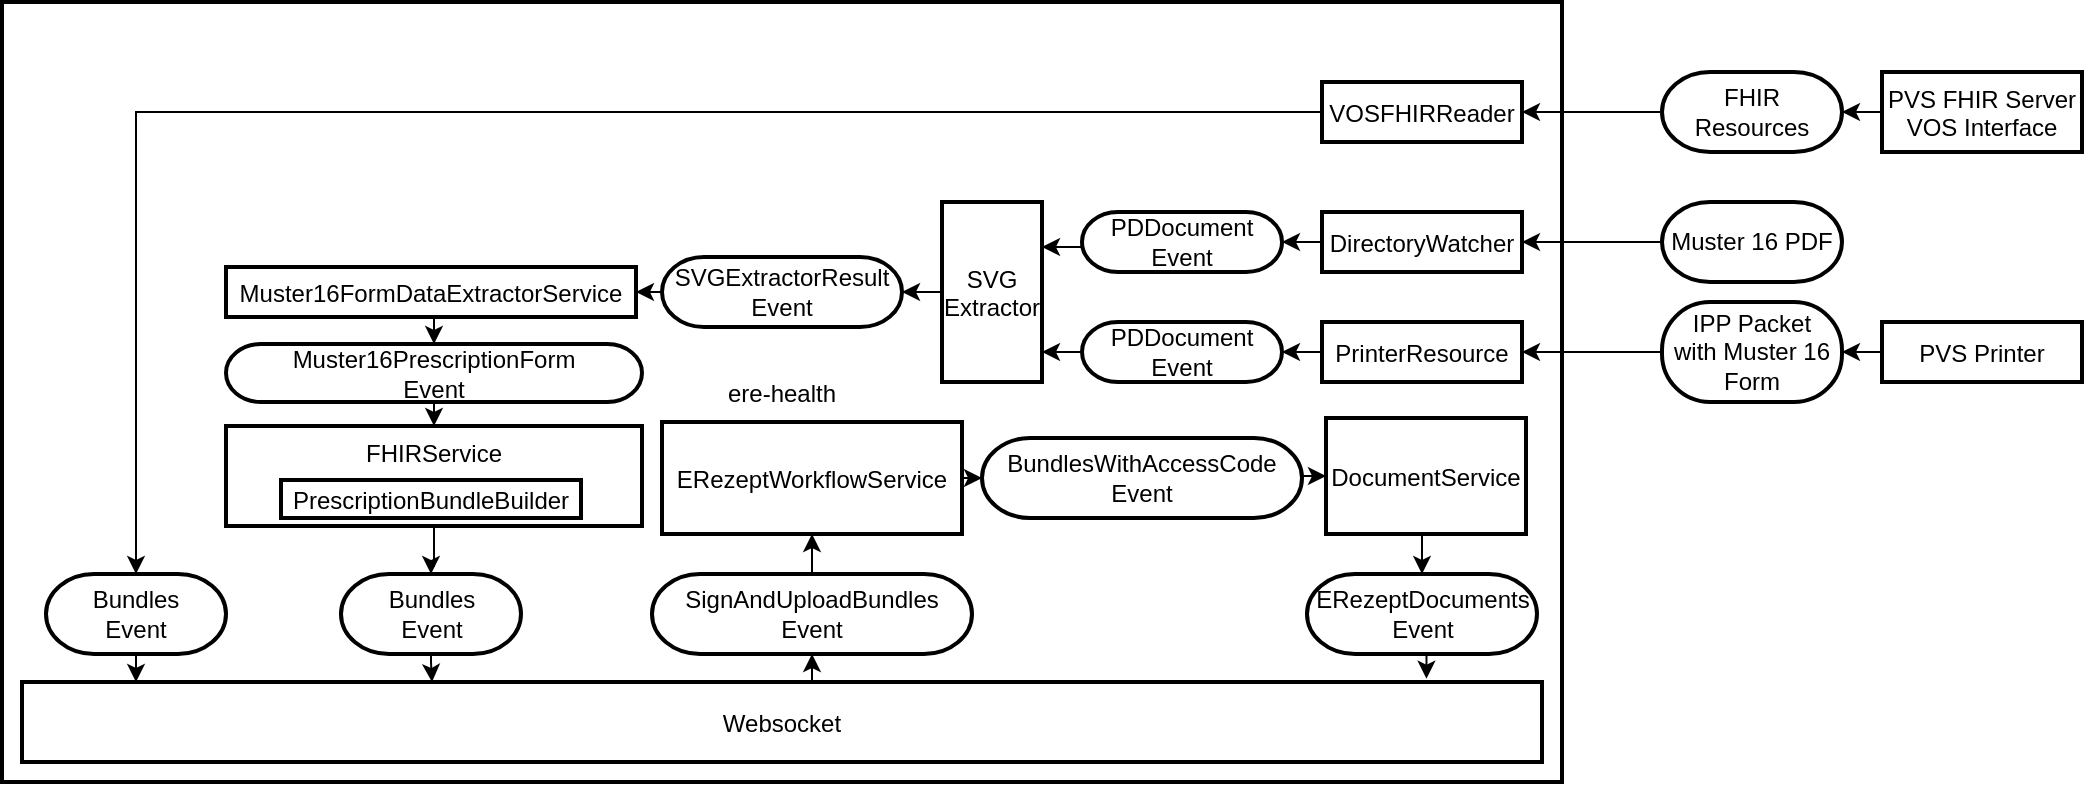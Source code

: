 <mxfile>
    <diagram id="RlxRCPt9r7Ba2nTzm5JV" name="internal-structure">
        <mxGraphModel dx="1274" dy="493" grid="1" gridSize="10" guides="1" tooltips="1" connect="1" arrows="1" fold="1" page="1" pageScale="1" pageWidth="850" pageHeight="1100" math="0" shadow="0">
            <root>
                <mxCell id="9E6EXFoU7_cjhj809NMq-0"/>
                <mxCell id="9E6EXFoU7_cjhj809NMq-1" parent="9E6EXFoU7_cjhj809NMq-0"/>
                <mxCell id="9E6EXFoU7_cjhj809NMq-2" value="ere-health" style="shape=agent;offsetSize=8;strokeWidth=2;" parent="9E6EXFoU7_cjhj809NMq-1" vertex="1">
                    <mxGeometry x="-140" y="20" width="780" height="390" as="geometry"/>
                </mxCell>
                <mxCell id="9E6EXFoU7_cjhj809NMq-42" style="edgeStyle=orthogonalEdgeStyle;rounded=0;orthogonalLoop=1;jettySize=auto;html=1;" parent="9E6EXFoU7_cjhj809NMq-1" source="9E6EXFoU7_cjhj809NMq-3" target="9E6EXFoU7_cjhj809NMq-39" edge="1">
                    <mxGeometry relative="1" as="geometry">
                        <Array as="points">
                            <mxPoint x="265" y="350"/>
                            <mxPoint x="265" y="350"/>
                        </Array>
                    </mxGeometry>
                </mxCell>
                <mxCell id="9E6EXFoU7_cjhj809NMq-3" value="Websocket" style="shape=agent;offsetSize=8;strokeWidth=2;" parent="9E6EXFoU7_cjhj809NMq-1" vertex="1">
                    <mxGeometry x="-130" y="360" width="760" height="40" as="geometry"/>
                </mxCell>
                <mxCell id="9E6EXFoU7_cjhj809NMq-34" style="edgeStyle=orthogonalEdgeStyle;rounded=0;orthogonalLoop=1;jettySize=auto;html=1;" parent="9E6EXFoU7_cjhj809NMq-1" source="9E6EXFoU7_cjhj809NMq-4" target="9E6EXFoU7_cjhj809NMq-3" edge="1">
                    <mxGeometry relative="1" as="geometry">
                        <Array as="points">
                            <mxPoint x="75" y="350"/>
                            <mxPoint x="75" y="350"/>
                        </Array>
                    </mxGeometry>
                </mxCell>
                <mxCell id="9E6EXFoU7_cjhj809NMq-4" value="Bundles&lt;br&gt;Event" style="rounded=1;whiteSpace=wrap;html=1;arcSize=60;strokeWidth=2;" parent="9E6EXFoU7_cjhj809NMq-1" vertex="1">
                    <mxGeometry x="29.5" y="306" width="90" height="40" as="geometry"/>
                </mxCell>
                <mxCell id="9E6EXFoU7_cjhj809NMq-21" style="edgeStyle=orthogonalEdgeStyle;rounded=0;orthogonalLoop=1;jettySize=auto;html=1;" parent="9E6EXFoU7_cjhj809NMq-1" source="9E6EXFoU7_cjhj809NMq-5" target="9E6EXFoU7_cjhj809NMq-20" edge="1">
                    <mxGeometry relative="1" as="geometry"/>
                </mxCell>
                <mxCell id="9E6EXFoU7_cjhj809NMq-5" value="PrinterResource" style="shape=agent;offsetSize=8;strokeWidth=2;" parent="9E6EXFoU7_cjhj809NMq-1" vertex="1">
                    <mxGeometry x="520" y="180" width="100" height="30" as="geometry"/>
                </mxCell>
                <mxCell id="9E6EXFoU7_cjhj809NMq-7" style="edgeStyle=orthogonalEdgeStyle;rounded=0;orthogonalLoop=1;jettySize=auto;html=1;" parent="9E6EXFoU7_cjhj809NMq-1" source="9E6EXFoU7_cjhj809NMq-6" target="9E6EXFoU7_cjhj809NMq-5" edge="1">
                    <mxGeometry relative="1" as="geometry"/>
                </mxCell>
                <mxCell id="9E6EXFoU7_cjhj809NMq-6" value="IPP Packet&lt;br&gt;with Muster 16 Form" style="rounded=1;whiteSpace=wrap;html=1;arcSize=48;strokeWidth=2;" parent="9E6EXFoU7_cjhj809NMq-1" vertex="1">
                    <mxGeometry x="690" y="170" width="90" height="50" as="geometry"/>
                </mxCell>
                <mxCell id="9E6EXFoU7_cjhj809NMq-19" style="edgeStyle=orthogonalEdgeStyle;rounded=0;orthogonalLoop=1;jettySize=auto;html=1;" parent="9E6EXFoU7_cjhj809NMq-1" source="9E6EXFoU7_cjhj809NMq-8" target="9E6EXFoU7_cjhj809NMq-18" edge="1">
                    <mxGeometry relative="1" as="geometry"/>
                </mxCell>
                <mxCell id="9E6EXFoU7_cjhj809NMq-8" value="DirectoryWatcher" style="shape=agent;offsetSize=8;strokeWidth=2;" parent="9E6EXFoU7_cjhj809NMq-1" vertex="1">
                    <mxGeometry x="520" y="125" width="100" height="30" as="geometry"/>
                </mxCell>
                <mxCell id="9E6EXFoU7_cjhj809NMq-10" style="edgeStyle=orthogonalEdgeStyle;rounded=0;orthogonalLoop=1;jettySize=auto;html=1;" parent="9E6EXFoU7_cjhj809NMq-1" source="9E6EXFoU7_cjhj809NMq-9" target="9E6EXFoU7_cjhj809NMq-8" edge="1">
                    <mxGeometry relative="1" as="geometry"/>
                </mxCell>
                <mxCell id="9E6EXFoU7_cjhj809NMq-9" value="Muster 16 PDF" style="rounded=1;whiteSpace=wrap;html=1;arcSize=60;strokeWidth=2;" parent="9E6EXFoU7_cjhj809NMq-1" vertex="1">
                    <mxGeometry x="690" y="120" width="90" height="40" as="geometry"/>
                </mxCell>
                <mxCell id="9E6EXFoU7_cjhj809NMq-17" style="edgeStyle=orthogonalEdgeStyle;rounded=0;orthogonalLoop=1;jettySize=auto;html=1;" parent="9E6EXFoU7_cjhj809NMq-1" source="9E6EXFoU7_cjhj809NMq-11" target="9E6EXFoU7_cjhj809NMq-12" edge="1">
                    <mxGeometry relative="1" as="geometry"/>
                </mxCell>
                <mxCell id="9E6EXFoU7_cjhj809NMq-11" value="FHIR Resources" style="rounded=1;whiteSpace=wrap;html=1;arcSize=60;strokeWidth=2;" parent="9E6EXFoU7_cjhj809NMq-1" vertex="1">
                    <mxGeometry x="690" y="55" width="90" height="40" as="geometry"/>
                </mxCell>
                <mxCell id="9E6EXFoU7_cjhj809NMq-36" style="edgeStyle=orthogonalEdgeStyle;rounded=0;orthogonalLoop=1;jettySize=auto;html=1;" parent="9E6EXFoU7_cjhj809NMq-1" source="9E6EXFoU7_cjhj809NMq-12" target="9E6EXFoU7_cjhj809NMq-35" edge="1">
                    <mxGeometry relative="1" as="geometry"/>
                </mxCell>
                <mxCell id="9E6EXFoU7_cjhj809NMq-12" value="VOSFHIRReader" style="shape=agent;offsetSize=8;strokeWidth=2;" parent="9E6EXFoU7_cjhj809NMq-1" vertex="1">
                    <mxGeometry x="520" y="60" width="100" height="30" as="geometry"/>
                </mxCell>
                <mxCell id="9E6EXFoU7_cjhj809NMq-16" style="edgeStyle=orthogonalEdgeStyle;rounded=0;orthogonalLoop=1;jettySize=auto;html=1;" parent="9E6EXFoU7_cjhj809NMq-1" source="9E6EXFoU7_cjhj809NMq-13" target="9E6EXFoU7_cjhj809NMq-11" edge="1">
                    <mxGeometry relative="1" as="geometry"/>
                </mxCell>
                <mxCell id="9E6EXFoU7_cjhj809NMq-13" value="PVS FHIR Server&#10;VOS Interface" style="shape=agent;offsetSize=8;strokeWidth=2;" parent="9E6EXFoU7_cjhj809NMq-1" vertex="1">
                    <mxGeometry x="800" y="55" width="100" height="40" as="geometry"/>
                </mxCell>
                <mxCell id="9E6EXFoU7_cjhj809NMq-15" style="edgeStyle=orthogonalEdgeStyle;rounded=0;orthogonalLoop=1;jettySize=auto;html=1;" parent="9E6EXFoU7_cjhj809NMq-1" source="9E6EXFoU7_cjhj809NMq-14" target="9E6EXFoU7_cjhj809NMq-6" edge="1">
                    <mxGeometry relative="1" as="geometry"/>
                </mxCell>
                <mxCell id="9E6EXFoU7_cjhj809NMq-14" value="PVS Printer" style="shape=agent;offsetSize=8;strokeWidth=2;" parent="9E6EXFoU7_cjhj809NMq-1" vertex="1">
                    <mxGeometry x="800" y="180" width="100" height="30" as="geometry"/>
                </mxCell>
                <mxCell id="9E6EXFoU7_cjhj809NMq-25" style="edgeStyle=orthogonalEdgeStyle;rounded=0;orthogonalLoop=1;jettySize=auto;html=1;entryX=1;entryY=0.25;entryDx=0;entryDy=0;" parent="9E6EXFoU7_cjhj809NMq-1" source="9E6EXFoU7_cjhj809NMq-18" target="9E6EXFoU7_cjhj809NMq-22" edge="1">
                    <mxGeometry relative="1" as="geometry">
                        <Array as="points">
                            <mxPoint x="390" y="143"/>
                        </Array>
                    </mxGeometry>
                </mxCell>
                <mxCell id="9E6EXFoU7_cjhj809NMq-18" value="PDDocument&lt;br&gt;Event" style="rounded=1;whiteSpace=wrap;html=1;arcSize=60;strokeWidth=2;" parent="9E6EXFoU7_cjhj809NMq-1" vertex="1">
                    <mxGeometry x="400" y="125" width="100" height="30" as="geometry"/>
                </mxCell>
                <mxCell id="9E6EXFoU7_cjhj809NMq-26" style="edgeStyle=orthogonalEdgeStyle;rounded=0;orthogonalLoop=1;jettySize=auto;html=1;entryX=1;entryY=0.833;entryDx=0;entryDy=0;entryPerimeter=0;" parent="9E6EXFoU7_cjhj809NMq-1" source="9E6EXFoU7_cjhj809NMq-20" target="9E6EXFoU7_cjhj809NMq-22" edge="1">
                    <mxGeometry relative="1" as="geometry"/>
                </mxCell>
                <mxCell id="9E6EXFoU7_cjhj809NMq-20" value="PDDocument&lt;br&gt;Event" style="rounded=1;whiteSpace=wrap;html=1;arcSize=60;strokeWidth=2;" parent="9E6EXFoU7_cjhj809NMq-1" vertex="1">
                    <mxGeometry x="400" y="180" width="100" height="30" as="geometry"/>
                </mxCell>
                <mxCell id="9E6EXFoU7_cjhj809NMq-28" style="edgeStyle=orthogonalEdgeStyle;rounded=0;orthogonalLoop=1;jettySize=auto;html=1;" parent="9E6EXFoU7_cjhj809NMq-1" source="9E6EXFoU7_cjhj809NMq-22" target="9E6EXFoU7_cjhj809NMq-27" edge="1">
                    <mxGeometry relative="1" as="geometry"/>
                </mxCell>
                <mxCell id="9E6EXFoU7_cjhj809NMq-22" value="SVG&#10;Extractor" style="shape=agent;offsetSize=8;strokeWidth=2;" parent="9E6EXFoU7_cjhj809NMq-1" vertex="1">
                    <mxGeometry x="330" y="120" width="50" height="90" as="geometry"/>
                </mxCell>
                <mxCell id="9E6EXFoU7_cjhj809NMq-32" style="edgeStyle=orthogonalEdgeStyle;rounded=0;orthogonalLoop=1;jettySize=auto;html=1;" parent="9E6EXFoU7_cjhj809NMq-1" source="9E6EXFoU7_cjhj809NMq-27" target="9E6EXFoU7_cjhj809NMq-31" edge="1">
                    <mxGeometry relative="1" as="geometry"/>
                </mxCell>
                <mxCell id="9E6EXFoU7_cjhj809NMq-27" value="SVGExtractorResult&lt;br&gt;Event" style="rounded=1;whiteSpace=wrap;html=1;arcSize=60;strokeWidth=2;" parent="9E6EXFoU7_cjhj809NMq-1" vertex="1">
                    <mxGeometry x="190" y="147.5" width="120" height="35" as="geometry"/>
                </mxCell>
                <mxCell id="9E6EXFoU7_cjhj809NMq-46" style="edgeStyle=orthogonalEdgeStyle;rounded=0;orthogonalLoop=1;jettySize=auto;html=1;entryX=0;entryY=0.5;entryDx=0;entryDy=0;" parent="9E6EXFoU7_cjhj809NMq-1" source="9E6EXFoU7_cjhj809NMq-30" target="9E6EXFoU7_cjhj809NMq-45" edge="1">
                    <mxGeometry relative="1" as="geometry"/>
                </mxCell>
                <mxCell id="9E6EXFoU7_cjhj809NMq-30" value="ERezeptWorkflowService" style="shape=agent;offsetSize=8;strokeWidth=2;" parent="9E6EXFoU7_cjhj809NMq-1" vertex="1">
                    <mxGeometry x="190" y="230" width="150" height="56" as="geometry"/>
                </mxCell>
                <mxCell id="1" style="edgeStyle=orthogonalEdgeStyle;rounded=0;orthogonalLoop=1;jettySize=auto;html=1;entryX=0.5;entryY=0;entryDx=0;entryDy=0;" parent="9E6EXFoU7_cjhj809NMq-1" source="9E6EXFoU7_cjhj809NMq-31" target="0" edge="1">
                    <mxGeometry relative="1" as="geometry">
                        <Array as="points">
                            <mxPoint x="76" y="180"/>
                            <mxPoint x="76" y="180"/>
                        </Array>
                    </mxGeometry>
                </mxCell>
                <mxCell id="9E6EXFoU7_cjhj809NMq-31" value="Muster16FormDataExtractorService" style="shape=agent;offsetSize=8;strokeWidth=2;" parent="9E6EXFoU7_cjhj809NMq-1" vertex="1">
                    <mxGeometry x="-28" y="152.5" width="205" height="25" as="geometry"/>
                </mxCell>
                <mxCell id="9E6EXFoU7_cjhj809NMq-37" style="edgeStyle=orthogonalEdgeStyle;rounded=0;orthogonalLoop=1;jettySize=auto;html=1;" parent="9E6EXFoU7_cjhj809NMq-1" source="9E6EXFoU7_cjhj809NMq-35" target="9E6EXFoU7_cjhj809NMq-3" edge="1">
                    <mxGeometry relative="1" as="geometry">
                        <Array as="points">
                            <mxPoint x="-73" y="350"/>
                            <mxPoint x="-73" y="350"/>
                        </Array>
                    </mxGeometry>
                </mxCell>
                <mxCell id="9E6EXFoU7_cjhj809NMq-35" value="Bundles&lt;br&gt;Event" style="rounded=1;whiteSpace=wrap;html=1;arcSize=60;strokeWidth=2;" parent="9E6EXFoU7_cjhj809NMq-1" vertex="1">
                    <mxGeometry x="-118" y="306" width="90" height="40" as="geometry"/>
                </mxCell>
                <mxCell id="9E6EXFoU7_cjhj809NMq-52" style="edgeStyle=orthogonalEdgeStyle;rounded=0;orthogonalLoop=1;jettySize=auto;html=1;entryX=0.5;entryY=0;entryDx=0;entryDy=0;" parent="9E6EXFoU7_cjhj809NMq-1" source="9E6EXFoU7_cjhj809NMq-38" target="9E6EXFoU7_cjhj809NMq-50" edge="1">
                    <mxGeometry relative="1" as="geometry">
                        <Array as="points">
                            <mxPoint x="570" y="300"/>
                            <mxPoint x="570" y="300"/>
                        </Array>
                    </mxGeometry>
                </mxCell>
                <mxCell id="9E6EXFoU7_cjhj809NMq-38" value="DocumentService" style="shape=agent;offsetSize=8;strokeWidth=2;" parent="9E6EXFoU7_cjhj809NMq-1" vertex="1">
                    <mxGeometry x="522" y="228" width="100" height="58" as="geometry"/>
                </mxCell>
                <mxCell id="9E6EXFoU7_cjhj809NMq-44" style="edgeStyle=orthogonalEdgeStyle;rounded=0;orthogonalLoop=1;jettySize=auto;html=1;entryX=0.5;entryY=1;entryDx=0;entryDy=0;" parent="9E6EXFoU7_cjhj809NMq-1" source="9E6EXFoU7_cjhj809NMq-39" target="9E6EXFoU7_cjhj809NMq-30" edge="1">
                    <mxGeometry relative="1" as="geometry"/>
                </mxCell>
                <mxCell id="9E6EXFoU7_cjhj809NMq-39" value="SignAndUploadBundles&lt;br&gt;Event" style="rounded=1;whiteSpace=wrap;html=1;arcSize=60;strokeWidth=2;" parent="9E6EXFoU7_cjhj809NMq-1" vertex="1">
                    <mxGeometry x="185" y="306" width="160" height="40" as="geometry"/>
                </mxCell>
                <mxCell id="9E6EXFoU7_cjhj809NMq-48" style="edgeStyle=orthogonalEdgeStyle;rounded=0;orthogonalLoop=1;jettySize=auto;html=1;entryX=0;entryY=0.5;entryDx=0;entryDy=0;" parent="9E6EXFoU7_cjhj809NMq-1" source="9E6EXFoU7_cjhj809NMq-45" target="9E6EXFoU7_cjhj809NMq-38" edge="1">
                    <mxGeometry relative="1" as="geometry">
                        <Array as="points">
                            <mxPoint x="510" y="258"/>
                        </Array>
                    </mxGeometry>
                </mxCell>
                <mxCell id="9E6EXFoU7_cjhj809NMq-45" value="BundlesWithAccessCode&lt;br&gt;Event" style="rounded=1;whiteSpace=wrap;html=1;arcSize=60;strokeWidth=2;" parent="9E6EXFoU7_cjhj809NMq-1" vertex="1">
                    <mxGeometry x="350" y="238" width="160" height="40" as="geometry"/>
                </mxCell>
                <mxCell id="9E6EXFoU7_cjhj809NMq-53" style="edgeStyle=orthogonalEdgeStyle;rounded=0;orthogonalLoop=1;jettySize=auto;html=1;entryX=0.924;entryY=-0.041;entryDx=0;entryDy=0;entryPerimeter=0;" parent="9E6EXFoU7_cjhj809NMq-1" source="9E6EXFoU7_cjhj809NMq-50" target="9E6EXFoU7_cjhj809NMq-3" edge="1">
                    <mxGeometry relative="1" as="geometry">
                        <Array as="points">
                            <mxPoint x="572" y="346"/>
                            <mxPoint x="572" y="346"/>
                        </Array>
                    </mxGeometry>
                </mxCell>
                <mxCell id="9E6EXFoU7_cjhj809NMq-50" value="ERezeptDocuments&lt;br&gt;Event" style="rounded=1;whiteSpace=wrap;html=1;arcSize=60;strokeWidth=2;" parent="9E6EXFoU7_cjhj809NMq-1" vertex="1">
                    <mxGeometry x="512.5" y="306" width="115" height="40" as="geometry"/>
                </mxCell>
                <mxCell id="3" style="edgeStyle=orthogonalEdgeStyle;rounded=0;orthogonalLoop=1;jettySize=auto;html=1;" parent="9E6EXFoU7_cjhj809NMq-1" source="0" target="2" edge="1">
                    <mxGeometry relative="1" as="geometry"/>
                </mxCell>
                <mxCell id="0" value="Muster16PrescriptionForm&lt;br&gt;Event" style="rounded=1;whiteSpace=wrap;html=1;arcSize=60;strokeWidth=2;" parent="9E6EXFoU7_cjhj809NMq-1" vertex="1">
                    <mxGeometry x="-28" y="191" width="208" height="29" as="geometry"/>
                </mxCell>
                <mxCell id="4" style="edgeStyle=orthogonalEdgeStyle;rounded=0;orthogonalLoop=1;jettySize=auto;html=1;entryX=0.5;entryY=0;entryDx=0;entryDy=0;" parent="9E6EXFoU7_cjhj809NMq-1" source="2" target="9E6EXFoU7_cjhj809NMq-4" edge="1">
                    <mxGeometry relative="1" as="geometry"/>
                </mxCell>
                <mxCell id="2" value="FHIRService" style="shape=agent;offsetSize=8;strokeWidth=2;verticalAlign=top;" parent="9E6EXFoU7_cjhj809NMq-1" vertex="1">
                    <mxGeometry x="-28" y="232" width="208" height="50" as="geometry"/>
                </mxCell>
                <mxCell id="9E6EXFoU7_cjhj809NMq-29" value="PrescriptionBundleBuilder" style="shape=agent;offsetSize=8;strokeWidth=2;" parent="9E6EXFoU7_cjhj809NMq-1" vertex="1">
                    <mxGeometry x="-0.5" y="259" width="150" height="19" as="geometry"/>
                </mxCell>
            </root>
        </mxGraphModel>
    </diagram>
    <diagram id="Flm4f7_Dg5iQqC0A1rDv" name="vau-channel">
        &#xa;        &#xa;&#xa;
        <mxGraphModel dx="1420" dy="474" grid="1" gridSize="10" guides="1" tooltips="1" connect="1" arrows="1" fold="1" page="1" pageScale="1" pageWidth="850" pageHeight="1100" math="0" shadow="0">
            &#xa;            &#xa;&#xa;
            <root>
                &#xa;                &#xa;&#xa;
                <mxCell id="r99mjpeCmr4AOe0JfNgH-0"/>
                &#xa;                &#xa;&#xa;
                <mxCell id="r99mjpeCmr4AOe0JfNgH-1" parent="r99mjpeCmr4AOe0JfNgH-0"/>
                &#xa;                &#xa;&#xa;
                <mxCell id="r99mjpeCmr4AOe0JfNgH-2" value="" style="shape=agent;offsetSize=8;strokeWidth=2;" parent="r99mjpeCmr4AOe0JfNgH-1" vertex="1">
                    &#xa;                    &#xa;&#xa;
                    <mxGeometry x="-30" y="400" width="500" height="310" as="geometry"/>
                    &#xa;                    &#xa;&#xa;
                </mxCell>
                &#xa;                &#xa;&#xa;
                <mxCell id="r99mjpeCmr4AOe0JfNgH-3" value="Client&#10;(RestEasy)" style="shape=agent;offsetSize=8;strokeWidth=2;" parent="r99mjpeCmr4AOe0JfNgH-1" vertex="1">
                    &#xa;                    &#xa;&#xa;
                    <mxGeometry x="190" y="450" width="100" height="180" as="geometry"/>
                    &#xa;                    &#xa;&#xa;
                </mxCell>
                &#xa;                &#xa;&#xa;
                <mxCell id="r99mjpeCmr4AOe0JfNgH-4" value="" style="shape=agent;offsetSize=8;strokeWidth=2;" parent="r99mjpeCmr4AOe0JfNgH-1" vertex="1">
                    &#xa;                    &#xa;&#xa;
                    <mxGeometry x="660" y="385" width="260" height="310" as="geometry"/>
                    &#xa;                    &#xa;&#xa;
                </mxCell>
                &#xa;                &#xa;&#xa;
                <mxCell id="r99mjpeCmr4AOe0JfNgH-5" value="VAUEngine" style="shape=agent;offsetSize=8;strokeWidth=2;fillColor=#fff2cc;strokeColor=#d6b656;" parent="r99mjpeCmr4AOe0JfNgH-1" vertex="1">
                    &#xa;                    &#xa;&#xa;
                    <mxGeometry x="360" y="510" width="100" height="60" as="geometry"/>
                    &#xa;                    &#xa;&#xa;
                </mxCell>
                &#xa;                &#xa;&#xa;
                <mxCell id="r99mjpeCmr4AOe0JfNgH-6" value="" style="shape=useedge;endArrow=none;useSignPosition=up;useSignDirection=none;" parent="r99mjpeCmr4AOe0JfNgH-1" source="r99mjpeCmr4AOe0JfNgH-3" target="r99mjpeCmr4AOe0JfNgH-5" edge="1">
                    &#xa;                    &#xa;&#xa;
                    <mxGeometry width="160" relative="1" as="geometry">
                        &#xa;                        &#xa;&#xa;
                        <mxPoint x="290" y="350" as="sourcePoint"/>
                        &#xa;                        &#xa;&#xa;
                        <mxPoint x="450" y="350" as="targetPoint"/>
                        &#xa;                        &#xa;&#xa;
                        <Array as="points">
                            &#xa;                            &#xa;&#xa;
                            <mxPoint x="360" y="540"/>
                            &#xa;                            &#xa;&#xa;
                        </Array>
                        &#xa;                        &#xa;&#xa;
                    </mxGeometry>
                    &#xa;                    &#xa;&#xa;
                </mxCell>
                &#xa;                &#xa;&#xa;
                <mxCell id="r99mjpeCmr4AOe0JfNgH-7" value="Engine Examples:https://github.com/resteasy/Resteasy/tree/main/resteasy-client/src/main/java/org/jboss/resteasy/client/jaxrs/engines" style="text;html=1;strokeColor=none;fillColor=none;align=center;verticalAlign=middle;whiteSpace=wrap;rounded=0;" parent="r99mjpeCmr4AOe0JfNgH-1" vertex="1">
                    &#xa;                    &#xa;&#xa;
                    <mxGeometry x="-10" y="300" width="840" height="20" as="geometry"/>
                    &#xa;                    &#xa;&#xa;
                </mxCell>
                &#xa;                &#xa;&#xa;
                <mxCell id="r99mjpeCmr4AOe0JfNgH-8" value="ere.health" style="shape=agent;offsetSize=8;strokeWidth=2;fillColor=#fff2cc;strokeColor=#d6b656;" parent="r99mjpeCmr4AOe0JfNgH-1" vertex="1">
                    &#xa;                    &#xa;&#xa;
                    <mxGeometry y="800" width="100" height="30" as="geometry"/>
                    &#xa;                    &#xa;&#xa;
                </mxCell>
                &#xa;                &#xa;&#xa;
                <mxCell id="r99mjpeCmr4AOe0JfNgH-9" value="VAUProtocol" style="shape=agent;offsetSize=8;strokeWidth=2;" parent="r99mjpeCmr4AOe0JfNgH-1" vertex="1">
                    &#xa;                    &#xa;&#xa;
                    <mxGeometry x="360" y="460" width="100" height="20" as="geometry"/>
                    &#xa;                    &#xa;&#xa;
                </mxCell>
                &#xa;                &#xa;&#xa;
                <mxCell id="r99mjpeCmr4AOe0JfNgH-10" value="VAUSession" style="rounded=1;whiteSpace=wrap;html=1;arcSize=60;strokeWidth=2;" parent="r99mjpeCmr4AOe0JfNgH-1" vertex="1">
                    &#xa;                    &#xa;&#xa;
                    <mxGeometry x="365" y="420" width="90" height="20" as="geometry"/>
                    &#xa;                    &#xa;&#xa;
                </mxCell>
                &#xa;                &#xa;&#xa;
                <mxCell id="r99mjpeCmr4AOe0JfNgH-11" value="" style="shape=useedge;vertical=true;endArrow=none;useSignPosition=left;useSignDirection=none;" parent="r99mjpeCmr4AOe0JfNgH-1" edge="1">
                    &#xa;                    &#xa;&#xa;
                    <mxGeometry height="160" relative="1" as="geometry">
                        &#xa;                        &#xa;&#xa;
                        <mxPoint x="410" y="510" as="sourcePoint"/>
                        &#xa;                        &#xa;&#xa;
                        <mxPoint x="410" y="480" as="targetPoint"/>
                        &#xa;                        &#xa;&#xa;
                    </mxGeometry>
                    &#xa;                    &#xa;&#xa;
                </mxCell>
                &#xa;                &#xa;&#xa;
                <mxCell id="r99mjpeCmr4AOe0JfNgH-12" value="" style="shape=updateedge;endArrow=none;vertical=true;exitX=0.5;exitY=1;exitDx=0;exitDy=0;entryX=0.5;entryY=0;entryDx=0;entryDy=0;" parent="r99mjpeCmr4AOe0JfNgH-1" source="r99mjpeCmr4AOe0JfNgH-10" target="r99mjpeCmr4AOe0JfNgH-9" edge="1">
                    &#xa;                    &#xa;&#xa;
                    <mxGeometry width="30" height="80" relative="1" as="geometry">
                        &#xa;                        &#xa;&#xa;
                        <mxPoint x="335" y="450" as="sourcePoint"/>
                        &#xa;                        &#xa;&#xa;
                        <mxPoint x="335" y="530" as="targetPoint"/>
                        &#xa;                        &#xa;&#xa;
                    </mxGeometry>
                    &#xa;                    &#xa;&#xa;
                </mxCell>
                &#xa;                &#xa;&#xa;
                <mxCell id="r99mjpeCmr4AOe0JfNgH-13" value="ERezeptWorkflowService" style="shape=agent;offsetSize=8;strokeWidth=2;" parent="r99mjpeCmr4AOe0JfNgH-1" vertex="1">
                    &#xa;                    &#xa;&#xa;
                    <mxGeometry x="-10" y="510" width="150" height="60" as="geometry"/>
                    &#xa;                    &#xa;&#xa;
                </mxCell>
                &#xa;                &#xa;&#xa;
                <mxCell id="r99mjpeCmr4AOe0JfNgH-14" value="" style="shape=useedge;endArrow=none;useSignPosition=up;useSignDirection=none;exitX=1;exitY=0.5;exitDx=0;exitDy=0;" parent="r99mjpeCmr4AOe0JfNgH-1" source="r99mjpeCmr4AOe0JfNgH-13" edge="1">
                    &#xa;                    &#xa;&#xa;
                    <mxGeometry width="160" relative="1" as="geometry">
                        &#xa;                        &#xa;&#xa;
                        <mxPoint x="160" y="540" as="sourcePoint"/>
                        &#xa;                        &#xa;&#xa;
                        <mxPoint x="190" y="540" as="targetPoint"/>
                        &#xa;                        &#xa;&#xa;
                    </mxGeometry>
                    &#xa;                    &#xa;&#xa;
                </mxCell>
                &#xa;                &#xa;&#xa;
                <mxCell id="r99mjpeCmr4AOe0JfNgH-15" value="" style="shape=useedge;endArrow=none;useSignPosition=up;useSignDirection=none;" parent="r99mjpeCmr4AOe0JfNgH-1" source="r99mjpeCmr4AOe0JfNgH-5" target="r99mjpeCmr4AOe0JfNgH-16" edge="1">
                    &#xa;                    &#xa;&#xa;
                    <mxGeometry width="160" relative="1" as="geometry">
                        &#xa;                        &#xa;&#xa;
                        <mxPoint x="500" y="540" as="sourcePoint"/>
                        &#xa;                        &#xa;&#xa;
                        <mxPoint x="660" y="540" as="targetPoint"/>
                        &#xa;                        &#xa;&#xa;
                    </mxGeometry>
                    &#xa;                    &#xa;&#xa;
                </mxCell>
                &#xa;                &#xa;&#xa;
                <mxCell id="r99mjpeCmr4AOe0JfNgH-16" value="Gateway" style="shape=agent;offsetSize=8;strokeWidth=2;" parent="r99mjpeCmr4AOe0JfNgH-1" vertex="1">
                    &#xa;                    &#xa;&#xa;
                    <mxGeometry x="670" y="510" width="100" height="60" as="geometry"/>
                    &#xa;                    &#xa;&#xa;
                </mxCell>
                &#xa;                &#xa;&#xa;
                <mxCell id="r99mjpeCmr4AOe0JfNgH-17" value="E-Rezept&#10;Fachdienst" style="shape=agent;offsetSize=8;strokeWidth=2;" parent="r99mjpeCmr4AOe0JfNgH-1" vertex="1">
                    &#xa;                    &#xa;&#xa;
                    <mxGeometry x="810" y="510" width="100" height="60" as="geometry"/>
                    &#xa;                    &#xa;&#xa;
                </mxCell>
                &#xa;                &#xa;&#xa;
                <mxCell id="r99mjpeCmr4AOe0JfNgH-18" value="" style="shape=useedge;endArrow=none;useSignPosition=up;useSignDirection=east;exitX=1;exitY=0.5;exitDx=0;exitDy=0;entryX=0;entryY=0.5;entryDx=0;entryDy=0;" parent="r99mjpeCmr4AOe0JfNgH-1" source="r99mjpeCmr4AOe0JfNgH-16" target="r99mjpeCmr4AOe0JfNgH-17" edge="1">
                    &#xa;                    &#xa;&#xa;
                    <mxGeometry width="160" relative="1" as="geometry">
                        &#xa;                        &#xa;&#xa;
                        <mxPoint x="770" y="510" as="sourcePoint"/>
                        &#xa;                        &#xa;&#xa;
                        <mxPoint x="930" y="510" as="targetPoint"/>
                        &#xa;                        &#xa;&#xa;
                    </mxGeometry>
                    &#xa;                    &#xa;&#xa;
                </mxCell>
                &#xa;                &#xa;&#xa;
            </root>
            &#xa;            &#xa;&#xa;
        </mxGraphModel>
        &#xa;        &#xa;&#xa;
    </diagram>
    <diagram id="ddfBJnQ1e1qqCNq7Vdhl" name="e-rezept-workflow">
        &#xa;        &#xa;        &#xa;&#xa;&#xa;
        <mxGraphModel dx="2152" dy="1448" grid="1" gridSize="10" guides="1" tooltips="1" connect="1" arrows="1" fold="1" page="1" pageScale="1" pageWidth="850" pageHeight="1100" math="0" shadow="0">
            &#xa;            &#xa;            &#xa;&#xa;&#xa;
            <root>
                &#xa;                &#xa;                &#xa;&#xa;&#xa;
                <mxCell id="GjZFOYOXoIjYT3Brqjyf-0"/>
                &#xa;                &#xa;                &#xa;&#xa;&#xa;
                <mxCell id="GjZFOYOXoIjYT3Brqjyf-1" parent="GjZFOYOXoIjYT3Brqjyf-0"/>
                &#xa;                &#xa;                &#xa;&#xa;&#xa;
                <mxCell id="GjZFOYOXoIjYT3Brqjyf-2" value="ERezeptWorkflowService" style="shape=agent;offsetSize=8;strokeWidth=2;" vertex="1" parent="GjZFOYOXoIjYT3Brqjyf-1">
                    &#xa;                    &#xa;                    &#xa;&#xa;&#xa;
                    <mxGeometry x="300" y="590" width="740" height="240" as="geometry"/>
                    &#xa;                    &#xa;                    &#xa;&#xa;&#xa;
                </mxCell>
                &#xa;                &#xa;                &#xa;&#xa;&#xa;
                <mxCell id="GjZFOYOXoIjYT3Brqjyf-3" value="https://simplifier.net/erezept-workflow" style="text;html=1;strokeColor=none;fillColor=none;align=center;verticalAlign=middle;whiteSpace=wrap;rounded=0;" vertex="1" parent="GjZFOYOXoIjYT3Brqjyf-1">
                    &#xa;                    &#xa;                    &#xa;&#xa;&#xa;
                    <mxGeometry x="470" y="530" width="220" height="20" as="geometry"/>
                    &#xa;                    &#xa;                    &#xa;&#xa;&#xa;
                </mxCell>
                &#xa;                &#xa;                &#xa;&#xa;&#xa;
                <mxCell id="GjZFOYOXoIjYT3Brqjyf-5" value="https://simplifier.net/erezept-workflow/gemerxtask" style="text;html=1;strokeColor=none;fillColor=none;align=center;verticalAlign=middle;whiteSpace=wrap;rounded=0;" vertex="1" parent="GjZFOYOXoIjYT3Brqjyf-1">
                    &#xa;                    &#xa;                    &#xa;&#xa;&#xa;
                    <mxGeometry x="410" y="770" width="270" height="20" as="geometry"/>
                    &#xa;                    &#xa;                    &#xa;&#xa;&#xa;
                </mxCell>
                &#xa;                &#xa;                &#xa;&#xa;&#xa;
                <mxCell id="GjZFOYOXoIjYT3Brqjyf-39" style="edgeStyle=orthogonalEdgeStyle;rounded=0;orthogonalLoop=1;jettySize=auto;html=1;entryX=0;entryY=0.5;entryDx=0;entryDy=0;" edge="1" parent="GjZFOYOXoIjYT3Brqjyf-1" source="GjZFOYOXoIjYT3Brqjyf-6" target="GjZFOYOXoIjYT3Brqjyf-31">
                    &#xa;                    &#xa;                    &#xa;&#xa;&#xa;
                    <mxGeometry relative="1" as="geometry"/>
                    &#xa;                    &#xa;                    &#xa;&#xa;&#xa;
                </mxCell>
                &#xa;                &#xa;                &#xa;&#xa;&#xa;
                <mxCell id="GjZFOYOXoIjYT3Brqjyf-6" value="createERezeptOnPresciptionServer" style="shape=agent;offsetSize=8;strokeWidth=2;" vertex="1" parent="GjZFOYOXoIjYT3Brqjyf-1">
                    &#xa;                    &#xa;                    &#xa;&#xa;&#xa;
                    <mxGeometry x="310" y="630" width="190" height="40" as="geometry"/>
                    &#xa;                    &#xa;                    &#xa;&#xa;&#xa;
                </mxCell>
                &#xa;                &#xa;                &#xa;&#xa;&#xa;
                <mxCell id="GjZFOYOXoIjYT3Brqjyf-56" style="edgeStyle=orthogonalEdgeStyle;rounded=0;orthogonalLoop=1;jettySize=auto;html=1;" edge="1" parent="GjZFOYOXoIjYT3Brqjyf-1" source="GjZFOYOXoIjYT3Brqjyf-9" target="GjZFOYOXoIjYT3Brqjyf-6">
                    &#xa;                    &#xa;                    &#xa;&#xa;&#xa;
                    <mxGeometry relative="1" as="geometry"/>
                    &#xa;                    &#xa;                    &#xa;&#xa;&#xa;
                </mxCell>
                &#xa;                &#xa;                &#xa;&#xa;&#xa;
                <mxCell id="GjZFOYOXoIjYT3Brqjyf-9" value="Task" style="rounded=1;whiteSpace=wrap;html=1;arcSize=60;strokeWidth=2;" vertex="1" parent="GjZFOYOXoIjYT3Brqjyf-1">
                    &#xa;                    &#xa;                    &#xa;&#xa;&#xa;
                    <mxGeometry x="360" y="709.25" width="90" height="41.5" as="geometry"/>
                    &#xa;                    &#xa;                    &#xa;&#xa;&#xa;
                </mxCell>
                &#xa;                &#xa;                &#xa;&#xa;&#xa;
                <mxCell id="GjZFOYOXoIjYT3Brqjyf-50" style="edgeStyle=orthogonalEdgeStyle;rounded=0;orthogonalLoop=1;jettySize=auto;html=1;" edge="1" parent="GjZFOYOXoIjYT3Brqjyf-1" source="GjZFOYOXoIjYT3Brqjyf-11" target="GjZFOYOXoIjYT3Brqjyf-6">
                    &#xa;                    &#xa;                    &#xa;&#xa;&#xa;
                    <mxGeometry relative="1" as="geometry"/>
                    &#xa;                    &#xa;                    &#xa;&#xa;&#xa;
                </mxCell>
                &#xa;                &#xa;                &#xa;&#xa;&#xa;
                <mxCell id="GjZFOYOXoIjYT3Brqjyf-11" value="KBV&lt;br&gt;E-Rezept&lt;br&gt;Bundle" style="rounded=1;whiteSpace=wrap;html=1;arcSize=60;strokeWidth=2;" vertex="1" parent="GjZFOYOXoIjYT3Brqjyf-1">
                    &#xa;                    &#xa;                    &#xa;&#xa;&#xa;
                    <mxGeometry x="360" y="540" width="90" height="40" as="geometry"/>
                    &#xa;                    &#xa;                    &#xa;&#xa;&#xa;
                </mxCell>
                &#xa;                &#xa;                &#xa;&#xa;&#xa;
                <mxCell id="GjZFOYOXoIjYT3Brqjyf-55" style="edgeStyle=orthogonalEdgeStyle;rounded=0;orthogonalLoop=1;jettySize=auto;html=1;entryX=0.5;entryY=1;entryDx=0;entryDy=0;" edge="1" parent="GjZFOYOXoIjYT3Brqjyf-1" source="GjZFOYOXoIjYT3Brqjyf-14" target="GjZFOYOXoIjYT3Brqjyf-9">
                    &#xa;                    &#xa;                    &#xa;&#xa;&#xa;
                    <mxGeometry relative="1" as="geometry">
                        &#xa;                        &#xa;                        &#xa;&#xa;&#xa;
                        <Array as="points">
                            &#xa;                            &#xa;                            &#xa;&#xa;&#xa;
                            <mxPoint x="405" y="770"/>
                            &#xa;                            &#xa;                            &#xa;&#xa;&#xa;
                            <mxPoint x="405" y="770"/>
                            &#xa;                            &#xa;                            &#xa;&#xa;&#xa;
                        </Array>
                        &#xa;                        &#xa;                        &#xa;&#xa;&#xa;
                    </mxGeometry>
                    &#xa;                    &#xa;                    &#xa;&#xa;&#xa;
                </mxCell>
                &#xa;                &#xa;                &#xa;&#xa;&#xa;
                <mxCell id="GjZFOYOXoIjYT3Brqjyf-14" value="createERezeptTask" style="shape=agent;offsetSize=8;strokeWidth=2;" vertex="1" parent="GjZFOYOXoIjYT3Brqjyf-1">
                    &#xa;                    &#xa;                    &#xa;&#xa;&#xa;
                    <mxGeometry x="320" y="790" width="220" height="30" as="geometry"/>
                    &#xa;                    &#xa;                    &#xa;&#xa;&#xa;
                </mxCell>
                &#xa;                &#xa;                &#xa;&#xa;&#xa;
                <mxCell id="GjZFOYOXoIjYT3Brqjyf-18" value="https://prescriptionserver.telematik/" style="shape=agent;offsetSize=8;strokeWidth=2;" vertex="1" parent="GjZFOYOXoIjYT3Brqjyf-1">
                    &#xa;                    &#xa;                    &#xa;&#xa;&#xa;
                    <mxGeometry x="300" y="930" width="740" height="70" as="geometry"/>
                    &#xa;                    &#xa;                    &#xa;&#xa;&#xa;
                </mxCell>
                &#xa;                &#xa;                &#xa;&#xa;&#xa;
                <mxCell id="GjZFOYOXoIjYT3Brqjyf-19" value="$create" style="shape=agent;offsetSize=8;strokeWidth=2;" vertex="1" parent="GjZFOYOXoIjYT3Brqjyf-1">
                    &#xa;                    &#xa;                    &#xa;&#xa;&#xa;
                    <mxGeometry x="320" y="940" width="95" height="50" as="geometry"/>
                    &#xa;                    &#xa;                    &#xa;&#xa;&#xa;
                </mxCell>
                &#xa;                &#xa;                &#xa;&#xa;&#xa;
                <mxCell id="GjZFOYOXoIjYT3Brqjyf-23" value="KBV&lt;br&gt;E-Rezept&lt;br&gt;Bundle" style="rounded=1;whiteSpace=wrap;html=1;arcSize=50;strokeWidth=2;" vertex="1" parent="GjZFOYOXoIjYT3Brqjyf-1">
                    &#xa;                    &#xa;                    &#xa;&#xa;&#xa;
                    <mxGeometry x="260" y="540" width="90" height="40" as="geometry"/>
                    &#xa;                    &#xa;                    &#xa;&#xa;&#xa;
                </mxCell>
                &#xa;                &#xa;                &#xa;&#xa;&#xa;
                <mxCell id="GjZFOYOXoIjYT3Brqjyf-26" value="KBV&lt;br&gt;E-Rezept&lt;br&gt;Bundle" style="rounded=1;whiteSpace=wrap;html=1;arcSize=60;strokeWidth=2;" vertex="1" parent="GjZFOYOXoIjYT3Brqjyf-1">
                    &#xa;                    &#xa;                    &#xa;&#xa;&#xa;
                    <mxGeometry x="150" y="540" width="90" height="40" as="geometry"/>
                    &#xa;                    &#xa;                    &#xa;&#xa;&#xa;
                </mxCell>
                &#xa;                &#xa;                &#xa;&#xa;&#xa;
                <mxCell id="GjZFOYOXoIjYT3Brqjyf-28" value="SignService" style="shape=agent;offsetSize=8;strokeWidth=2;" vertex="1" parent="GjZFOYOXoIjYT3Brqjyf-1">
                    &#xa;                    &#xa;                    &#xa;&#xa;&#xa;
                    <mxGeometry x="1120" y="620" width="100" height="60" as="geometry"/>
                    &#xa;                    &#xa;                    &#xa;&#xa;&#xa;
                </mxCell>
                &#xa;                &#xa;                &#xa;&#xa;&#xa;
                <mxCell id="GjZFOYOXoIjYT3Brqjyf-29" value="" style="shape=useedge;endArrow=none;useSignPosition=up;useSignDirection=none;exitX=1;exitY=0.5;exitDx=0;exitDy=0;entryX=0;entryY=0.5;entryDx=0;entryDy=0;" edge="1" parent="GjZFOYOXoIjYT3Brqjyf-1" source="GjZFOYOXoIjYT3Brqjyf-35" target="GjZFOYOXoIjYT3Brqjyf-28">
                    &#xa;                    &#xa;                    &#xa;&#xa;&#xa;
                    <mxGeometry width="160" relative="1" as="geometry">
                        &#xa;                        &#xa;                        &#xa;&#xa;&#xa;
                        <mxPoint x="960.0" y="637.52" as="sourcePoint"/>
                        &#xa;                        &#xa;                        &#xa;&#xa;&#xa;
                        <mxPoint x="937.5" y="638" as="targetPoint"/>
                        &#xa;                        &#xa;                        &#xa;&#xa;&#xa;
                    </mxGeometry>
                    &#xa;                    &#xa;                    &#xa;&#xa;&#xa;
                </mxCell>
                &#xa;                &#xa;                &#xa;&#xa;&#xa;
                <mxCell id="GjZFOYOXoIjYT3Brqjyf-30" value="" style="shape=useedge;vertical=true;endArrow=none;useSignPosition=left;useSignDirection=none;entryX=0.25;entryY=1;entryDx=0;entryDy=0;exitX=0.5;exitY=0;exitDx=0;exitDy=0;" edge="1" parent="GjZFOYOXoIjYT3Brqjyf-1" source="GjZFOYOXoIjYT3Brqjyf-19" target="GjZFOYOXoIjYT3Brqjyf-14">
                    &#xa;                    &#xa;                    &#xa;&#xa;&#xa;
                    <mxGeometry height="160" relative="1" as="geometry">
                        &#xa;                        &#xa;                        &#xa;&#xa;&#xa;
                        <mxPoint x="270" y="980" as="sourcePoint"/>
                        &#xa;                        &#xa;                        &#xa;&#xa;&#xa;
                        <mxPoint x="270" y="820" as="targetPoint"/>
                        &#xa;                        &#xa;                        &#xa;&#xa;&#xa;
                    </mxGeometry>
                    &#xa;                    &#xa;                    &#xa;&#xa;&#xa;
                </mxCell>
                &#xa;                &#xa;                &#xa;&#xa;&#xa;
                <mxCell id="GjZFOYOXoIjYT3Brqjyf-38" style="edgeStyle=orthogonalEdgeStyle;rounded=0;orthogonalLoop=1;jettySize=auto;html=1;" edge="1" parent="GjZFOYOXoIjYT3Brqjyf-1" source="GjZFOYOXoIjYT3Brqjyf-31" target="GjZFOYOXoIjYT3Brqjyf-35">
                    &#xa;                    &#xa;                    &#xa;&#xa;&#xa;
                    <mxGeometry relative="1" as="geometry"/>
                    &#xa;                    &#xa;                    &#xa;&#xa;&#xa;
                </mxCell>
                &#xa;                &#xa;                &#xa;&#xa;&#xa;
                <mxCell id="GjZFOYOXoIjYT3Brqjyf-31" value="KBV E-Rezept Bundle" style="rounded=1;whiteSpace=wrap;html=1;arcSize=37;strokeWidth=2;verticalAlign=top;" vertex="1" parent="GjZFOYOXoIjYT3Brqjyf-1">
                    &#xa;                    &#xa;                    &#xa;&#xa;&#xa;
                    <mxGeometry x="530" y="605" width="230" height="90" as="geometry"/>
                    &#xa;                    &#xa;                    &#xa;&#xa;&#xa;
                </mxCell>
                &#xa;                &#xa;                &#xa;&#xa;&#xa;
                <mxCell id="GjZFOYOXoIjYT3Brqjyf-33" value="&lt;div&gt;identifier:PrescriptionID&lt;/div&gt;&lt;div&gt;identifier:AccessCode&lt;/div&gt;&lt;div&gt;identifier:Secret&lt;/div&gt;" style="rounded=1;whiteSpace=wrap;html=1;arcSize=60;strokeWidth=2;" vertex="1" parent="GjZFOYOXoIjYT3Brqjyf-1">
                    &#xa;                    &#xa;                    &#xa;&#xa;&#xa;
                    <mxGeometry x="550" y="630" width="190" height="50" as="geometry"/>
                    &#xa;                    &#xa;                    &#xa;&#xa;&#xa;
                </mxCell>
                &#xa;                &#xa;                &#xa;&#xa;&#xa;
                <mxCell id="GjZFOYOXoIjYT3Brqjyf-43" style="edgeStyle=orthogonalEdgeStyle;rounded=0;orthogonalLoop=1;jettySize=auto;html=1;" edge="1" parent="GjZFOYOXoIjYT3Brqjyf-1" source="GjZFOYOXoIjYT3Brqjyf-35" target="GjZFOYOXoIjYT3Brqjyf-40">
                    &#xa;                    &#xa;                    &#xa;&#xa;&#xa;
                    <mxGeometry relative="1" as="geometry"/>
                    &#xa;                    &#xa;                    &#xa;&#xa;&#xa;
                </mxCell>
                &#xa;                &#xa;                &#xa;&#xa;&#xa;
                <mxCell id="GjZFOYOXoIjYT3Brqjyf-35" value="signBundleWithIdentifiers" style="shape=agent;offsetSize=8;strokeWidth=2;" vertex="1" parent="GjZFOYOXoIjYT3Brqjyf-1">
                    &#xa;                    &#xa;                    &#xa;&#xa;&#xa;
                    <mxGeometry x="790" y="620" width="220" height="60" as="geometry"/>
                    &#xa;                    &#xa;                    &#xa;&#xa;&#xa;
                </mxCell>
                &#xa;                &#xa;                &#xa;&#xa;&#xa;
                <mxCell id="GjZFOYOXoIjYT3Brqjyf-45" style="edgeStyle=orthogonalEdgeStyle;rounded=0;orthogonalLoop=1;jettySize=auto;html=1;entryX=0.5;entryY=0;entryDx=0;entryDy=0;" edge="1" parent="GjZFOYOXoIjYT3Brqjyf-1" source="GjZFOYOXoIjYT3Brqjyf-40" target="GjZFOYOXoIjYT3Brqjyf-44">
                    &#xa;                    &#xa;                    &#xa;&#xa;&#xa;
                    <mxGeometry relative="1" as="geometry"/>
                    &#xa;                    &#xa;                    &#xa;&#xa;&#xa;
                </mxCell>
                &#xa;                &#xa;                &#xa;&#xa;&#xa;
                <mxCell id="GjZFOYOXoIjYT3Brqjyf-40" value="KBV E-Rezept Bundle" style="rounded=1;whiteSpace=wrap;html=1;arcSize=37;strokeWidth=2;verticalAlign=top;" vertex="1" parent="GjZFOYOXoIjYT3Brqjyf-1">
                    &#xa;                    &#xa;                    &#xa;&#xa;&#xa;
                    <mxGeometry x="800" y="700" width="200" height="60" as="geometry"/>
                    &#xa;                    &#xa;                    &#xa;&#xa;&#xa;
                </mxCell>
                &#xa;                &#xa;                &#xa;&#xa;&#xa;
                <mxCell id="GjZFOYOXoIjYT3Brqjyf-41" value="$activate" style="shape=agent;offsetSize=8;strokeWidth=2;" vertex="1" parent="GjZFOYOXoIjYT3Brqjyf-1">
                    &#xa;                    &#xa;                    &#xa;&#xa;&#xa;
                    <mxGeometry x="852.5" y="940" width="95" height="50" as="geometry"/>
                    &#xa;                    &#xa;                    &#xa;&#xa;&#xa;
                </mxCell>
                &#xa;                &#xa;                &#xa;&#xa;&#xa;
                <mxCell id="GjZFOYOXoIjYT3Brqjyf-42" value="&lt;pre style=&quot;box-sizing: border-box ; margin-top: 0px ; margin-bottom: 0px ; overflow-wrap: normal ; padding: 16px ; overflow: auto ; line-height: 1.45 ; border-radius: 6px ; word-break: normal ; color: rgb(36 , 41 , 46)&quot;&gt;&lt;span class=&quot;pl-s&quot; style=&quot;box-sizing: border-box&quot;&gt;&lt;font face=&quot;Helvetica&quot; style=&quot;font-size: 12px&quot;&gt;application/pkcs7-mime&lt;/font&gt;&lt;/span&gt;&lt;/pre&gt;" style="rounded=1;whiteSpace=wrap;html=1;arcSize=60;strokeWidth=2;" vertex="1" parent="GjZFOYOXoIjYT3Brqjyf-1">
                    &#xa;                    &#xa;                    &#xa;&#xa;&#xa;
                    <mxGeometry x="810" y="730.5" width="180" height="30.5" as="geometry"/>
                    &#xa;                    &#xa;                    &#xa;&#xa;&#xa;
                </mxCell>
                &#xa;                &#xa;                &#xa;&#xa;&#xa;
                <mxCell id="GjZFOYOXoIjYT3Brqjyf-44" value="updateERezeptTask" style="shape=agent;offsetSize=8;strokeWidth=2;" vertex="1" parent="GjZFOYOXoIjYT3Brqjyf-1">
                    &#xa;                    &#xa;                    &#xa;&#xa;&#xa;
                    <mxGeometry x="840" y="785" width="120" height="35" as="geometry"/>
                    &#xa;                    &#xa;                    &#xa;&#xa;&#xa;
                </mxCell>
                &#xa;                &#xa;                &#xa;&#xa;&#xa;
                <mxCell id="GjZFOYOXoIjYT3Brqjyf-47" value="" style="shape=useedge;vertical=true;endArrow=none;useSignPosition=left;useSignDirection=none;entryX=0.5;entryY=1;entryDx=0;entryDy=0;exitX=0.5;exitY=0;exitDx=0;exitDy=0;" edge="1" parent="GjZFOYOXoIjYT3Brqjyf-1" source="GjZFOYOXoIjYT3Brqjyf-41" target="GjZFOYOXoIjYT3Brqjyf-44">
                    &#xa;                    &#xa;                    &#xa;&#xa;&#xa;
                    <mxGeometry height="160" relative="1" as="geometry">
                        &#xa;                        &#xa;                        &#xa;&#xa;&#xa;
                        <mxPoint x="900" y="1020" as="sourcePoint"/>
                        &#xa;                        &#xa;                        &#xa;&#xa;&#xa;
                        <mxPoint x="900" y="860" as="targetPoint"/>
                        &#xa;                        &#xa;                        &#xa;&#xa;&#xa;
                    </mxGeometry>
                    &#xa;                    &#xa;                    &#xa;&#xa;&#xa;
                </mxCell>
                &#xa;                &#xa;                &#xa;&#xa;&#xa;
            </root>
            &#xa;            &#xa;            &#xa;&#xa;&#xa;
        </mxGraphModel>
        &#xa;        &#xa;        &#xa;&#xa;&#xa;
    </diagram>
    <diagram id="hrsUv3LJYTpGySpk9pGb" name="overview">
        &#xa;        &#xa;        &#xa;&#xa;&#xa;
        <mxGraphModel dx="1756" dy="724" grid="1" gridSize="10" guides="1" tooltips="1" connect="1" arrows="1" fold="1" page="1" pageScale="1" pageWidth="850" pageHeight="1100" math="0" shadow="0">
            &#xa;            &#xa;            &#xa;&#xa;&#xa;
            <root>
                &#xa;                &#xa;                &#xa;&#xa;&#xa;
                <mxCell id="0"/>
                &#xa;                &#xa;                &#xa;&#xa;&#xa;
                <mxCell id="1" parent="0"/>
                &#xa;                &#xa;                &#xa;&#xa;&#xa;
                <mxCell id="3" value="Connector" style="shape=agent;offsetSize=8;strokeWidth=2;" parent="1" vertex="1">
                    &#xa;                    &#xa;                    &#xa;&#xa;&#xa;
                    <mxGeometry x="-20" y="400" width="330" height="60" as="geometry"/>
                    &#xa;                    &#xa;                    &#xa;&#xa;&#xa;
                </mxCell>
                &#xa;                &#xa;                &#xa;&#xa;&#xa;
                <mxCell id="4" value="Card Terminal" style="shape=agent;offsetSize=8;strokeWidth=2;" parent="1" vertex="1">
                    &#xa;                    &#xa;                    &#xa;&#xa;&#xa;
                    <mxGeometry x="-20" y="580" width="100" height="60" as="geometry"/>
                    &#xa;                    &#xa;                    &#xa;&#xa;&#xa;
                </mxCell>
                &#xa;                &#xa;                &#xa;&#xa;&#xa;
                <mxCell id="7" style="edgeStyle=orthogonalEdgeStyle;rounded=0;orthogonalLoop=1;jettySize=auto;html=1;strokeWidth=2;" parent="1" source="5" target="6" edge="1">
                    &#xa;                    &#xa;                    &#xa;&#xa;&#xa;
                    <mxGeometry relative="1" as="geometry"/>
                    &#xa;                    &#xa;                    &#xa;&#xa;&#xa;
                </mxCell>
                &#xa;                &#xa;                &#xa;&#xa;&#xa;
                <mxCell id="5" value="PVS or KIS" style="shape=agent;offsetSize=8;strokeWidth=2;" parent="1" vertex="1">
                    &#xa;                    &#xa;                    &#xa;&#xa;&#xa;
                    <mxGeometry x="470" y="580" width="100" height="60" as="geometry"/>
                    &#xa;                    &#xa;                    &#xa;&#xa;&#xa;
                </mxCell>
                &#xa;                &#xa;                &#xa;&#xa;&#xa;
                <mxCell id="6" value="Muster 16&lt;br&gt;PostScript or PDF" style="rounded=1;whiteSpace=wrap;html=1;arcSize=60;strokeWidth=2;" parent="1" vertex="1">
                    &#xa;                    &#xa;                    &#xa;&#xa;&#xa;
                    <mxGeometry x="467.5" y="500" width="105" height="40" as="geometry"/>
                    &#xa;                    &#xa;                    &#xa;&#xa;&#xa;
                </mxCell>
                &#xa;                &#xa;                &#xa;&#xa;&#xa;
                <mxCell id="19" style="edgeStyle=orthogonalEdgeStyle;rounded=0;orthogonalLoop=1;jettySize=auto;html=1;exitX=0.189;exitY=1.008;exitDx=0;exitDy=0;exitPerimeter=0;entryX=0.5;entryY=0;entryDx=0;entryDy=0;strokeWidth=2;" parent="1" source="9" target="18" edge="1">
                    &#xa;                    &#xa;                    &#xa;&#xa;&#xa;
                    <mxGeometry relative="1" as="geometry">
                        &#xa;                        &#xa;                        &#xa;&#xa;&#xa;
                        <Array as="points">
                            &#xa;                            &#xa;                            &#xa;&#xa;&#xa;
                            <mxPoint x="180" y="641"/>
                            &#xa;                            &#xa;                            &#xa;&#xa;&#xa;
                        </Array>
                        &#xa;                        &#xa;                        &#xa;&#xa;&#xa;
                        <mxPoint x="50" y="660" as="targetPoint"/>
                        &#xa;                        &#xa;                        &#xa;&#xa;&#xa;
                    </mxGeometry>
                    &#xa;                    &#xa;                    &#xa;&#xa;&#xa;
                </mxCell>
                &#xa;                &#xa;                &#xa;&#xa;&#xa;
                <mxCell id="9" value="Browser" style="shape=agent;offsetSize=8;strokeWidth=2;" parent="1" vertex="1">
                    &#xa;                    &#xa;                    &#xa;&#xa;&#xa;
                    <mxGeometry x="130" y="580" width="270" height="60" as="geometry"/>
                    &#xa;                    &#xa;                    &#xa;&#xa;&#xa;
                </mxCell>
                &#xa;                &#xa;                &#xa;&#xa;&#xa;
                <mxCell id="11" value="Quarkus application&#10;with WebSocket" style="shape=agent;offsetSize=8;strokeWidth=2;" parent="1" vertex="1">
                    &#xa;                    &#xa;                    &#xa;&#xa;&#xa;
                    <mxGeometry x="130" y="500" width="310" height="40" as="geometry"/>
                    &#xa;                    &#xa;                    &#xa;&#xa;&#xa;
                </mxCell>
                &#xa;                &#xa;                &#xa;&#xa;&#xa;
                <mxCell id="13" value="" style="shape=useedge;vertical=true;endArrow=none;useSignPosition=left;useSignDirection=none;entryX=0.193;entryY=1.008;entryDx=0;entryDy=0;entryPerimeter=0;exitX=0.725;exitY=0.008;exitDx=0;exitDy=0;exitPerimeter=0;strokeWidth=2;" parent="1" source="9" target="11" edge="1">
                    &#xa;                    &#xa;                    &#xa;&#xa;&#xa;
                    <mxGeometry height="160" relative="1" as="geometry">
                        &#xa;                        &#xa;                        &#xa;&#xa;&#xa;
                        <mxPoint x="340" y="390" as="sourcePoint"/>
                        &#xa;                        &#xa;                        &#xa;&#xa;&#xa;
                        <mxPoint x="340" y="230" as="targetPoint"/>
                        &#xa;                        &#xa;                        &#xa;&#xa;&#xa;
                    </mxGeometry>
                    &#xa;                    &#xa;                    &#xa;&#xa;&#xa;
                </mxCell>
                &#xa;                &#xa;                &#xa;&#xa;&#xa;
                <mxCell id="14" value="" style="shape=useedge;vertical=true;endArrow=none;useSignPosition=left;useSignDirection=none;exitX=0.167;exitY=0.008;exitDx=0;exitDy=0;exitPerimeter=0;strokeWidth=2;" parent="1" source="9" target="11" edge="1">
                    &#xa;                    &#xa;                    &#xa;&#xa;&#xa;
                    <mxGeometry height="160" relative="1" as="geometry">
                        &#xa;                        &#xa;                        &#xa;&#xa;&#xa;
                        <mxPoint x="120" y="640" as="sourcePoint"/>
                        &#xa;                        &#xa;                        &#xa;&#xa;&#xa;
                        <mxPoint x="120" y="480" as="targetPoint"/>
                        &#xa;                        &#xa;                        &#xa;&#xa;&#xa;
                    </mxGeometry>
                    &#xa;                    &#xa;                    &#xa;&#xa;&#xa;
                </mxCell>
                &#xa;                &#xa;                &#xa;&#xa;&#xa;
                <mxCell id="15" value="" style="shape=useedge;vertical=true;endArrow=none;useSignPosition=left;useSignDirection=none;strokeWidth=2;" parent="1" target="3" edge="1">
                    &#xa;                    &#xa;                    &#xa;&#xa;&#xa;
                    <mxGeometry height="160" relative="1" as="geometry">
                        &#xa;                        &#xa;                        &#xa;&#xa;&#xa;
                        <mxPoint x="30" y="580" as="sourcePoint"/>
                        &#xa;                        &#xa;                        &#xa;&#xa;&#xa;
                        <mxPoint x="40" y="500" as="targetPoint"/>
                        &#xa;                        &#xa;                        &#xa;&#xa;&#xa;
                    </mxGeometry>
                    &#xa;                    &#xa;                    &#xa;&#xa;&#xa;
                </mxCell>
                &#xa;                &#xa;                &#xa;&#xa;&#xa;
                <mxCell id="16" value="&#10;&#10;&#10;&#10;&#10;&#10;Doctor" style="shape=actor;horizontalLabelPosition=right;align=left;labelPosition=right;strokeWidth=2;" parent="1" vertex="1">
                    &#xa;                    &#xa;                    &#xa;&#xa;&#xa;
                    <mxGeometry x="350" y="730" width="34" height="50" as="geometry"/>
                    &#xa;                    &#xa;                    &#xa;&#xa;&#xa;
                </mxCell>
                &#xa;                &#xa;                &#xa;&#xa;&#xa;
                <mxCell id="17" value="" style="shape=useedge;vertical=true;endArrow=none;useSignPosition=left;useSignDirection=none;entryX=0.884;entryY=0.988;entryDx=0;entryDy=0;exitX=0.5;exitY=0;exitDx=0;exitDy=0;dx=2;dy=41;entryPerimeter=0;strokeWidth=2;" parent="1" source="16" target="9" edge="1">
                    &#xa;                    &#xa;                    &#xa;&#xa;&#xa;
                    <mxGeometry height="160" relative="1" as="geometry">
                        &#xa;                        &#xa;                        &#xa;&#xa;&#xa;
                        <mxPoint x="270" y="810" as="sourcePoint"/>
                        &#xa;                        &#xa;                        &#xa;&#xa;&#xa;
                        <mxPoint x="270" y="650" as="targetPoint"/>
                        &#xa;                        &#xa;                        &#xa;&#xa;&#xa;
                    </mxGeometry>
                    &#xa;                    &#xa;                    &#xa;&#xa;&#xa;
                </mxCell>
                &#xa;                &#xa;                &#xa;&#xa;&#xa;
                <mxCell id="23" style="edgeStyle=orthogonalEdgeStyle;rounded=0;orthogonalLoop=1;jettySize=auto;html=1;strokeWidth=2;" parent="1" source="18" target="22" edge="1">
                    &#xa;                    &#xa;                    &#xa;&#xa;&#xa;
                    <mxGeometry relative="1" as="geometry"/>
                    &#xa;                    &#xa;                    &#xa;&#xa;&#xa;
                </mxCell>
                &#xa;                &#xa;                &#xa;&#xa;&#xa;
                <mxCell id="18" value="PDF with Datamatrix&lt;br&gt;Code and Bundle.xml" style="rounded=1;whiteSpace=wrap;html=1;arcSize=60;strokeWidth=2;" parent="1" vertex="1">
                    &#xa;                    &#xa;                    &#xa;&#xa;&#xa;
                    <mxGeometry x="107.5" y="660" width="145" height="50" as="geometry"/>
                    &#xa;                    &#xa;                    &#xa;&#xa;&#xa;
                </mxCell>
                &#xa;                &#xa;                &#xa;&#xa;&#xa;
                <mxCell id="20" value="&#10;&#10;&#10;&#10;&#10;&#10;Patient" style="shape=actor;horizontalLabelPosition=right;align=left;labelPosition=right;strokeWidth=2;" parent="1" vertex="1">
                    &#xa;                    &#xa;                    &#xa;&#xa;&#xa;
                    <mxGeometry x="163.75" y="820" width="32.5" height="50" as="geometry"/>
                    &#xa;                    &#xa;                    &#xa;&#xa;&#xa;
                </mxCell>
                &#xa;                &#xa;                &#xa;&#xa;&#xa;
                <mxCell id="22" value="Smartphone&#10;(E-Rezept App)" style="shape=agent;offsetSize=8;strokeWidth=2;" parent="1" vertex="1">
                    &#xa;                    &#xa;                    &#xa;&#xa;&#xa;
                    <mxGeometry x="130" y="720" width="100" height="60" as="geometry"/>
                    &#xa;                    &#xa;                    &#xa;&#xa;&#xa;
                </mxCell>
                &#xa;                &#xa;                &#xa;&#xa;&#xa;
                <mxCell id="24" value="" style="shape=useedge;vertical=true;endArrow=none;useSignPosition=left;useSignDirection=none;entryX=0.5;entryY=1;entryDx=0;entryDy=0;exitX=0.5;exitY=0;exitDx=0;exitDy=0;strokeWidth=2;" parent="1" source="20" target="22" edge="1">
                    &#xa;                    &#xa;                    &#xa;&#xa;&#xa;
                    <mxGeometry height="160" relative="1" as="geometry">
                        &#xa;                        &#xa;                        &#xa;&#xa;&#xa;
                        <mxPoint x="125" y="960" as="sourcePoint"/>
                        &#xa;                        &#xa;                        &#xa;&#xa;&#xa;
                        <mxPoint x="125" y="800" as="targetPoint"/>
                        &#xa;                        &#xa;                        &#xa;&#xa;&#xa;
                    </mxGeometry>
                    &#xa;                    &#xa;                    &#xa;&#xa;&#xa;
                </mxCell>
                &#xa;                &#xa;                &#xa;&#xa;&#xa;
                <mxCell id="25" value="E-Rezept Fachdienst" style="shape=agent;offsetSize=8;strokeWidth=2;" parent="1" vertex="1">
                    &#xa;                    &#xa;                    &#xa;&#xa;&#xa;
                    <mxGeometry x="-30" y="250" width="250" height="60" as="geometry"/>
                    &#xa;                    &#xa;                    &#xa;&#xa;&#xa;
                </mxCell>
                &#xa;                &#xa;                &#xa;&#xa;&#xa;
                <mxCell id="26" value="E-Rezept IdP" style="shape=agent;offsetSize=8;strokeWidth=2;" parent="1" vertex="1">
                    &#xa;                    &#xa;                    &#xa;&#xa;&#xa;
                    <mxGeometry x="-140" y="330" width="250" height="60" as="geometry"/>
                    &#xa;                    &#xa;                    &#xa;&#xa;&#xa;
                </mxCell>
                &#xa;                &#xa;                &#xa;&#xa;&#xa;
                <mxCell id="HLgibiYvcH_Zey_C45HG-26" value="" style="shape=useedge;vertical=true;endArrow=none;useSignPosition=left;useSignDirection=none;entryX=0.596;entryY=1.022;entryDx=0;entryDy=0;entryPerimeter=0;dx=7;dy=19;strokeWidth=2;" parent="1" target="3" edge="1">
                    &#xa;                    &#xa;                    &#xa;&#xa;&#xa;
                    <mxGeometry height="160" relative="1" as="geometry">
                        &#xa;                        &#xa;                        &#xa;&#xa;&#xa;
                        <mxPoint x="170" y="500" as="sourcePoint"/>
                        &#xa;                        &#xa;                        &#xa;&#xa;&#xa;
                        <mxPoint x="170" y="460" as="targetPoint"/>
                        &#xa;                        &#xa;                        &#xa;&#xa;&#xa;
                    </mxGeometry>
                    &#xa;                    &#xa;                    &#xa;&#xa;&#xa;
                </mxCell>
                &#xa;                &#xa;                &#xa;&#xa;&#xa;
                <mxCell id="HLgibiYvcH_Zey_C45HG-27" value="" style="shape=useedge;edgeStyle=elbowEdgeStyle;elbow=horizontal;endArrow=none;useSignPosition=left;useSignDirection=none;dx=55;dy=70;exitX=1;exitY=0.5;exitDx=0;exitDy=0;strokeWidth=2;" parent="1" source="16" target="5" edge="1">
                    &#xa;                    &#xa;                    &#xa;&#xa;&#xa;
                    <mxGeometry width="160" height="70" relative="1" as="geometry">
                        &#xa;                        &#xa;                        &#xa;&#xa;&#xa;
                        <mxPoint x="380" y="755" as="sourcePoint"/>
                        &#xa;                        &#xa;                        &#xa;&#xa;&#xa;
                        <mxPoint x="590" y="700" as="targetPoint"/>
                        &#xa;                        &#xa;                        &#xa;&#xa;&#xa;
                    </mxGeometry>
                    &#xa;                    &#xa;                    &#xa;&#xa;&#xa;
                </mxCell>
                &#xa;                &#xa;                &#xa;&#xa;&#xa;
                <mxCell id="2" value="IPP&#10;Server" style="shape=agent;offsetSize=8;strokeWidth=2;" parent="1" vertex="1">
                    &#xa;                    &#xa;                    &#xa;&#xa;&#xa;
                    <mxGeometry x="350" y="505" width="75" height="30" as="geometry"/>
                    &#xa;                    &#xa;                    &#xa;&#xa;&#xa;
                </mxCell>
                &#xa;                &#xa;                &#xa;&#xa;&#xa;
                <mxCell id="HLgibiYvcH_Zey_C45HG-29" style="edgeStyle=orthogonalEdgeStyle;rounded=0;orthogonalLoop=1;jettySize=auto;html=1;strokeWidth=2;" parent="1" source="6" target="2" edge="1">
                    &#xa;                    &#xa;                    &#xa;&#xa;&#xa;
                    <mxGeometry relative="1" as="geometry"/>
                    &#xa;                    &#xa;                    &#xa;&#xa;&#xa;
                </mxCell>
                &#xa;                &#xa;                &#xa;&#xa;&#xa;
            </root>
            &#xa;            &#xa;            &#xa;&#xa;&#xa;
        </mxGraphModel>
        &#xa;        &#xa;        &#xa;&#xa;&#xa;
    </diagram>
    <diagram id="Xhc9SMwJtUr6M6zx3wTq" name="svg-extractor">
        &#xa;        &#xa;        &#xa;        &#xa;&#xa;&#xa;&#xa;
        <mxGraphModel dx="1163" dy="913" grid="1" gridSize="10" guides="1" tooltips="1" connect="1" arrows="1" fold="1" page="1" pageScale="1" pageWidth="850" pageHeight="1100" math="0" shadow="0">
            &#xa;            &#xa;            &#xa;            &#xa;&#xa;&#xa;&#xa;
            <root>
                &#xa;                &#xa;                &#xa;                &#xa;&#xa;&#xa;&#xa;
                <mxCell id="hcEenKk0NYtUZyl4BdAN-0"/>
                &#xa;                &#xa;                &#xa;                &#xa;&#xa;&#xa;&#xa;
                <mxCell id="hcEenKk0NYtUZyl4BdAN-1" parent="hcEenKk0NYtUZyl4BdAN-0"/>
                &#xa;                &#xa;                &#xa;                &#xa;&#xa;&#xa;&#xa;
                <mxCell id="hcEenKk0NYtUZyl4BdAN-2" value="SVGExtractor" style="shape=agent;offsetSize=8;strokeWidth=2;" parent="hcEenKk0NYtUZyl4BdAN-1" vertex="1">
                    &#xa;                    &#xa;                    &#xa;                    &#xa;&#xa;&#xa;&#xa;
                    <mxGeometry x="220" y="240" width="440" height="150" as="geometry"/>
                    &#xa;                    &#xa;                    &#xa;                    &#xa;&#xa;&#xa;&#xa;
                </mxCell>
                &#xa;                &#xa;                &#xa;                &#xa;&#xa;&#xa;&#xa;
                <mxCell id="hcEenKk0NYtUZyl4BdAN-4" style="edgeStyle=orthogonalEdgeStyle;rounded=0;orthogonalLoop=1;jettySize=auto;html=1;" parent="hcEenKk0NYtUZyl4BdAN-1" source="hcEenKk0NYtUZyl4BdAN-3" target="hcEenKk0NYtUZyl4BdAN-6" edge="1">
                    &#xa;                    &#xa;                    &#xa;                    &#xa;&#xa;&#xa;&#xa;
                    <mxGeometry relative="1" as="geometry"/>
                    &#xa;                    &#xa;                    &#xa;                    &#xa;&#xa;&#xa;&#xa;
                </mxCell>
                &#xa;                &#xa;                &#xa;                &#xa;&#xa;&#xa;&#xa;
                <mxCell id="hcEenKk0NYtUZyl4BdAN-3" value="Muster16.pdf" style="rounded=1;whiteSpace=wrap;html=1;arcSize=48;strokeWidth=2;" parent="hcEenKk0NYtUZyl4BdAN-1" vertex="1">
                    &#xa;                    &#xa;                    &#xa;                    &#xa;&#xa;&#xa;&#xa;
                    <mxGeometry x="270" y="430" width="120" height="50" as="geometry"/>
                    &#xa;                    &#xa;                    &#xa;                    &#xa;&#xa;&#xa;&#xa;
                </mxCell>
                &#xa;                &#xa;                &#xa;                &#xa;&#xa;&#xa;&#xa;
                <mxCell id="hcEenKk0NYtUZyl4BdAN-7" style="edgeStyle=orthogonalEdgeStyle;rounded=0;orthogonalLoop=1;jettySize=auto;html=1;" parent="hcEenKk0NYtUZyl4BdAN-1" source="hcEenKk0NYtUZyl4BdAN-5" target="hcEenKk0NYtUZyl4BdAN-6" edge="1">
                    &#xa;                    &#xa;                    &#xa;                    &#xa;&#xa;&#xa;&#xa;
                    <mxGeometry relative="1" as="geometry"/>
                    &#xa;                    &#xa;                    &#xa;                    &#xa;&#xa;&#xa;&#xa;
                </mxCell>
                &#xa;                &#xa;                &#xa;                &#xa;&#xa;&#xa;&#xa;
                <mxCell id="hcEenKk0NYtUZyl4BdAN-5" value="&lt;span&gt;svg-extract-templates/Muster-16-Template.svg&lt;/span&gt;" style="rounded=1;whiteSpace=wrap;html=1;arcSize=60;strokeWidth=2;" parent="hcEenKk0NYtUZyl4BdAN-1" vertex="1">
                    &#xa;                    &#xa;                    &#xa;                    &#xa;&#xa;&#xa;&#xa;
                    <mxGeometry x="265" y="250" width="130" height="70" as="geometry"/>
                    &#xa;                    &#xa;                    &#xa;                    &#xa;&#xa;&#xa;&#xa;
                </mxCell>
                &#xa;                &#xa;                &#xa;                &#xa;&#xa;&#xa;&#xa;
                <mxCell id="hcEenKk0NYtUZyl4BdAN-9" style="edgeStyle=orthogonalEdgeStyle;rounded=0;orthogonalLoop=1;jettySize=auto;html=1;" parent="hcEenKk0NYtUZyl4BdAN-1" source="hcEenKk0NYtUZyl4BdAN-6" target="hcEenKk0NYtUZyl4BdAN-8" edge="1">
                    &#xa;                    &#xa;                    &#xa;                    &#xa;&#xa;&#xa;&#xa;
                    <mxGeometry relative="1" as="geometry"/>
                    &#xa;                    &#xa;                    &#xa;                    &#xa;&#xa;&#xa;&#xa;
                </mxCell>
                &#xa;                &#xa;                &#xa;                &#xa;&#xa;&#xa;&#xa;
                <mxCell id="hcEenKk0NYtUZyl4BdAN-6" value="extract" style="shape=agent;offsetSize=8;strokeWidth=2;" parent="hcEenKk0NYtUZyl4BdAN-1" vertex="1">
                    &#xa;                    &#xa;                    &#xa;                    &#xa;&#xa;&#xa;&#xa;
                    <mxGeometry x="280" y="334" width="100" height="44" as="geometry"/>
                    &#xa;                    &#xa;                    &#xa;                    &#xa;&#xa;&#xa;&#xa;
                </mxCell>
                &#xa;                &#xa;                &#xa;                &#xa;&#xa;&#xa;&#xa;
                <mxCell id="hcEenKk0NYtUZyl4BdAN-8" value="Key/Value&lt;br&gt;Map" style="rounded=1;whiteSpace=wrap;html=1;arcSize=60;strokeWidth=2;" parent="hcEenKk0NYtUZyl4BdAN-1" vertex="1">
                    &#xa;                    &#xa;                    &#xa;                    &#xa;&#xa;&#xa;&#xa;
                    <mxGeometry x="680" y="336" width="90" height="40" as="geometry"/>
                    &#xa;                    &#xa;                    &#xa;                    &#xa;&#xa;&#xa;&#xa;
                </mxCell>
                &#xa;                &#xa;                &#xa;                &#xa;&#xa;&#xa;&#xa;
                <mxCell id="hcEenKk0NYtUZyl4BdAN-10" value="Inkscape" style="shape=agent;offsetSize=8;strokeWidth=2;" parent="hcEenKk0NYtUZyl4BdAN-1" vertex="1">
                    &#xa;                    &#xa;                    &#xa;                    &#xa;&#xa;&#xa;&#xa;
                    <mxGeometry x="280" y="140" width="100" height="60" as="geometry"/>
                    &#xa;                    &#xa;                    &#xa;                    &#xa;&#xa;&#xa;&#xa;
                </mxCell>
                &#xa;                &#xa;                &#xa;                &#xa;&#xa;&#xa;&#xa;
                <mxCell id="hcEenKk0NYtUZyl4BdAN-11" value="" style="shape=updateedge;endArrow=none;vertical=true;" parent="hcEenKk0NYtUZyl4BdAN-1" source="hcEenKk0NYtUZyl4BdAN-10" target="hcEenKk0NYtUZyl4BdAN-5" edge="1">
                    &#xa;                    &#xa;                    &#xa;                    &#xa;&#xa;&#xa;&#xa;
                    <mxGeometry width="30" height="80" relative="1" as="geometry">
                        &#xa;                        &#xa;                        &#xa;                        &#xa;&#xa;&#xa;&#xa;
                        <mxPoint x="225" y="130" as="sourcePoint"/>
                        &#xa;                        &#xa;                        &#xa;                        &#xa;&#xa;&#xa;&#xa;
                        <mxPoint x="225" y="210" as="targetPoint"/>
                        &#xa;                        &#xa;                        &#xa;                        &#xa;&#xa;&#xa;&#xa;
                    </mxGeometry>
                    &#xa;                    &#xa;                    &#xa;                    &#xa;&#xa;&#xa;&#xa;
                </mxCell>
                &#xa;                &#xa;                &#xa;                &#xa;&#xa;&#xa;&#xa;
            </root>
            &#xa;            &#xa;            &#xa;            &#xa;&#xa;&#xa;&#xa;
        </mxGraphModel>
        &#xa;        &#xa;        &#xa;        &#xa;&#xa;&#xa;&#xa;
    </diagram>
    <diagram id="miBv1sGBRNYEfaN66THn" name="deployment">
        &#xa;        &#xa;        &#xa;        &#xa;        &#xa;&#xa;&#xa;&#xa;&#xa;
        <mxGraphModel dx="688" dy="613" grid="1" gridSize="10" guides="1" tooltips="1" connect="1" arrows="1" fold="1" page="1" pageScale="1" pageWidth="850" pageHeight="1100" math="0" shadow="0">
            &#xa;            &#xa;            &#xa;            &#xa;            &#xa;&#xa;&#xa;&#xa;&#xa;
            <root>
                &#xa;                &#xa;                &#xa;                &#xa;                &#xa;&#xa;&#xa;&#xa;&#xa;
                <mxCell id="8qm7CFMbqSk9duah3xAy-0"/>
                &#xa;                &#xa;                &#xa;                &#xa;                &#xa;&#xa;&#xa;&#xa;&#xa;
                <mxCell id="8qm7CFMbqSk9duah3xAy-1" parent="8qm7CFMbqSk9duah3xAy-0"/>
                &#xa;                &#xa;                &#xa;                &#xa;                &#xa;&#xa;&#xa;&#xa;&#xa;
                <mxCell id="8qm7CFMbqSk9duah3xAy-2" value="On site deployment (1.7.202)" style="text;html=1;strokeColor=none;fillColor=none;align=center;verticalAlign=middle;whiteSpace=wrap;rounded=0;fontSize=24;" parent="8qm7CFMbqSk9duah3xAy-1" vertex="1">
                    &#xa;                    &#xa;                    &#xa;                    &#xa;                    &#xa;&#xa;&#xa;&#xa;&#xa;
                    <mxGeometry x="70" y="60" width="360" height="20" as="geometry"/>
                    &#xa;                    &#xa;                    &#xa;                    &#xa;                    &#xa;&#xa;&#xa;&#xa;&#xa;
                </mxCell>
                &#xa;                &#xa;                &#xa;                &#xa;                &#xa;&#xa;&#xa;&#xa;&#xa;
                <mxCell id="8qm7CFMbqSk9duah3xAy-3" value="Computer" style="shape=agent;offsetSize=8;strokeWidth=2;" parent="8qm7CFMbqSk9duah3xAy-1" vertex="1">
                    &#xa;                    &#xa;                    &#xa;                    &#xa;                    &#xa;&#xa;&#xa;&#xa;&#xa;
                    <mxGeometry x="90" y="140" width="180" height="160" as="geometry"/>
                    &#xa;                    &#xa;                    &#xa;                    &#xa;                    &#xa;&#xa;&#xa;&#xa;&#xa;
                </mxCell>
                &#xa;                &#xa;                &#xa;                &#xa;                &#xa;&#xa;&#xa;&#xa;&#xa;
                <mxCell id="8qm7CFMbqSk9duah3xAy-5" value="" style="endArrow=none;dashed=1;html=1;dashPattern=1 3;strokeWidth=2;" parent="8qm7CFMbqSk9duah3xAy-1" edge="1">
                    &#xa;                    &#xa;                    &#xa;                    &#xa;                    &#xa;&#xa;&#xa;&#xa;&#xa;
                    <mxGeometry width="50" height="50" relative="1" as="geometry">
                        &#xa;                        &#xa;                        &#xa;                        &#xa;                        &#xa;&#xa;&#xa;&#xa;&#xa;
                        <mxPoint x="490" y="470" as="sourcePoint"/>
                        &#xa;                        &#xa;                        &#xa;                        &#xa;                        &#xa;&#xa;&#xa;&#xa;&#xa;
                        <mxPoint x="490" y="100" as="targetPoint"/>
                        &#xa;                        &#xa;                        &#xa;                        &#xa;                        &#xa;&#xa;&#xa;&#xa;&#xa;
                    </mxGeometry>
                    &#xa;                    &#xa;                    &#xa;                    &#xa;                    &#xa;&#xa;&#xa;&#xa;&#xa;
                </mxCell>
                &#xa;                &#xa;                &#xa;                &#xa;                &#xa;&#xa;&#xa;&#xa;&#xa;
                <mxCell id="8qm7CFMbqSk9duah3xAy-6" value="Connector" style="shape=agent;offsetSize=8;strokeWidth=2;fontSize=12;" parent="8qm7CFMbqSk9duah3xAy-1" vertex="1">
                    &#xa;                    &#xa;                    &#xa;                    &#xa;                    &#xa;&#xa;&#xa;&#xa;&#xa;
                    <mxGeometry x="340" y="140" width="120" height="60" as="geometry"/>
                    &#xa;                    &#xa;                    &#xa;                    &#xa;                    &#xa;&#xa;&#xa;&#xa;&#xa;
                </mxCell>
                &#xa;                &#xa;                &#xa;                &#xa;                &#xa;&#xa;&#xa;&#xa;&#xa;
                <mxCell id="8qm7CFMbqSk9duah3xAy-7" value="" style="shape=useedge;endArrow=none;useSignPosition=up;useSignDirection=none;fontSize=12;entryX=0;entryY=0.5;entryDx=0;entryDy=0;exitX=0.998;exitY=0.185;exitDx=0;exitDy=0;exitPerimeter=0;" parent="8qm7CFMbqSk9duah3xAy-1" source="8qm7CFMbqSk9duah3xAy-3" target="8qm7CFMbqSk9duah3xAy-6" edge="1">
                    &#xa;                    &#xa;                    &#xa;                    &#xa;                    &#xa;&#xa;&#xa;&#xa;&#xa;
                    <mxGeometry width="160" relative="1" as="geometry">
                        &#xa;                        &#xa;                        &#xa;                        &#xa;                        &#xa;&#xa;&#xa;&#xa;&#xa;
                        <mxPoint x="270" y="160" as="sourcePoint"/>
                        &#xa;                        &#xa;                        &#xa;                        &#xa;                        &#xa;&#xa;&#xa;&#xa;&#xa;
                        <mxPoint x="430" y="160" as="targetPoint"/>
                        &#xa;                        &#xa;                        &#xa;                        &#xa;                        &#xa;&#xa;&#xa;&#xa;&#xa;
                    </mxGeometry>
                    &#xa;                    &#xa;                    &#xa;                    &#xa;                    &#xa;&#xa;&#xa;&#xa;&#xa;
                </mxCell>
                &#xa;                &#xa;                &#xa;                &#xa;                &#xa;&#xa;&#xa;&#xa;&#xa;
                <mxCell id="8qm7CFMbqSk9duah3xAy-8" value="Telematik&#10;Infrastruktur" style="shape=agent;offsetSize=8;strokeWidth=2;fontSize=12;" parent="8qm7CFMbqSk9duah3xAy-1" vertex="1">
                    &#xa;                    &#xa;                    &#xa;                    &#xa;                    &#xa;&#xa;&#xa;&#xa;&#xa;
                    <mxGeometry x="560" y="140" width="100" height="60" as="geometry"/>
                    &#xa;                    &#xa;                    &#xa;                    &#xa;                    &#xa;&#xa;&#xa;&#xa;&#xa;
                </mxCell>
                &#xa;                &#xa;                &#xa;                &#xa;                &#xa;&#xa;&#xa;&#xa;&#xa;
                <mxCell id="8qm7CFMbqSk9duah3xAy-9" value="" style="shape=useedge;endArrow=none;useSignPosition=up;useSignDirection=none;fontSize=12;entryX=0;entryY=0.5;entryDx=0;entryDy=0;" parent="8qm7CFMbqSk9duah3xAy-1" target="8qm7CFMbqSk9duah3xAy-8" edge="1">
                    &#xa;                    &#xa;                    &#xa;                    &#xa;                    &#xa;&#xa;&#xa;&#xa;&#xa;
                    <mxGeometry width="160" relative="1" as="geometry">
                        &#xa;                        &#xa;                        &#xa;                        &#xa;                        &#xa;&#xa;&#xa;&#xa;&#xa;
                        <mxPoint x="460" y="170" as="sourcePoint"/>
                        &#xa;                        &#xa;                        &#xa;                        &#xa;                        &#xa;&#xa;&#xa;&#xa;&#xa;
                        <mxPoint x="620" y="170" as="targetPoint"/>
                        &#xa;                        &#xa;                        &#xa;                        &#xa;                        &#xa;&#xa;&#xa;&#xa;&#xa;
                    </mxGeometry>
                    &#xa;                    &#xa;                    &#xa;                    &#xa;                    &#xa;&#xa;&#xa;&#xa;&#xa;
                </mxCell>
                &#xa;                &#xa;                &#xa;                &#xa;                &#xa;&#xa;&#xa;&#xa;&#xa;
                <mxCell id="8qm7CFMbqSk9duah3xAy-10" value="Card Terminal" style="shape=agent;offsetSize=8;strokeWidth=2;fontSize=12;" parent="8qm7CFMbqSk9duah3xAy-1" vertex="1">
                    &#xa;                    &#xa;                    &#xa;                    &#xa;                    &#xa;&#xa;&#xa;&#xa;&#xa;
                    <mxGeometry x="340" y="240" width="120" height="60" as="geometry"/>
                    &#xa;                    &#xa;                    &#xa;                    &#xa;                    &#xa;&#xa;&#xa;&#xa;&#xa;
                </mxCell>
                &#xa;                &#xa;                &#xa;                &#xa;                &#xa;&#xa;&#xa;&#xa;&#xa;
                <mxCell id="8qm7CFMbqSk9duah3xAy-11" value="PVS" style="shape=agent;offsetSize=8;strokeWidth=2;fontSize=12;" parent="8qm7CFMbqSk9duah3xAy-1" vertex="1">
                    &#xa;                    &#xa;                    &#xa;                    &#xa;                    &#xa;&#xa;&#xa;&#xa;&#xa;
                    <mxGeometry x="130" y="250" width="100" height="40" as="geometry"/>
                    &#xa;                    &#xa;                    &#xa;                    &#xa;                    &#xa;&#xa;&#xa;&#xa;&#xa;
                </mxCell>
                &#xa;                &#xa;                &#xa;                &#xa;                &#xa;&#xa;&#xa;&#xa;&#xa;
                <mxCell id="8qm7CFMbqSk9duah3xAy-12" value="ere-health.jar" style="shape=agent;offsetSize=8;strokeWidth=2;fontSize=12;" parent="8qm7CFMbqSk9duah3xAy-1" vertex="1">
                    &#xa;                    &#xa;                    &#xa;                    &#xa;                    &#xa;&#xa;&#xa;&#xa;&#xa;
                    <mxGeometry x="130" y="150" width="100" height="50" as="geometry"/>
                    &#xa;                    &#xa;                    &#xa;                    &#xa;                    &#xa;&#xa;&#xa;&#xa;&#xa;
                </mxCell>
                &#xa;                &#xa;                &#xa;                &#xa;                &#xa;&#xa;&#xa;&#xa;&#xa;
                <mxCell id="8qm7CFMbqSk9duah3xAy-13" value="" style="shape=useedge;vertical=true;endArrow=none;useSignPosition=left;useSignDirection=none;fontSize=12;exitX=0.097;exitY=0.013;exitDx=0;exitDy=0;exitPerimeter=0;" parent="8qm7CFMbqSk9duah3xAy-1" source="8qm7CFMbqSk9duah3xAy-11" target="8qm7CFMbqSk9duah3xAy-12" edge="1">
                    &#xa;                    &#xa;                    &#xa;                    &#xa;                    &#xa;&#xa;&#xa;&#xa;&#xa;
                    <mxGeometry height="160" relative="1" as="geometry">
                        &#xa;                        &#xa;                        &#xa;                        &#xa;                        &#xa;&#xa;&#xa;&#xa;&#xa;
                        <mxPoint x="110" y="370" as="sourcePoint"/>
                        &#xa;                        &#xa;                        &#xa;                        &#xa;                        &#xa;&#xa;&#xa;&#xa;&#xa;
                        <mxPoint x="110" y="210" as="targetPoint"/>
                        &#xa;                        &#xa;                        &#xa;                        &#xa;                        &#xa;&#xa;&#xa;&#xa;&#xa;
                    </mxGeometry>
                    &#xa;                    &#xa;                    &#xa;                    &#xa;                    &#xa;&#xa;&#xa;&#xa;&#xa;
                </mxCell>
                &#xa;                &#xa;                &#xa;                &#xa;                &#xa;&#xa;&#xa;&#xa;&#xa;
                <mxCell id="8qm7CFMbqSk9duah3xAy-14" value="" style="shape=useedge;vertical=true;endArrow=none;useSignPosition=left;useSignDirection=none;fontSize=12;entryX=0.5;entryY=1;entryDx=0;entryDy=0;exitX=0.5;exitY=0;exitDx=0;exitDy=0;" parent="8qm7CFMbqSk9duah3xAy-1" source="8qm7CFMbqSk9duah3xAy-10" target="8qm7CFMbqSk9duah3xAy-6" edge="1">
                    &#xa;                    &#xa;                    &#xa;                    &#xa;                    &#xa;&#xa;&#xa;&#xa;&#xa;
                    <mxGeometry height="160" relative="1" as="geometry">
                        &#xa;                        &#xa;                        &#xa;                        &#xa;                        &#xa;&#xa;&#xa;&#xa;&#xa;
                        <mxPoint x="390" y="370" as="sourcePoint"/>
                        &#xa;                        &#xa;                        &#xa;                        &#xa;                        &#xa;&#xa;&#xa;&#xa;&#xa;
                        <mxPoint x="390" y="210" as="targetPoint"/>
                        &#xa;                        &#xa;                        &#xa;                        &#xa;                        &#xa;&#xa;&#xa;&#xa;&#xa;
                    </mxGeometry>
                    &#xa;                    &#xa;                    &#xa;                    &#xa;                    &#xa;&#xa;&#xa;&#xa;&#xa;
                </mxCell>
                &#xa;                &#xa;                &#xa;                &#xa;                &#xa;&#xa;&#xa;&#xa;&#xa;
                <mxCell id="8qm7CFMbqSk9duah3xAy-17" style="edgeStyle=orthogonalEdgeStyle;rounded=0;orthogonalLoop=1;jettySize=auto;html=1;fontSize=12;" parent="8qm7CFMbqSk9duah3xAy-1" source="8qm7CFMbqSk9duah3xAy-15" target="8qm7CFMbqSk9duah3xAy-16" edge="1">
                    &#xa;                    &#xa;                    &#xa;                    &#xa;                    &#xa;&#xa;&#xa;&#xa;&#xa;
                    <mxGeometry relative="1" as="geometry"/>
                    &#xa;                    &#xa;                    &#xa;                    &#xa;                    &#xa;&#xa;&#xa;&#xa;&#xa;
                </mxCell>
                &#xa;                &#xa;                &#xa;                &#xa;                &#xa;&#xa;&#xa;&#xa;&#xa;
                <mxCell id="8qm7CFMbqSk9duah3xAy-15" value="&#10;&#10;&#10;&#10;&#10;Doctor" style="shape=actor;horizontalLabelPosition=right;align=left;labelPosition=right;strokeWidth=2;fontSize=12;" parent="8qm7CFMbqSk9duah3xAy-1" vertex="1">
                    &#xa;                    &#xa;                    &#xa;                    &#xa;                    &#xa;&#xa;&#xa;&#xa;&#xa;
                    <mxGeometry x="167.5" y="368" width="25" height="50" as="geometry"/>
                    &#xa;                    &#xa;                    &#xa;                    &#xa;                    &#xa;&#xa;&#xa;&#xa;&#xa;
                </mxCell>
                &#xa;                &#xa;                &#xa;                &#xa;                &#xa;&#xa;&#xa;&#xa;&#xa;
                <mxCell id="8qm7CFMbqSk9duah3xAy-18" style="edgeStyle=orthogonalEdgeStyle;rounded=0;orthogonalLoop=1;jettySize=auto;html=1;fontSize=12;" parent="8qm7CFMbqSk9duah3xAy-1" source="8qm7CFMbqSk9duah3xAy-16" target="8qm7CFMbqSk9duah3xAy-10" edge="1">
                    &#xa;                    &#xa;                    &#xa;                    &#xa;                    &#xa;&#xa;&#xa;&#xa;&#xa;
                    <mxGeometry relative="1" as="geometry"/>
                    &#xa;                    &#xa;                    &#xa;                    &#xa;                    &#xa;&#xa;&#xa;&#xa;&#xa;
                </mxCell>
                &#xa;                &#xa;                &#xa;                &#xa;                &#xa;&#xa;&#xa;&#xa;&#xa;
                <mxCell id="8qm7CFMbqSk9duah3xAy-16" value="eHBA" style="rounded=1;whiteSpace=wrap;html=1;arcSize=60;strokeWidth=2;fontSize=12;" parent="8qm7CFMbqSk9duah3xAy-1" vertex="1">
                    &#xa;                    &#xa;                    &#xa;                    &#xa;                    &#xa;&#xa;&#xa;&#xa;&#xa;
                    <mxGeometry x="355" y="318" width="90" height="40" as="geometry"/>
                    &#xa;                    &#xa;                    &#xa;                    &#xa;                    &#xa;&#xa;&#xa;&#xa;&#xa;
                </mxCell>
                &#xa;                &#xa;                &#xa;                &#xa;                &#xa;&#xa;&#xa;&#xa;&#xa;
                <mxCell id="8qm7CFMbqSk9duah3xAy-19" value="" style="shape=useedge;vertical=true;endArrow=none;useSignPosition=left;useSignDirection=none;fontSize=12;entryX=0.5;entryY=1;entryDx=0;entryDy=0;exitX=0.75;exitY=0;exitDx=0;exitDy=0;" parent="8qm7CFMbqSk9duah3xAy-1" source="8qm7CFMbqSk9duah3xAy-15" target="8qm7CFMbqSk9duah3xAy-11" edge="1">
                    &#xa;                    &#xa;                    &#xa;                    &#xa;                    &#xa;&#xa;&#xa;&#xa;&#xa;
                    <mxGeometry height="160" relative="1" as="geometry">
                        &#xa;                        &#xa;                        &#xa;                        &#xa;                        &#xa;&#xa;&#xa;&#xa;&#xa;
                        <mxPoint x="190" y="470" as="sourcePoint"/>
                        &#xa;                        &#xa;                        &#xa;                        &#xa;                        &#xa;&#xa;&#xa;&#xa;&#xa;
                        <mxPoint x="190" y="310" as="targetPoint"/>
                        &#xa;                        &#xa;                        &#xa;                        &#xa;                        &#xa;&#xa;&#xa;&#xa;&#xa;
                    </mxGeometry>
                    &#xa;                    &#xa;                    &#xa;                    &#xa;                    &#xa;&#xa;&#xa;&#xa;&#xa;
                </mxCell>
                &#xa;                &#xa;                &#xa;                &#xa;                &#xa;&#xa;&#xa;&#xa;&#xa;
                <mxCell id="8qm7CFMbqSk9duah3xAy-20" value="Off site deployment (Future)" style="text;html=1;strokeColor=none;fillColor=none;align=center;verticalAlign=middle;whiteSpace=wrap;rounded=0;fontSize=24;" parent="8qm7CFMbqSk9duah3xAy-1" vertex="1">
                    &#xa;                    &#xa;                    &#xa;                    &#xa;                    &#xa;&#xa;&#xa;&#xa;&#xa;
                    <mxGeometry x="60" y="530" width="360" height="20" as="geometry"/>
                    &#xa;                    &#xa;                    &#xa;                    &#xa;                    &#xa;&#xa;&#xa;&#xa;&#xa;
                </mxCell>
                &#xa;                &#xa;                &#xa;                &#xa;                &#xa;&#xa;&#xa;&#xa;&#xa;
                <mxCell id="8qm7CFMbqSk9duah3xAy-21" value="Computer" style="shape=agent;offsetSize=8;strokeWidth=2;" parent="8qm7CFMbqSk9duah3xAy-1" vertex="1">
                    &#xa;                    &#xa;                    &#xa;                    &#xa;                    &#xa;&#xa;&#xa;&#xa;&#xa;
                    <mxGeometry x="80" y="610" width="180" height="110" as="geometry"/>
                    &#xa;                    &#xa;                    &#xa;                    &#xa;                    &#xa;&#xa;&#xa;&#xa;&#xa;
                </mxCell>
                &#xa;                &#xa;                &#xa;                &#xa;                &#xa;&#xa;&#xa;&#xa;&#xa;
                <mxCell id="8qm7CFMbqSk9duah3xAy-22" value="" style="endArrow=none;dashed=1;html=1;dashPattern=1 3;strokeWidth=2;" parent="8qm7CFMbqSk9duah3xAy-1" edge="1">
                    &#xa;                    &#xa;                    &#xa;                    &#xa;                    &#xa;&#xa;&#xa;&#xa;&#xa;
                    <mxGeometry width="50" height="50" relative="1" as="geometry">
                        &#xa;                        &#xa;                        &#xa;                        &#xa;                        &#xa;&#xa;&#xa;&#xa;&#xa;
                        <mxPoint x="480" y="940" as="sourcePoint"/>
                        &#xa;                        &#xa;                        &#xa;                        &#xa;                        &#xa;&#xa;&#xa;&#xa;&#xa;
                        <mxPoint x="480" y="570" as="targetPoint"/>
                        &#xa;                        &#xa;                        &#xa;                        &#xa;                        &#xa;&#xa;&#xa;&#xa;&#xa;
                    </mxGeometry>
                    &#xa;                    &#xa;                    &#xa;                    &#xa;                    &#xa;&#xa;&#xa;&#xa;&#xa;
                </mxCell>
                &#xa;                &#xa;                &#xa;                &#xa;                &#xa;&#xa;&#xa;&#xa;&#xa;
                <mxCell id="8qm7CFMbqSk9duah3xAy-25" value="Telematik&#10;Infrastruktur" style="shape=agent;offsetSize=8;strokeWidth=2;fontSize=12;" parent="8qm7CFMbqSk9duah3xAy-1" vertex="1">
                    &#xa;                    &#xa;                    &#xa;                    &#xa;                    &#xa;&#xa;&#xa;&#xa;&#xa;
                    <mxGeometry x="796" y="610" width="70" height="60" as="geometry"/>
                    &#xa;                    &#xa;                    &#xa;                    &#xa;                    &#xa;&#xa;&#xa;&#xa;&#xa;
                </mxCell>
                &#xa;                &#xa;                &#xa;                &#xa;                &#xa;&#xa;&#xa;&#xa;&#xa;
                <mxCell id="8qm7CFMbqSk9duah3xAy-26" value="" style="shape=useedge;endArrow=none;useSignPosition=up;useSignDirection=none;fontSize=12;entryX=0;entryY=0.5;entryDx=0;entryDy=0;" parent="8qm7CFMbqSk9duah3xAy-1" source="8qm7CFMbqSk9duah3xAy-23" target="8qm7CFMbqSk9duah3xAy-25" edge="1">
                    &#xa;                    &#xa;                    &#xa;                    &#xa;                    &#xa;&#xa;&#xa;&#xa;&#xa;
                    <mxGeometry width="160" relative="1" as="geometry">
                        &#xa;                        &#xa;                        &#xa;                        &#xa;                        &#xa;&#xa;&#xa;&#xa;&#xa;
                        <mxPoint x="490" y="640" as="sourcePoint"/>
                        &#xa;                        &#xa;                        &#xa;                        &#xa;                        &#xa;&#xa;&#xa;&#xa;&#xa;
                        <mxPoint x="650" y="640" as="targetPoint"/>
                        &#xa;                        &#xa;                        &#xa;                        &#xa;                        &#xa;&#xa;&#xa;&#xa;&#xa;
                    </mxGeometry>
                    &#xa;                    &#xa;                    &#xa;                    &#xa;                    &#xa;&#xa;&#xa;&#xa;&#xa;
                </mxCell>
                &#xa;                &#xa;                &#xa;                &#xa;                &#xa;&#xa;&#xa;&#xa;&#xa;
                <mxCell id="8qm7CFMbqSk9duah3xAy-27" value="Card Terminal" style="shape=agent;offsetSize=8;strokeWidth=2;fontSize=12;" parent="8qm7CFMbqSk9duah3xAy-1" vertex="1">
                    &#xa;                    &#xa;                    &#xa;                    &#xa;                    &#xa;&#xa;&#xa;&#xa;&#xa;
                    <mxGeometry x="330" y="710" width="120" height="60" as="geometry"/>
                    &#xa;                    &#xa;                    &#xa;                    &#xa;                    &#xa;&#xa;&#xa;&#xa;&#xa;
                </mxCell>
                &#xa;                &#xa;                &#xa;                &#xa;                &#xa;&#xa;&#xa;&#xa;&#xa;
                <mxCell id="8qm7CFMbqSk9duah3xAy-28" value="PVS" style="shape=agent;offsetSize=8;strokeWidth=2;fontSize=12;" parent="8qm7CFMbqSk9duah3xAy-1" vertex="1">
                    &#xa;                    &#xa;                    &#xa;                    &#xa;                    &#xa;&#xa;&#xa;&#xa;&#xa;
                    <mxGeometry x="120" y="671" width="100" height="43" as="geometry"/>
                    &#xa;                    &#xa;                    &#xa;                    &#xa;                    &#xa;&#xa;&#xa;&#xa;&#xa;
                </mxCell>
                &#xa;                &#xa;                &#xa;                &#xa;                &#xa;&#xa;&#xa;&#xa;&#xa;
                <mxCell id="8qm7CFMbqSk9duah3xAy-29" value="ere-health.jar" style="shape=agent;offsetSize=8;strokeWidth=2;fontSize=12;" parent="8qm7CFMbqSk9duah3xAy-1" vertex="1">
                    &#xa;                    &#xa;                    &#xa;                    &#xa;                    &#xa;&#xa;&#xa;&#xa;&#xa;
                    <mxGeometry x="580" y="730" width="100" height="50" as="geometry"/>
                    &#xa;                    &#xa;                    &#xa;                    &#xa;                    &#xa;&#xa;&#xa;&#xa;&#xa;
                </mxCell>
                &#xa;                &#xa;                &#xa;                &#xa;                &#xa;&#xa;&#xa;&#xa;&#xa;
                <mxCell id="8qm7CFMbqSk9duah3xAy-30" value="" style="shape=useedge;vertical=true;endArrow=none;useSignPosition=left;useSignDirection=none;fontSize=12;" parent="8qm7CFMbqSk9duah3xAy-1" source="8qm7CFMbqSk9duah3xAy-41" target="8qm7CFMbqSk9duah3xAy-29" edge="1">
                    &#xa;                    &#xa;                    &#xa;                    &#xa;                    &#xa;&#xa;&#xa;&#xa;&#xa;
                    <mxGeometry height="160" relative="1" as="geometry">
                        &#xa;                        &#xa;                        &#xa;                        &#xa;                        &#xa;&#xa;&#xa;&#xa;&#xa;
                        <mxPoint x="100" y="840" as="sourcePoint"/>
                        &#xa;                        &#xa;                        &#xa;                        &#xa;                        &#xa;&#xa;&#xa;&#xa;&#xa;
                        <mxPoint x="100" y="680" as="targetPoint"/>
                        &#xa;                        &#xa;                        &#xa;                        &#xa;                        &#xa;&#xa;&#xa;&#xa;&#xa;
                    </mxGeometry>
                    &#xa;                    &#xa;                    &#xa;                    &#xa;                    &#xa;&#xa;&#xa;&#xa;&#xa;
                </mxCell>
                &#xa;                &#xa;                &#xa;                &#xa;                &#xa;&#xa;&#xa;&#xa;&#xa;
                <mxCell id="8qm7CFMbqSk9duah3xAy-31" value="" style="shape=useedge;vertical=true;endArrow=none;useSignPosition=left;useSignDirection=none;fontSize=12;entryX=0.5;entryY=1;entryDx=0;entryDy=0;exitX=0.5;exitY=0;exitDx=0;exitDy=0;" parent="8qm7CFMbqSk9duah3xAy-1" source="8qm7CFMbqSk9duah3xAy-27" target="8qm7CFMbqSk9duah3xAy-38" edge="1">
                    &#xa;                    &#xa;                    &#xa;                    &#xa;                    &#xa;&#xa;&#xa;&#xa;&#xa;
                    <mxGeometry height="160" relative="1" as="geometry">
                        &#xa;                        &#xa;                        &#xa;                        &#xa;                        &#xa;&#xa;&#xa;&#xa;&#xa;
                        <mxPoint x="380" y="840" as="sourcePoint"/>
                        &#xa;                        &#xa;                        &#xa;                        &#xa;                        &#xa;&#xa;&#xa;&#xa;&#xa;
                        <mxPoint x="380" y="680" as="targetPoint"/>
                        &#xa;                        &#xa;                        &#xa;                        &#xa;                        &#xa;&#xa;&#xa;&#xa;&#xa;
                    </mxGeometry>
                    &#xa;                    &#xa;                    &#xa;                    &#xa;                    &#xa;&#xa;&#xa;&#xa;&#xa;
                </mxCell>
                &#xa;                &#xa;                &#xa;                &#xa;                &#xa;&#xa;&#xa;&#xa;&#xa;
                <mxCell id="8qm7CFMbqSk9duah3xAy-32" style="edgeStyle=orthogonalEdgeStyle;rounded=0;orthogonalLoop=1;jettySize=auto;html=1;fontSize=12;" parent="8qm7CFMbqSk9duah3xAy-1" source="8qm7CFMbqSk9duah3xAy-33" target="8qm7CFMbqSk9duah3xAy-35" edge="1">
                    &#xa;                    &#xa;                    &#xa;                    &#xa;                    &#xa;&#xa;&#xa;&#xa;&#xa;
                    <mxGeometry relative="1" as="geometry"/>
                    &#xa;                    &#xa;                    &#xa;                    &#xa;                    &#xa;&#xa;&#xa;&#xa;&#xa;
                </mxCell>
                &#xa;                &#xa;                &#xa;                &#xa;                &#xa;&#xa;&#xa;&#xa;&#xa;
                <mxCell id="8qm7CFMbqSk9duah3xAy-33" value="&#10;&#10;&#10;&#10;&#10;Doctor" style="shape=actor;horizontalLabelPosition=right;align=left;labelPosition=right;strokeWidth=2;fontSize=12;" parent="8qm7CFMbqSk9duah3xAy-1" vertex="1">
                    &#xa;                    &#xa;                    &#xa;                    &#xa;                    &#xa;&#xa;&#xa;&#xa;&#xa;
                    <mxGeometry x="157.5" y="838" width="25" height="50" as="geometry"/>
                    &#xa;                    &#xa;                    &#xa;                    &#xa;                    &#xa;&#xa;&#xa;&#xa;&#xa;
                </mxCell>
                &#xa;                &#xa;                &#xa;                &#xa;                &#xa;&#xa;&#xa;&#xa;&#xa;
                <mxCell id="8qm7CFMbqSk9duah3xAy-34" style="edgeStyle=orthogonalEdgeStyle;rounded=0;orthogonalLoop=1;jettySize=auto;html=1;fontSize=12;" parent="8qm7CFMbqSk9duah3xAy-1" source="8qm7CFMbqSk9duah3xAy-35" target="8qm7CFMbqSk9duah3xAy-27" edge="1">
                    &#xa;                    &#xa;                    &#xa;                    &#xa;                    &#xa;&#xa;&#xa;&#xa;&#xa;
                    <mxGeometry relative="1" as="geometry"/>
                    &#xa;                    &#xa;                    &#xa;                    &#xa;                    &#xa;&#xa;&#xa;&#xa;&#xa;
                </mxCell>
                &#xa;                &#xa;                &#xa;                &#xa;                &#xa;&#xa;&#xa;&#xa;&#xa;
                <mxCell id="8qm7CFMbqSk9duah3xAy-35" value="eHBA" style="rounded=1;whiteSpace=wrap;html=1;arcSize=60;strokeWidth=2;fontSize=12;" parent="8qm7CFMbqSk9duah3xAy-1" vertex="1">
                    &#xa;                    &#xa;                    &#xa;                    &#xa;                    &#xa;&#xa;&#xa;&#xa;&#xa;
                    <mxGeometry x="345" y="788" width="90" height="40" as="geometry"/>
                    &#xa;                    &#xa;                    &#xa;                    &#xa;                    &#xa;&#xa;&#xa;&#xa;&#xa;
                </mxCell>
                &#xa;                &#xa;                &#xa;                &#xa;                &#xa;&#xa;&#xa;&#xa;&#xa;
                <mxCell id="8qm7CFMbqSk9duah3xAy-36" value="" style="shape=useedge;vertical=true;endArrow=none;useSignPosition=left;useSignDirection=none;fontSize=12;entryX=0.5;entryY=1;entryDx=0;entryDy=0;exitX=0.75;exitY=0;exitDx=0;exitDy=0;" parent="8qm7CFMbqSk9duah3xAy-1" source="8qm7CFMbqSk9duah3xAy-33" target="8qm7CFMbqSk9duah3xAy-28" edge="1">
                    &#xa;                    &#xa;                    &#xa;                    &#xa;                    &#xa;&#xa;&#xa;&#xa;&#xa;
                    <mxGeometry height="160" relative="1" as="geometry">
                        &#xa;                        &#xa;                        &#xa;                        &#xa;                        &#xa;&#xa;&#xa;&#xa;&#xa;
                        <mxPoint x="180" y="940" as="sourcePoint"/>
                        &#xa;                        &#xa;                        &#xa;                        &#xa;                        &#xa;&#xa;&#xa;&#xa;&#xa;
                        <mxPoint x="180" y="780" as="targetPoint"/>
                        &#xa;                        &#xa;                        &#xa;                        &#xa;                        &#xa;&#xa;&#xa;&#xa;&#xa;
                    </mxGeometry>
                    &#xa;                    &#xa;                    &#xa;                    &#xa;                    &#xa;&#xa;&#xa;&#xa;&#xa;
                </mxCell>
                &#xa;                &#xa;                &#xa;                &#xa;                &#xa;&#xa;&#xa;&#xa;&#xa;
                <mxCell id="8qm7CFMbqSk9duah3xAy-23" value="Connector" style="shape=agent;offsetSize=8;strokeWidth=2;fontSize=12;" parent="8qm7CFMbqSk9duah3xAy-1" vertex="1">
                    &#xa;                    &#xa;                    &#xa;                    &#xa;                    &#xa;&#xa;&#xa;&#xa;&#xa;
                    <mxGeometry x="690" y="610" width="60" height="60" as="geometry"/>
                    &#xa;                    &#xa;                    &#xa;                    &#xa;                    &#xa;&#xa;&#xa;&#xa;&#xa;
                </mxCell>
                &#xa;                &#xa;                &#xa;                &#xa;                &#xa;&#xa;&#xa;&#xa;&#xa;
                <mxCell id="8qm7CFMbqSk9duah3xAy-38" value="VPN&#10;Gateway" style="shape=agent;offsetSize=8;strokeWidth=2;fontSize=12;" parent="8qm7CFMbqSk9duah3xAy-1" vertex="1">
                    &#xa;                    &#xa;                    &#xa;                    &#xa;                    &#xa;&#xa;&#xa;&#xa;&#xa;
                    <mxGeometry x="340" y="610" width="100" height="60" as="geometry"/>
                    &#xa;                    &#xa;                    &#xa;                    &#xa;                    &#xa;&#xa;&#xa;&#xa;&#xa;
                </mxCell>
                &#xa;                &#xa;                &#xa;                &#xa;                &#xa;&#xa;&#xa;&#xa;&#xa;
                <mxCell id="8qm7CFMbqSk9duah3xAy-39" value="" style="shape=useedge;endArrow=none;useSignPosition=up;useSignDirection=none;fontSize=12;" parent="8qm7CFMbqSk9duah3xAy-1" target="8qm7CFMbqSk9duah3xAy-41" edge="1">
                    &#xa;                    &#xa;                    &#xa;                    &#xa;                    &#xa;&#xa;&#xa;&#xa;&#xa;
                    <mxGeometry width="160" relative="1" as="geometry">
                        &#xa;                        &#xa;                        &#xa;                        &#xa;                        &#xa;&#xa;&#xa;&#xa;&#xa;
                        <mxPoint x="440" y="640" as="sourcePoint"/>
                        &#xa;                        &#xa;                        &#xa;                        &#xa;                        &#xa;&#xa;&#xa;&#xa;&#xa;
                        <mxPoint x="600" y="640" as="targetPoint"/>
                        &#xa;                        &#xa;                        &#xa;                        &#xa;                        &#xa;&#xa;&#xa;&#xa;&#xa;
                    </mxGeometry>
                    &#xa;                    &#xa;                    &#xa;                    &#xa;                    &#xa;&#xa;&#xa;&#xa;&#xa;
                </mxCell>
                &#xa;                &#xa;                &#xa;                &#xa;                &#xa;&#xa;&#xa;&#xa;&#xa;
                <mxCell id="8qm7CFMbqSk9duah3xAy-40" value="" style="endArrow=none;dashed=1;html=1;dashPattern=1 3;strokeWidth=2;" parent="8qm7CFMbqSk9duah3xAy-1" edge="1">
                    &#xa;                    &#xa;                    &#xa;                    &#xa;                    &#xa;&#xa;&#xa;&#xa;&#xa;
                    <mxGeometry width="50" height="50" relative="1" as="geometry">
                        &#xa;                        &#xa;                        &#xa;                        &#xa;                        &#xa;&#xa;&#xa;&#xa;&#xa;
                        <mxPoint x="550" y="940" as="sourcePoint"/>
                        &#xa;                        &#xa;                        &#xa;                        &#xa;                        &#xa;&#xa;&#xa;&#xa;&#xa;
                        <mxPoint x="550" y="570" as="targetPoint"/>
                        &#xa;                        &#xa;                        &#xa;                        &#xa;                        &#xa;&#xa;&#xa;&#xa;&#xa;
                    </mxGeometry>
                    &#xa;                    &#xa;                    &#xa;                    &#xa;                    &#xa;&#xa;&#xa;&#xa;&#xa;
                </mxCell>
                &#xa;                &#xa;                &#xa;                &#xa;                &#xa;&#xa;&#xa;&#xa;&#xa;
                <mxCell id="8qm7CFMbqSk9duah3xAy-41" value="VPN&#10;Gateway" style="shape=agent;offsetSize=8;strokeWidth=2;fontSize=12;" parent="8qm7CFMbqSk9duah3xAy-1" vertex="1">
                    &#xa;                    &#xa;                    &#xa;                    &#xa;                    &#xa;&#xa;&#xa;&#xa;&#xa;
                    <mxGeometry x="600" y="610" width="60" height="60" as="geometry"/>
                    &#xa;                    &#xa;                    &#xa;                    &#xa;                    &#xa;&#xa;&#xa;&#xa;&#xa;
                </mxCell>
                &#xa;                &#xa;                &#xa;                &#xa;                &#xa;&#xa;&#xa;&#xa;&#xa;
                <mxCell id="8qm7CFMbqSk9duah3xAy-42" value="" style="shape=useedge;endArrow=none;useSignPosition=up;useSignDirection=none;fontSize=12;exitX=1;exitY=0.5;exitDx=0;exitDy=0;entryX=0;entryY=0.5;entryDx=0;entryDy=0;" parent="8qm7CFMbqSk9duah3xAy-1" source="8qm7CFMbqSk9duah3xAy-41" target="8qm7CFMbqSk9duah3xAy-23" edge="1">
                    &#xa;                    &#xa;                    &#xa;                    &#xa;                    &#xa;&#xa;&#xa;&#xa;&#xa;
                    <mxGeometry width="160" relative="1" as="geometry">
                        &#xa;                        &#xa;                        &#xa;                        &#xa;                        &#xa;&#xa;&#xa;&#xa;&#xa;
                        <mxPoint x="640" y="560" as="sourcePoint"/>
                        &#xa;                        &#xa;                        &#xa;                        &#xa;                        &#xa;&#xa;&#xa;&#xa;&#xa;
                        <mxPoint x="800" y="560" as="targetPoint"/>
                        &#xa;                        &#xa;                        &#xa;                        &#xa;                        &#xa;&#xa;&#xa;&#xa;&#xa;
                    </mxGeometry>
                    &#xa;                    &#xa;                    &#xa;                    &#xa;                    &#xa;&#xa;&#xa;&#xa;&#xa;
                </mxCell>
                &#xa;                &#xa;                &#xa;                &#xa;                &#xa;&#xa;&#xa;&#xa;&#xa;
                <mxCell id="8qm7CFMbqSk9duah3xAy-43" value="" style="shape=useedge;endArrow=none;useSignPosition=up;useSignDirection=none;fontSize=12;entryX=0;entryY=0.5;entryDx=0;entryDy=0;exitX=1;exitY=0.25;exitDx=0;exitDy=0;" parent="8qm7CFMbqSk9duah3xAy-1" source="8qm7CFMbqSk9duah3xAy-21" target="8qm7CFMbqSk9duah3xAy-38" edge="1">
                    &#xa;                    &#xa;                    &#xa;                    &#xa;                    &#xa;&#xa;&#xa;&#xa;&#xa;
                    <mxGeometry width="160" relative="1" as="geometry">
                        &#xa;                        &#xa;                        &#xa;                        &#xa;                        &#xa;&#xa;&#xa;&#xa;&#xa;
                        <mxPoint x="260" y="630" as="sourcePoint"/>
                        &#xa;                        &#xa;                        &#xa;                        &#xa;                        &#xa;&#xa;&#xa;&#xa;&#xa;
                        <mxPoint x="420" y="630" as="targetPoint"/>
                        &#xa;                        &#xa;                        &#xa;                        &#xa;                        &#xa;&#xa;&#xa;&#xa;&#xa;
                    </mxGeometry>
                    &#xa;                    &#xa;                    &#xa;                    &#xa;                    &#xa;&#xa;&#xa;&#xa;&#xa;
                </mxCell>
                &#xa;                &#xa;                &#xa;                &#xa;                &#xa;&#xa;&#xa;&#xa;&#xa;
                <mxCell id="8qm7CFMbqSk9duah3xAy-44" value="" style="endArrow=none;dashed=1;html=1;dashPattern=1 3;strokeWidth=2;" parent="8qm7CFMbqSk9duah3xAy-1" edge="1">
                    &#xa;                    &#xa;                    &#xa;                    &#xa;                    &#xa;&#xa;&#xa;&#xa;&#xa;
                    <mxGeometry width="50" height="50" relative="1" as="geometry">
                        &#xa;                        &#xa;                        &#xa;                        &#xa;                        &#xa;&#xa;&#xa;&#xa;&#xa;
                        <mxPoint x="760" y="940" as="sourcePoint"/>
                        &#xa;                        &#xa;                        &#xa;                        &#xa;                        &#xa;&#xa;&#xa;&#xa;&#xa;
                        <mxPoint x="760" y="570" as="targetPoint"/>
                        &#xa;                        &#xa;                        &#xa;                        &#xa;                        &#xa;&#xa;&#xa;&#xa;&#xa;
                    </mxGeometry>
                    &#xa;                    &#xa;                    &#xa;                    &#xa;                    &#xa;&#xa;&#xa;&#xa;&#xa;
                </mxCell>
                &#xa;                &#xa;                &#xa;                &#xa;                &#xa;&#xa;&#xa;&#xa;&#xa;
            </root>
            &#xa;            &#xa;            &#xa;            &#xa;            &#xa;&#xa;&#xa;&#xa;&#xa;
        </mxGraphModel>
        &#xa;        &#xa;        &#xa;        &#xa;        &#xa;&#xa;&#xa;&#xa;&#xa;
    </diagram>
    <diagram id="XGuqh93ciXLB8TdxAAVe" name="document-service">
        &#xa;        &#xa;        &#xa;        &#xa;        &#xa;        &#xa;&#xa;&#xa;&#xa;&#xa;&#xa;
        <mxGraphModel dx="655" dy="613" grid="1" gridSize="10" guides="1" tooltips="1" connect="1" arrows="1" fold="1" page="1" pageScale="1" pageWidth="850" pageHeight="1100" math="0" shadow="0">
            &#xa;            &#xa;            &#xa;            &#xa;            &#xa;            &#xa;&#xa;&#xa;&#xa;&#xa;&#xa;
            <root>
                &#xa;                &#xa;                &#xa;                &#xa;                &#xa;                &#xa;&#xa;&#xa;&#xa;&#xa;&#xa;
                <mxCell id="7wKEwE8WnDxI7OF8wkK7-0"/>
                &#xa;                &#xa;                &#xa;                &#xa;                &#xa;                &#xa;&#xa;&#xa;&#xa;&#xa;&#xa;
                <mxCell id="7wKEwE8WnDxI7OF8wkK7-1" parent="7wKEwE8WnDxI7OF8wkK7-0"/>
                &#xa;                &#xa;                &#xa;                &#xa;                &#xa;                &#xa;&#xa;&#xa;&#xa;&#xa;&#xa;
                <mxCell id="7wKEwE8WnDxI7OF8wkK7-2" value="DocumentService" style="shape=agent;offsetSize=8;strokeWidth=2;" parent="7wKEwE8WnDxI7OF8wkK7-1" vertex="1">
                    &#xa;                    &#xa;                    &#xa;                    &#xa;                    &#xa;                    &#xa;&#xa;&#xa;&#xa;&#xa;&#xa;
                    <mxGeometry x="160" y="320" width="490" height="150" as="geometry"/>
                    &#xa;                    &#xa;                    &#xa;                    &#xa;                    &#xa;                    &#xa;&#xa;&#xa;&#xa;&#xa;&#xa;
                </mxCell>
                &#xa;                &#xa;                &#xa;                &#xa;                &#xa;                &#xa;&#xa;&#xa;&#xa;&#xa;&#xa;
                <mxCell id="7wKEwE8WnDxI7OF8wkK7-18" style="edgeStyle=orthogonalEdgeStyle;rounded=0;orthogonalLoop=1;jettySize=auto;html=1;" parent="7wKEwE8WnDxI7OF8wkK7-1" source="7wKEwE8WnDxI7OF8wkK7-3" target="7wKEwE8WnDxI7OF8wkK7-6" edge="1">
                    &#xa;                    &#xa;                    &#xa;                    &#xa;                    &#xa;                    &#xa;&#xa;&#xa;&#xa;&#xa;&#xa;
                    <mxGeometry relative="1" as="geometry"/>
                    &#xa;                    &#xa;                    &#xa;                    &#xa;                    &#xa;                    &#xa;&#xa;&#xa;&#xa;&#xa;&#xa;
                </mxCell>
                &#xa;                &#xa;                &#xa;                &#xa;                &#xa;                &#xa;&#xa;&#xa;&#xa;&#xa;&#xa;
                <mxCell id="7wKEwE8WnDxI7OF8wkK7-3" value="Bundle" style="rounded=1;whiteSpace=wrap;html=1;arcSize=32;strokeWidth=2;" parent="7wKEwE8WnDxI7OF8wkK7-1" vertex="1">
                    &#xa;                    &#xa;                    &#xa;                    &#xa;                    &#xa;                    &#xa;&#xa;&#xa;&#xa;&#xa;&#xa;
                    <mxGeometry x="190" y="530" width="140" height="80" as="geometry"/>
                    &#xa;                    &#xa;                    &#xa;                    &#xa;                    &#xa;                    &#xa;&#xa;&#xa;&#xa;&#xa;&#xa;
                </mxCell>
                &#xa;                &#xa;                &#xa;                &#xa;                &#xa;                &#xa;&#xa;&#xa;&#xa;&#xa;&#xa;
                <mxCell id="7wKEwE8WnDxI7OF8wkK7-4" value="Patient" style="rounded=1;whiteSpace=wrap;html=1;arcSize=60;strokeWidth=2;" parent="7wKEwE8WnDxI7OF8wkK7-1" vertex="1">
                    &#xa;                    &#xa;                    &#xa;                    &#xa;                    &#xa;                    &#xa;&#xa;&#xa;&#xa;&#xa;&#xa;
                    <mxGeometry x="217.5" y="540" width="85" height="20" as="geometry"/>
                    &#xa;                    &#xa;                    &#xa;                    &#xa;                    &#xa;                    &#xa;&#xa;&#xa;&#xa;&#xa;&#xa;
                </mxCell>
                &#xa;                &#xa;                &#xa;                &#xa;                &#xa;                &#xa;&#xa;&#xa;&#xa;&#xa;&#xa;
                <mxCell id="7wKEwE8WnDxI7OF8wkK7-5" value="MedicationRequest" style="rounded=1;whiteSpace=wrap;html=1;arcSize=60;strokeWidth=2;" parent="7wKEwE8WnDxI7OF8wkK7-1" vertex="1">
                    &#xa;                    &#xa;                    &#xa;                    &#xa;                    &#xa;                    &#xa;&#xa;&#xa;&#xa;&#xa;&#xa;
                    <mxGeometry x="200" y="580" width="120" height="20" as="geometry"/>
                    &#xa;                    &#xa;                    &#xa;                    &#xa;                    &#xa;                    &#xa;&#xa;&#xa;&#xa;&#xa;&#xa;
                </mxCell>
                &#xa;                &#xa;                &#xa;                &#xa;                &#xa;                &#xa;&#xa;&#xa;&#xa;&#xa;&#xa;
                <mxCell id="7wKEwE8WnDxI7OF8wkK7-6" value="generateERezeptPdf" style="shape=agent;offsetSize=8;strokeWidth=2;" parent="7wKEwE8WnDxI7OF8wkK7-1" vertex="1">
                    &#xa;                    &#xa;                    &#xa;                    &#xa;                    &#xa;                    &#xa;&#xa;&#xa;&#xa;&#xa;&#xa;
                    <mxGeometry x="195" y="420" width="130" height="40" as="geometry"/>
                    &#xa;                    &#xa;                    &#xa;                    &#xa;                    &#xa;                    &#xa;&#xa;&#xa;&#xa;&#xa;&#xa;
                </mxCell>
                &#xa;                &#xa;                &#xa;                &#xa;                &#xa;                &#xa;&#xa;&#xa;&#xa;&#xa;&#xa;
                <mxCell id="7wKEwE8WnDxI7OF8wkK7-10" style="edgeStyle=orthogonalEdgeStyle;rounded=0;orthogonalLoop=1;jettySize=auto;html=1;" parent="7wKEwE8WnDxI7OF8wkK7-1" source="7wKEwE8WnDxI7OF8wkK7-7" target="7wKEwE8WnDxI7OF8wkK7-9" edge="1">
                    &#xa;                    &#xa;                    &#xa;                    &#xa;                    &#xa;                    &#xa;&#xa;&#xa;&#xa;&#xa;&#xa;
                    <mxGeometry relative="1" as="geometry"/>
                    &#xa;                    &#xa;                    &#xa;                    &#xa;                    &#xa;                    &#xa;&#xa;&#xa;&#xa;&#xa;&#xa;
                </mxCell>
                &#xa;                &#xa;                &#xa;                &#xa;                &#xa;                &#xa;&#xa;&#xa;&#xa;&#xa;&#xa;
                <mxCell id="7wKEwE8WnDxI7OF8wkK7-7" value="FHIRContext" style="shape=agent;offsetSize=8;strokeWidth=2;" parent="7wKEwE8WnDxI7OF8wkK7-1" vertex="1">
                    &#xa;                    &#xa;                    &#xa;                    &#xa;                    &#xa;                    &#xa;&#xa;&#xa;&#xa;&#xa;&#xa;
                    <mxGeometry x="195" y="340" width="135" height="40" as="geometry"/>
                    &#xa;                    &#xa;                    &#xa;                    &#xa;                    &#xa;                    &#xa;&#xa;&#xa;&#xa;&#xa;&#xa;
                </mxCell>
                &#xa;                &#xa;                &#xa;                &#xa;                &#xa;                &#xa;&#xa;&#xa;&#xa;&#xa;&#xa;
                <mxCell id="7wKEwE8WnDxI7OF8wkK7-8" value="" style="shape=useedge;vertical=true;endArrow=none;useSignPosition=left;useSignDirection=none;exitX=0.5;exitY=0;exitDx=0;exitDy=0;" parent="7wKEwE8WnDxI7OF8wkK7-1" source="7wKEwE8WnDxI7OF8wkK7-6" target="7wKEwE8WnDxI7OF8wkK7-7" edge="1">
                    &#xa;                    &#xa;                    &#xa;                    &#xa;                    &#xa;                    &#xa;&#xa;&#xa;&#xa;&#xa;&#xa;
                    <mxGeometry height="160" relative="1" as="geometry">
                        &#xa;                        &#xa;                        &#xa;                        &#xa;                        &#xa;                        &#xa;&#xa;&#xa;&#xa;&#xa;&#xa;
                        <mxPoint x="230" y="540" as="sourcePoint"/>
                        &#xa;                        &#xa;                        &#xa;                        &#xa;                        &#xa;                        &#xa;&#xa;&#xa;&#xa;&#xa;&#xa;
                        <mxPoint x="230" y="380" as="targetPoint"/>
                        &#xa;                        &#xa;                        &#xa;                        &#xa;                        &#xa;                        &#xa;&#xa;&#xa;&#xa;&#xa;&#xa;
                    </mxGeometry>
                    &#xa;                    &#xa;                    &#xa;                    &#xa;                    &#xa;                    &#xa;&#xa;&#xa;&#xa;&#xa;&#xa;
                </mxCell>
                &#xa;                &#xa;                &#xa;                &#xa;                &#xa;                &#xa;&#xa;&#xa;&#xa;&#xa;&#xa;
                <mxCell id="7wKEwE8WnDxI7OF8wkK7-13" style="edgeStyle=orthogonalEdgeStyle;rounded=0;orthogonalLoop=1;jettySize=auto;html=1;" parent="7wKEwE8WnDxI7OF8wkK7-1" source="7wKEwE8WnDxI7OF8wkK7-9" target="7wKEwE8WnDxI7OF8wkK7-11" edge="1">
                    &#xa;                    &#xa;                    &#xa;                    &#xa;                    &#xa;                    &#xa;&#xa;&#xa;&#xa;&#xa;&#xa;
                    <mxGeometry relative="1" as="geometry">
                        &#xa;                        &#xa;                        &#xa;                        &#xa;                        &#xa;                        &#xa;&#xa;&#xa;&#xa;&#xa;&#xa;
                        <Array as="points">
                            &#xa;                            &#xa;                            &#xa;                            &#xa;                            &#xa;                            &#xa;&#xa;&#xa;&#xa;&#xa;&#xa;
                            <mxPoint x="400" y="270"/>
                            &#xa;                            &#xa;                            &#xa;                            &#xa;                            &#xa;                            &#xa;&#xa;&#xa;&#xa;&#xa;&#xa;
                        </Array>
                        &#xa;                        &#xa;                        &#xa;                        &#xa;                        &#xa;                        &#xa;&#xa;&#xa;&#xa;&#xa;&#xa;
                    </mxGeometry>
                    &#xa;                    &#xa;                    &#xa;                    &#xa;                    &#xa;                    &#xa;&#xa;&#xa;&#xa;&#xa;&#xa;
                </mxCell>
                &#xa;                &#xa;                &#xa;                &#xa;                &#xa;                &#xa;&#xa;&#xa;&#xa;&#xa;&#xa;
                <mxCell id="7wKEwE8WnDxI7OF8wkK7-9" value="Temporary&lt;br&gt;&lt;span style=&quot;background-color: rgb(255, 255, 255);&quot;&gt;bundle-*.xml&lt;/span&gt;" style="rounded=1;whiteSpace=wrap;html=1;arcSize=36;strokeWidth=2;" parent="7wKEwE8WnDxI7OF8wkK7-1" vertex="1">
                    &#xa;                    &#xa;                    &#xa;                    &#xa;                    &#xa;                    &#xa;&#xa;&#xa;&#xa;&#xa;&#xa;
                    <mxGeometry x="217.5" y="240" width="90" height="60" as="geometry"/>
                    &#xa;                    &#xa;                    &#xa;                    &#xa;                    &#xa;                    &#xa;&#xa;&#xa;&#xa;&#xa;&#xa;
                </mxCell>
                &#xa;                &#xa;                &#xa;                &#xa;                &#xa;                &#xa;&#xa;&#xa;&#xa;&#xa;&#xa;
                <mxCell id="7wKEwE8WnDxI7OF8wkK7-16" style="edgeStyle=orthogonalEdgeStyle;rounded=0;orthogonalLoop=1;jettySize=auto;html=1;" parent="7wKEwE8WnDxI7OF8wkK7-1" source="7wKEwE8WnDxI7OF8wkK7-11" target="7wKEwE8WnDxI7OF8wkK7-15" edge="1">
                    &#xa;                    &#xa;                    &#xa;                    &#xa;                    &#xa;                    &#xa;&#xa;&#xa;&#xa;&#xa;&#xa;
                    <mxGeometry relative="1" as="geometry"/>
                    &#xa;                    &#xa;                    &#xa;                    &#xa;                    &#xa;                    &#xa;&#xa;&#xa;&#xa;&#xa;&#xa;
                </mxCell>
                &#xa;                &#xa;                &#xa;                &#xa;                &#xa;                &#xa;&#xa;&#xa;&#xa;&#xa;&#xa;
                <mxCell id="7wKEwE8WnDxI7OF8wkK7-11" value="Transformer&#10;(Saxon)" style="shape=agent;offsetSize=8;strokeWidth=2;" parent="7wKEwE8WnDxI7OF8wkK7-1" vertex="1">
                    &#xa;                    &#xa;                    &#xa;                    &#xa;                    &#xa;                    &#xa;&#xa;&#xa;&#xa;&#xa;&#xa;
                    <mxGeometry x="390" y="340" width="100" height="40" as="geometry"/>
                    &#xa;                    &#xa;                    &#xa;                    &#xa;                    &#xa;                    &#xa;&#xa;&#xa;&#xa;&#xa;&#xa;
                </mxCell>
                &#xa;                &#xa;                &#xa;                &#xa;                &#xa;                &#xa;&#xa;&#xa;&#xa;&#xa;&#xa;
                <mxCell id="7wKEwE8WnDxI7OF8wkK7-14" style="edgeStyle=orthogonalEdgeStyle;rounded=0;orthogonalLoop=1;jettySize=auto;html=1;exitX=0.25;exitY=1;exitDx=0;exitDy=0;" parent="7wKEwE8WnDxI7OF8wkK7-1" source="7wKEwE8WnDxI7OF8wkK7-12" edge="1">
                    &#xa;                    &#xa;                    &#xa;                    &#xa;                    &#xa;                    &#xa;&#xa;&#xa;&#xa;&#xa;&#xa;
                    <mxGeometry relative="1" as="geometry">
                        &#xa;                        &#xa;                        &#xa;                        &#xa;                        &#xa;                        &#xa;&#xa;&#xa;&#xa;&#xa;&#xa;
                        <mxPoint x="445" y="340" as="targetPoint"/>
                        &#xa;                        &#xa;                        &#xa;                        &#xa;                        &#xa;                        &#xa;&#xa;&#xa;&#xa;&#xa;&#xa;
                        <Array as="points">
                            &#xa;                            &#xa;                            &#xa;                            &#xa;                            &#xa;                            &#xa;&#xa;&#xa;&#xa;&#xa;&#xa;
                            <mxPoint x="445" y="300"/>
                            &#xa;                            &#xa;                            &#xa;                            &#xa;                            &#xa;                            &#xa;&#xa;&#xa;&#xa;&#xa;&#xa;
                            <mxPoint x="445" y="300"/>
                            &#xa;                            &#xa;                            &#xa;                            &#xa;                            &#xa;                            &#xa;&#xa;&#xa;&#xa;&#xa;&#xa;
                        </Array>
                        &#xa;                        &#xa;                        &#xa;                        &#xa;                        &#xa;                        &#xa;&#xa;&#xa;&#xa;&#xa;&#xa;
                    </mxGeometry>
                    &#xa;                    &#xa;                    &#xa;                    &#xa;                    &#xa;                    &#xa;&#xa;&#xa;&#xa;&#xa;&#xa;
                </mxCell>
                &#xa;                &#xa;                &#xa;                &#xa;                &#xa;                &#xa;&#xa;&#xa;&#xa;&#xa;&#xa;
                <mxCell id="7wKEwE8WnDxI7OF8wkK7-12" value="&lt;span style=&quot;background-color: rgb(255, 255, 255);&quot;&gt;ERezeptTemplate.xsl&lt;/span&gt;" style="rounded=1;whiteSpace=wrap;html=1;arcSize=60;strokeWidth=2;" parent="7wKEwE8WnDxI7OF8wkK7-1" vertex="1">
                    &#xa;                    &#xa;                    &#xa;                    &#xa;                    &#xa;                    &#xa;&#xa;&#xa;&#xa;&#xa;&#xa;
                    <mxGeometry x="410" y="240" width="140" height="40" as="geometry"/>
                    &#xa;                    &#xa;                    &#xa;                    &#xa;                    &#xa;                    &#xa;&#xa;&#xa;&#xa;&#xa;&#xa;
                </mxCell>
                &#xa;                &#xa;                &#xa;                &#xa;                &#xa;                &#xa;&#xa;&#xa;&#xa;&#xa;&#xa;
                <mxCell id="7wKEwE8WnDxI7OF8wkK7-19" style="edgeStyle=orthogonalEdgeStyle;rounded=0;orthogonalLoop=1;jettySize=auto;html=1;" parent="7wKEwE8WnDxI7OF8wkK7-1" source="7wKEwE8WnDxI7OF8wkK7-15" target="7wKEwE8WnDxI7OF8wkK7-17" edge="1">
                    &#xa;                    &#xa;                    &#xa;                    &#xa;                    &#xa;                    &#xa;&#xa;&#xa;&#xa;&#xa;&#xa;
                    <mxGeometry relative="1" as="geometry"/>
                    &#xa;                    &#xa;                    &#xa;                    &#xa;                    &#xa;                    &#xa;&#xa;&#xa;&#xa;&#xa;&#xa;
                </mxCell>
                &#xa;                &#xa;                &#xa;                &#xa;                &#xa;                &#xa;&#xa;&#xa;&#xa;&#xa;&#xa;
                <mxCell id="7wKEwE8WnDxI7OF8wkK7-15" value="XSL:FO&lt;br&gt;Document" style="rounded=1;whiteSpace=wrap;html=1;arcSize=60;strokeWidth=2;" parent="7wKEwE8WnDxI7OF8wkK7-1" vertex="1">
                    &#xa;                    &#xa;                    &#xa;                    &#xa;                    &#xa;                    &#xa;&#xa;&#xa;&#xa;&#xa;&#xa;
                    <mxGeometry x="395" y="420" width="90" height="40" as="geometry"/>
                    &#xa;                    &#xa;                    &#xa;                    &#xa;                    &#xa;                    &#xa;&#xa;&#xa;&#xa;&#xa;&#xa;
                </mxCell>
                &#xa;                &#xa;                &#xa;                &#xa;                &#xa;                &#xa;&#xa;&#xa;&#xa;&#xa;&#xa;
                <mxCell id="7wKEwE8WnDxI7OF8wkK7-21" style="edgeStyle=orthogonalEdgeStyle;rounded=0;orthogonalLoop=1;jettySize=auto;html=1;" parent="7wKEwE8WnDxI7OF8wkK7-1" source="7wKEwE8WnDxI7OF8wkK7-17" target="7wKEwE8WnDxI7OF8wkK7-20" edge="1">
                    &#xa;                    &#xa;                    &#xa;                    &#xa;                    &#xa;                    &#xa;&#xa;&#xa;&#xa;&#xa;&#xa;
                    <mxGeometry relative="1" as="geometry"/>
                    &#xa;                    &#xa;                    &#xa;                    &#xa;                    &#xa;                    &#xa;&#xa;&#xa;&#xa;&#xa;&#xa;
                </mxCell>
                &#xa;                &#xa;                &#xa;                &#xa;                &#xa;                &#xa;&#xa;&#xa;&#xa;&#xa;&#xa;
                <mxCell id="7wKEwE8WnDxI7OF8wkK7-17" value="Fop&#10;(Apache XSL:FO)" style="shape=agent;offsetSize=8;strokeWidth=2;" parent="7wKEwE8WnDxI7OF8wkK7-1" vertex="1">
                    &#xa;                    &#xa;                    &#xa;                    &#xa;                    &#xa;                    &#xa;&#xa;&#xa;&#xa;&#xa;&#xa;
                    <mxGeometry x="525" y="420" width="100" height="40" as="geometry"/>
                    &#xa;                    &#xa;                    &#xa;                    &#xa;                    &#xa;                    &#xa;&#xa;&#xa;&#xa;&#xa;&#xa;
                </mxCell>
                &#xa;                &#xa;                &#xa;                &#xa;                &#xa;                &#xa;&#xa;&#xa;&#xa;&#xa;&#xa;
                <mxCell id="7wKEwE8WnDxI7OF8wkK7-20" value="E-Rezept&lt;br&gt;PDF" style="rounded=1;whiteSpace=wrap;html=1;arcSize=60;strokeWidth=2;" parent="7wKEwE8WnDxI7OF8wkK7-1" vertex="1">
                    &#xa;                    &#xa;                    &#xa;                    &#xa;                    &#xa;                    &#xa;&#xa;&#xa;&#xa;&#xa;&#xa;
                    <mxGeometry x="530" y="540" width="90" height="40" as="geometry"/>
                    &#xa;                    &#xa;                    &#xa;                    &#xa;                    &#xa;                    &#xa;&#xa;&#xa;&#xa;&#xa;&#xa;
                </mxCell>
                &#xa;                &#xa;                &#xa;                &#xa;                &#xa;                &#xa;&#xa;&#xa;&#xa;&#xa;&#xa;
                <mxCell id="7wKEwE8WnDxI7OF8wkK7-22" value="datamatrix&#10;Barcode4J" style="shape=agent;offsetSize=8;strokeWidth=2;" parent="7wKEwE8WnDxI7OF8wkK7-1" vertex="1">
                    &#xa;                    &#xa;                    &#xa;                    &#xa;                    &#xa;                    &#xa;&#xa;&#xa;&#xa;&#xa;&#xa;
                    <mxGeometry x="525" y="340" width="100" height="40" as="geometry"/>
                    &#xa;                    &#xa;                    &#xa;                    &#xa;                    &#xa;                    &#xa;&#xa;&#xa;&#xa;&#xa;&#xa;
                </mxCell>
                &#xa;                &#xa;                &#xa;                &#xa;                &#xa;                &#xa;&#xa;&#xa;&#xa;&#xa;&#xa;
                <mxCell id="7wKEwE8WnDxI7OF8wkK7-23" value="" style="shape=useedge;vertical=true;endArrow=none;useSignPosition=left;useSignDirection=none;entryX=0.5;entryY=1;entryDx=0;entryDy=0;" parent="7wKEwE8WnDxI7OF8wkK7-1" target="7wKEwE8WnDxI7OF8wkK7-22" edge="1">
                    &#xa;                    &#xa;                    &#xa;                    &#xa;                    &#xa;                    &#xa;&#xa;&#xa;&#xa;&#xa;&#xa;
                    <mxGeometry height="160" relative="1" as="geometry">
                        &#xa;                        &#xa;                        &#xa;                        &#xa;                        &#xa;                        &#xa;&#xa;&#xa;&#xa;&#xa;&#xa;
                        <mxPoint x="575" y="420" as="sourcePoint"/>
                        &#xa;                        &#xa;                        &#xa;                        &#xa;                        &#xa;                        &#xa;&#xa;&#xa;&#xa;&#xa;&#xa;
                        <mxPoint x="580" y="390" as="targetPoint"/>
                        &#xa;                        &#xa;                        &#xa;                        &#xa;                        &#xa;                        &#xa;&#xa;&#xa;&#xa;&#xa;&#xa;
                    </mxGeometry>
                    &#xa;                    &#xa;                    &#xa;                    &#xa;                    &#xa;                    &#xa;&#xa;&#xa;&#xa;&#xa;&#xa;
                </mxCell>
                &#xa;                &#xa;                &#xa;                &#xa;                &#xa;                &#xa;&#xa;&#xa;&#xa;&#xa;&#xa;
            </root>
            &#xa;            &#xa;            &#xa;            &#xa;            &#xa;            &#xa;&#xa;&#xa;&#xa;&#xa;&#xa;
        </mxGraphModel>
        &#xa;        &#xa;        &#xa;        &#xa;        &#xa;        &#xa;&#xa;&#xa;&#xa;&#xa;&#xa;
    </diagram>
    <diagram id="T4BhxfzotRU9PBDJwAyd" name="bce-design-frontend">
        &#xa;        &#xa;        &#xa;        &#xa;        &#xa;        &#xa;        &#xa;        &#xa;&#xa;&#xa;&#xa;&#xa;&#xa;&#xa;&#xa;
        <mxGraphModel dx="828" dy="613" grid="1" gridSize="10" guides="1" tooltips="1" connect="1" arrows="1" fold="1" page="1" pageScale="1" pageWidth="850" pageHeight="1100" math="0" shadow="0">
            &#xa;            &#xa;            &#xa;            &#xa;            &#xa;            &#xa;            &#xa;            &#xa;&#xa;&#xa;&#xa;&#xa;&#xa;&#xa;&#xa;
            <root>
                &#xa;                &#xa;                &#xa;                &#xa;                &#xa;                &#xa;                &#xa;                &#xa;&#xa;&#xa;&#xa;&#xa;&#xa;&#xa;&#xa;
                <mxCell id="pZVcwI8wYv4mIP02X3HY-0"/>
                &#xa;                &#xa;                &#xa;                &#xa;                &#xa;                &#xa;                &#xa;                &#xa;&#xa;&#xa;&#xa;&#xa;&#xa;&#xa;&#xa;
                <mxCell id="pZVcwI8wYv4mIP02X3HY-1" parent="pZVcwI8wYv4mIP02X3HY-0"/>
                &#xa;                &#xa;                &#xa;                &#xa;                &#xa;                &#xa;                &#xa;                &#xa;&#xa;&#xa;&#xa;&#xa;&#xa;&#xa;&#xa;
                <mxCell id="pZVcwI8wYv4mIP02X3HY-2" value="Server WebSocket" style="shape=agent;offsetSize=8;strokeWidth=2;" vertex="1" parent="pZVcwI8wYv4mIP02X3HY-1">
                    &#xa;                    &#xa;                    &#xa;                    &#xa;                    &#xa;                    &#xa;                    &#xa;                    &#xa;&#xa;&#xa;&#xa;&#xa;&#xa;&#xa;&#xa;
                    <mxGeometry x="145" y="110" width="130" height="60" as="geometry"/>
                    &#xa;                    &#xa;                    &#xa;                    &#xa;                    &#xa;                    &#xa;                    &#xa;                    &#xa;&#xa;&#xa;&#xa;&#xa;&#xa;&#xa;&#xa;
                </mxCell>
                &#xa;                &#xa;                &#xa;                &#xa;                &#xa;                &#xa;                &#xa;                &#xa;&#xa;&#xa;&#xa;&#xa;&#xa;&#xa;&#xa;
                <mxCell id="pZVcwI8wYv4mIP02X3HY-3" value="Frontend" style="shape=agent;offsetSize=8;strokeWidth=2;" vertex="1" parent="pZVcwI8wYv4mIP02X3HY-1">
                    &#xa;                    &#xa;                    &#xa;                    &#xa;                    &#xa;                    &#xa;                    &#xa;                    &#xa;&#xa;&#xa;&#xa;&#xa;&#xa;&#xa;&#xa;
                    <mxGeometry x="145" y="220" width="495" height="370" as="geometry"/>
                    &#xa;                    &#xa;                    &#xa;                    &#xa;                    &#xa;                    &#xa;                    &#xa;                    &#xa;&#xa;&#xa;&#xa;&#xa;&#xa;&#xa;&#xa;
                </mxCell>
                &#xa;                &#xa;                &#xa;                &#xa;                &#xa;                &#xa;                &#xa;                &#xa;&#xa;&#xa;&#xa;&#xa;&#xa;&#xa;&#xa;
                <mxCell id="pZVcwI8wYv4mIP02X3HY-4" value="" style="shape=useedge;vertical=true;endArrow=none;useSignPosition=left;useSignDirection=none;" edge="1" parent="pZVcwI8wYv4mIP02X3HY-1" target="pZVcwI8wYv4mIP02X3HY-2">
                    &#xa;                    &#xa;                    &#xa;                    &#xa;                    &#xa;                    &#xa;                    &#xa;                    &#xa;&#xa;&#xa;&#xa;&#xa;&#xa;&#xa;&#xa;
                    <mxGeometry height="160" relative="1" as="geometry">
                        &#xa;                        &#xa;                        &#xa;                        &#xa;                        &#xa;                        &#xa;                        &#xa;                        &#xa;&#xa;&#xa;&#xa;&#xa;&#xa;&#xa;&#xa;
                        <mxPoint x="215" y="230" as="sourcePoint"/>
                        &#xa;                        &#xa;                        &#xa;                        &#xa;                        &#xa;                        &#xa;                        &#xa;                        &#xa;&#xa;&#xa;&#xa;&#xa;&#xa;&#xa;&#xa;
                        <mxPoint x="340" y="200" as="targetPoint"/>
                        &#xa;                        &#xa;                        &#xa;                        &#xa;                        &#xa;                        &#xa;                        &#xa;                        &#xa;&#xa;&#xa;&#xa;&#xa;&#xa;&#xa;&#xa;
                    </mxGeometry>
                    &#xa;                    &#xa;                    &#xa;                    &#xa;                    &#xa;                    &#xa;                    &#xa;                    &#xa;&#xa;&#xa;&#xa;&#xa;&#xa;&#xa;&#xa;
                </mxCell>
                &#xa;                &#xa;                &#xa;                &#xa;                &#xa;                &#xa;                &#xa;                &#xa;&#xa;&#xa;&#xa;&#xa;&#xa;&#xa;&#xa;
                <mxCell id="pZVcwI8wYv4mIP02X3HY-26" style="edgeStyle=orthogonalEdgeStyle;rounded=0;orthogonalLoop=1;jettySize=auto;html=1;entryX=0.75;entryY=0;entryDx=0;entryDy=0;" edge="1" parent="pZVcwI8wYv4mIP02X3HY-1" source="pZVcwI8wYv4mIP02X3HY-5" target="pZVcwI8wYv4mIP02X3HY-19">
                    &#xa;                    &#xa;                    &#xa;                    &#xa;                    &#xa;                    &#xa;                    &#xa;                    &#xa;&#xa;&#xa;&#xa;&#xa;&#xa;&#xa;&#xa;
                    <mxGeometry relative="1" as="geometry">
                        &#xa;                        &#xa;                        &#xa;                        &#xa;                        &#xa;                        &#xa;                        &#xa;                        &#xa;&#xa;&#xa;&#xa;&#xa;&#xa;&#xa;&#xa;
                        <Array as="points">
                            &#xa;                            &#xa;                            &#xa;                            &#xa;                            &#xa;                            &#xa;                            &#xa;                            &#xa;&#xa;&#xa;&#xa;&#xa;&#xa;&#xa;&#xa;
                            <mxPoint x="550" y="440"/>
                            &#xa;                            &#xa;                            &#xa;                            &#xa;                            &#xa;                            &#xa;                            &#xa;                            &#xa;&#xa;&#xa;&#xa;&#xa;&#xa;&#xa;&#xa;
                            <mxPoint x="235" y="440"/>
                            &#xa;                            &#xa;                            &#xa;                            &#xa;                            &#xa;                            &#xa;                            &#xa;                            &#xa;&#xa;&#xa;&#xa;&#xa;&#xa;&#xa;&#xa;
                        </Array>
                        &#xa;                        &#xa;                        &#xa;                        &#xa;                        &#xa;                        &#xa;                        &#xa;                        &#xa;&#xa;&#xa;&#xa;&#xa;&#xa;&#xa;&#xa;
                    </mxGeometry>
                    &#xa;                    &#xa;                    &#xa;                    &#xa;                    &#xa;                    &#xa;                    &#xa;                    &#xa;&#xa;&#xa;&#xa;&#xa;&#xa;&#xa;&#xa;
                </mxCell>
                &#xa;                &#xa;                &#xa;                &#xa;                &#xa;                &#xa;                &#xa;                &#xa;&#xa;&#xa;&#xa;&#xa;&#xa;&#xa;&#xa;
                <mxCell id="pZVcwI8wYv4mIP02X3HY-35" style="edgeStyle=orthogonalEdgeStyle;rounded=0;orthogonalLoop=1;jettySize=auto;html=1;entryX=0.5;entryY=0;entryDx=0;entryDy=0;" edge="1" parent="pZVcwI8wYv4mIP02X3HY-1" source="pZVcwI8wYv4mIP02X3HY-5" target="pZVcwI8wYv4mIP02X3HY-33">
                    &#xa;                    &#xa;                    &#xa;                    &#xa;                    &#xa;                    &#xa;                    &#xa;                    &#xa;&#xa;&#xa;&#xa;&#xa;&#xa;&#xa;&#xa;
                    <mxGeometry relative="1" as="geometry">
                        &#xa;                        &#xa;                        &#xa;                        &#xa;                        &#xa;                        &#xa;                        &#xa;                        &#xa;&#xa;&#xa;&#xa;&#xa;&#xa;&#xa;&#xa;
                        <Array as="points">
                            &#xa;                            &#xa;                            &#xa;                            &#xa;                            &#xa;                            &#xa;                            &#xa;                            &#xa;&#xa;&#xa;&#xa;&#xa;&#xa;&#xa;&#xa;
                            <mxPoint x="550" y="440"/>
                            &#xa;                            &#xa;                            &#xa;                            &#xa;                            &#xa;                            &#xa;                            &#xa;                            &#xa;&#xa;&#xa;&#xa;&#xa;&#xa;&#xa;&#xa;
                            <mxPoint x="330" y="440"/>
                            &#xa;                            &#xa;                            &#xa;                            &#xa;                            &#xa;                            &#xa;                            &#xa;                            &#xa;&#xa;&#xa;&#xa;&#xa;&#xa;&#xa;&#xa;
                        </Array>
                        &#xa;                        &#xa;                        &#xa;                        &#xa;                        &#xa;                        &#xa;                        &#xa;                        &#xa;&#xa;&#xa;&#xa;&#xa;&#xa;&#xa;&#xa;
                    </mxGeometry>
                    &#xa;                    &#xa;                    &#xa;                    &#xa;                    &#xa;                    &#xa;                    &#xa;                    &#xa;&#xa;&#xa;&#xa;&#xa;&#xa;&#xa;&#xa;
                </mxCell>
                &#xa;                &#xa;                &#xa;                &#xa;                &#xa;                &#xa;                &#xa;                &#xa;&#xa;&#xa;&#xa;&#xa;&#xa;&#xa;&#xa;
                <mxCell id="pZVcwI8wYv4mIP02X3HY-17" style="edgeStyle=orthogonalEdgeStyle;rounded=0;orthogonalLoop=1;jettySize=auto;html=1;" edge="1" parent="pZVcwI8wYv4mIP02X3HY-1" target="pZVcwI8wYv4mIP02X3HY-13">
                    &#xa;                    &#xa;                    &#xa;                    &#xa;                    &#xa;                    &#xa;                    &#xa;                    &#xa;&#xa;&#xa;&#xa;&#xa;&#xa;&#xa;&#xa;
                    <mxGeometry relative="1" as="geometry">
                        &#xa;                        &#xa;                        &#xa;                        &#xa;                        &#xa;                        &#xa;                        &#xa;                        &#xa;&#xa;&#xa;&#xa;&#xa;&#xa;&#xa;&#xa;
                        <mxPoint x="570" y="430" as="sourcePoint"/>
                        &#xa;                        &#xa;                        &#xa;                        &#xa;                        &#xa;                        &#xa;                        &#xa;                        &#xa;&#xa;&#xa;&#xa;&#xa;&#xa;&#xa;&#xa;
                        <Array as="points">
                            &#xa;                            &#xa;                            &#xa;                            &#xa;                            &#xa;                            &#xa;                            &#xa;                            &#xa;&#xa;&#xa;&#xa;&#xa;&#xa;&#xa;&#xa;
                            <mxPoint x="570" y="430"/>
                            &#xa;                            &#xa;                            &#xa;                            &#xa;                            &#xa;                            &#xa;                            &#xa;                            &#xa;&#xa;&#xa;&#xa;&#xa;&#xa;&#xa;&#xa;
                            <mxPoint x="570" y="430"/>
                            &#xa;                            &#xa;                            &#xa;                            &#xa;                            &#xa;                            &#xa;                            &#xa;                            &#xa;&#xa;&#xa;&#xa;&#xa;&#xa;&#xa;&#xa;
                        </Array>
                        &#xa;                        &#xa;                        &#xa;                        &#xa;                        &#xa;                        &#xa;                        &#xa;                        &#xa;&#xa;&#xa;&#xa;&#xa;&#xa;&#xa;&#xa;
                    </mxGeometry>
                    &#xa;                    &#xa;                    &#xa;                    &#xa;                    &#xa;                    &#xa;                    &#xa;                    &#xa;&#xa;&#xa;&#xa;&#xa;&#xa;&#xa;&#xa;
                </mxCell>
                &#xa;                &#xa;                &#xa;                &#xa;                &#xa;                &#xa;                &#xa;                &#xa;&#xa;&#xa;&#xa;&#xa;&#xa;&#xa;&#xa;
                <mxCell id="pZVcwI8wYv4mIP02X3HY-18" style="edgeStyle=orthogonalEdgeStyle;rounded=0;orthogonalLoop=1;jettySize=auto;html=1;entryX=0.5;entryY=0;entryDx=0;entryDy=0;exitX=0.25;exitY=1;exitDx=0;exitDy=0;" edge="1" parent="pZVcwI8wYv4mIP02X3HY-1" source="pZVcwI8wYv4mIP02X3HY-5" target="pZVcwI8wYv4mIP02X3HY-12">
                    &#xa;                    &#xa;                    &#xa;                    &#xa;                    &#xa;                    &#xa;                    &#xa;                    &#xa;&#xa;&#xa;&#xa;&#xa;&#xa;&#xa;&#xa;
                    <mxGeometry relative="1" as="geometry">
                        &#xa;                        &#xa;                        &#xa;                        &#xa;                        &#xa;                        &#xa;                        &#xa;                        &#xa;&#xa;&#xa;&#xa;&#xa;&#xa;&#xa;&#xa;
                        <Array as="points">
                            &#xa;                            &#xa;                            &#xa;                            &#xa;                            &#xa;                            &#xa;                            &#xa;                            &#xa;&#xa;&#xa;&#xa;&#xa;&#xa;&#xa;&#xa;
                            <mxPoint x="550" y="430"/>
                            &#xa;                            &#xa;                            &#xa;                            &#xa;                            &#xa;                            &#xa;                            &#xa;                            &#xa;&#xa;&#xa;&#xa;&#xa;&#xa;&#xa;&#xa;
                            <mxPoint x="550" y="440"/>
                            &#xa;                            &#xa;                            &#xa;                            &#xa;                            &#xa;                            &#xa;                            &#xa;                            &#xa;&#xa;&#xa;&#xa;&#xa;&#xa;&#xa;&#xa;
                            <mxPoint x="450" y="440"/>
                            &#xa;                            &#xa;                            &#xa;                            &#xa;                            &#xa;                            &#xa;                            &#xa;                            &#xa;&#xa;&#xa;&#xa;&#xa;&#xa;&#xa;&#xa;
                        </Array>
                        &#xa;                        &#xa;                        &#xa;                        &#xa;                        &#xa;                        &#xa;                        &#xa;                        &#xa;&#xa;&#xa;&#xa;&#xa;&#xa;&#xa;&#xa;
                    </mxGeometry>
                    &#xa;                    &#xa;                    &#xa;                    &#xa;                    &#xa;                    &#xa;                    &#xa;                    &#xa;&#xa;&#xa;&#xa;&#xa;&#xa;&#xa;&#xa;
                </mxCell>
                &#xa;                &#xa;                &#xa;                &#xa;                &#xa;                &#xa;                &#xa;                &#xa;&#xa;&#xa;&#xa;&#xa;&#xa;&#xa;&#xa;
                <mxCell id="pZVcwI8wYv4mIP02X3HY-12" value="header" style="shape=agent;offsetSize=8;strokeWidth=2;" vertex="1" parent="pZVcwI8wYv4mIP02X3HY-1">
                    &#xa;                    &#xa;                    &#xa;                    &#xa;                    &#xa;                    &#xa;                    &#xa;                    &#xa;&#xa;&#xa;&#xa;&#xa;&#xa;&#xa;&#xa;
                    <mxGeometry x="395" y="450" width="110" height="130" as="geometry"/>
                    &#xa;                    &#xa;                    &#xa;                    &#xa;                    &#xa;                    &#xa;                    &#xa;                    &#xa;&#xa;&#xa;&#xa;&#xa;&#xa;&#xa;&#xa;
                </mxCell>
                &#xa;                &#xa;                &#xa;                &#xa;                &#xa;                &#xa;                &#xa;                &#xa;&#xa;&#xa;&#xa;&#xa;&#xa;&#xa;&#xa;
                <mxCell id="pZVcwI8wYv4mIP02X3HY-11" value="lit-html&lt;br&gt;header" style="rounded=1;whiteSpace=wrap;html=1;arcSize=60;strokeWidth=2;" vertex="1" parent="pZVcwI8wYv4mIP02X3HY-1">
                    &#xa;                    &#xa;                    &#xa;                    &#xa;                    &#xa;                    &#xa;                    &#xa;                    &#xa;&#xa;&#xa;&#xa;&#xa;&#xa;&#xa;&#xa;
                    <mxGeometry x="405" y="461.5" width="90" height="40" as="geometry"/>
                    &#xa;                    &#xa;                    &#xa;                    &#xa;                    &#xa;                    &#xa;                    &#xa;                    &#xa;&#xa;&#xa;&#xa;&#xa;&#xa;&#xa;&#xa;
                </mxCell>
                &#xa;                &#xa;                &#xa;                &#xa;                &#xa;                &#xa;                &#xa;                &#xa;&#xa;&#xa;&#xa;&#xa;&#xa;&#xa;&#xa;
                <mxCell id="pZVcwI8wYv4mIP02X3HY-13" value="recipe-body" style="shape=agent;offsetSize=8;strokeWidth=2;" vertex="1" parent="pZVcwI8wYv4mIP02X3HY-1">
                    &#xa;                    &#xa;                    &#xa;                    &#xa;                    &#xa;                    &#xa;                    &#xa;                    &#xa;&#xa;&#xa;&#xa;&#xa;&#xa;&#xa;&#xa;
                    <mxGeometry x="520" y="450" width="100" height="130" as="geometry"/>
                    &#xa;                    &#xa;                    &#xa;                    &#xa;                    &#xa;                    &#xa;                    &#xa;                    &#xa;&#xa;&#xa;&#xa;&#xa;&#xa;&#xa;&#xa;
                </mxCell>
                &#xa;                &#xa;                &#xa;                &#xa;                &#xa;                &#xa;                &#xa;                &#xa;&#xa;&#xa;&#xa;&#xa;&#xa;&#xa;&#xa;
                <mxCell id="pZVcwI8wYv4mIP02X3HY-14" value="lit-html&lt;br&gt;recipe-body" style="rounded=1;whiteSpace=wrap;html=1;arcSize=60;strokeWidth=2;" vertex="1" parent="pZVcwI8wYv4mIP02X3HY-1">
                    &#xa;                    &#xa;                    &#xa;                    &#xa;                    &#xa;                    &#xa;                    &#xa;                    &#xa;&#xa;&#xa;&#xa;&#xa;&#xa;&#xa;&#xa;
                    <mxGeometry x="525" y="460" width="90" height="40" as="geometry"/>
                    &#xa;                    &#xa;                    &#xa;                    &#xa;                    &#xa;                    &#xa;                    &#xa;                    &#xa;&#xa;&#xa;&#xa;&#xa;&#xa;&#xa;&#xa;
                </mxCell>
                &#xa;                &#xa;                &#xa;                &#xa;                &#xa;                &#xa;                &#xa;                &#xa;&#xa;&#xa;&#xa;&#xa;&#xa;&#xa;&#xa;
                <mxCell id="pZVcwI8wYv4mIP02X3HY-15" value="store" style="shape=agent;offsetSize=8;strokeWidth=2;" vertex="1" parent="pZVcwI8wYv4mIP02X3HY-1">
                    &#xa;                    &#xa;                    &#xa;                    &#xa;                    &#xa;                    &#xa;                    &#xa;                    &#xa;&#xa;&#xa;&#xa;&#xa;&#xa;&#xa;&#xa;
                    <mxGeometry x="400" y="327" width="50" height="43" as="geometry"/>
                    &#xa;                    &#xa;                    &#xa;                    &#xa;                    &#xa;                    &#xa;                    &#xa;                    &#xa;&#xa;&#xa;&#xa;&#xa;&#xa;&#xa;&#xa;
                </mxCell>
                &#xa;                &#xa;                &#xa;                &#xa;                &#xa;                &#xa;                &#xa;                &#xa;&#xa;&#xa;&#xa;&#xa;&#xa;&#xa;&#xa;
                <mxCell id="pZVcwI8wYv4mIP02X3HY-16" value="" style="shape=updateedge;endArrow=none;entryX=0;entryY=0.5;entryDx=0;entryDy=0;exitX=1;exitY=0.5;exitDx=0;exitDy=0;" edge="1" parent="pZVcwI8wYv4mIP02X3HY-1" source="pZVcwI8wYv4mIP02X3HY-15" target="pZVcwI8wYv4mIP02X3HY-5">
                    &#xa;                    &#xa;                    &#xa;                    &#xa;                    &#xa;                    &#xa;                    &#xa;                    &#xa;&#xa;&#xa;&#xa;&#xa;&#xa;&#xa;&#xa;
                    <mxGeometry width="80" height="30" relative="1" as="geometry">
                        &#xa;                        &#xa;                        &#xa;                        &#xa;                        &#xa;                        &#xa;                        &#xa;                        &#xa;&#xa;&#xa;&#xa;&#xa;&#xa;&#xa;&#xa;
                        <mxPoint x="680" y="314" as="sourcePoint"/>
                        &#xa;                        &#xa;                        &#xa;                        &#xa;                        &#xa;                        &#xa;                        &#xa;                        &#xa;&#xa;&#xa;&#xa;&#xa;&#xa;&#xa;&#xa;
                        <mxPoint x="760" y="314" as="targetPoint"/>
                        &#xa;                        &#xa;                        &#xa;                        &#xa;                        &#xa;                        &#xa;                        &#xa;                        &#xa;&#xa;&#xa;&#xa;&#xa;&#xa;&#xa;&#xa;
                    </mxGeometry>
                    &#xa;                    &#xa;                    &#xa;                    &#xa;                    &#xa;                    &#xa;                    &#xa;                    &#xa;&#xa;&#xa;&#xa;&#xa;&#xa;&#xa;&#xa;
                </mxCell>
                &#xa;                &#xa;                &#xa;                &#xa;                &#xa;                &#xa;                &#xa;                &#xa;&#xa;&#xa;&#xa;&#xa;&#xa;&#xa;&#xa;
                <mxCell id="pZVcwI8wYv4mIP02X3HY-19" value="modals" style="shape=agent;offsetSize=8;strokeWidth=2;multiple=true;" vertex="1" parent="pZVcwI8wYv4mIP02X3HY-1">
                    &#xa;                    &#xa;                    &#xa;                    &#xa;                    &#xa;                    &#xa;                    &#xa;                    &#xa;&#xa;&#xa;&#xa;&#xa;&#xa;&#xa;&#xa;
                    <mxGeometry x="160" y="450" width="100" height="130" as="geometry"/>
                    &#xa;                    &#xa;                    &#xa;                    &#xa;                    &#xa;                    &#xa;                    &#xa;                    &#xa;&#xa;&#xa;&#xa;&#xa;&#xa;&#xa;&#xa;
                </mxCell>
                &#xa;                &#xa;                &#xa;                &#xa;                &#xa;                &#xa;                &#xa;                &#xa;&#xa;&#xa;&#xa;&#xa;&#xa;&#xa;&#xa;
                <mxCell id="pZVcwI8wYv4mIP02X3HY-20" value="lit-html&lt;br&gt;modal" style="rounded=1;whiteSpace=wrap;html=1;arcSize=60;strokeWidth=2;" vertex="1" parent="pZVcwI8wYv4mIP02X3HY-1">
                    &#xa;                    &#xa;                    &#xa;                    &#xa;                    &#xa;                    &#xa;                    &#xa;                    &#xa;&#xa;&#xa;&#xa;&#xa;&#xa;&#xa;&#xa;
                    <mxGeometry x="165" y="461.5" width="90" height="37" as="geometry"/>
                    &#xa;                    &#xa;                    &#xa;                    &#xa;                    &#xa;                    &#xa;                    &#xa;                    &#xa;&#xa;&#xa;&#xa;&#xa;&#xa;&#xa;&#xa;
                </mxCell>
                &#xa;                &#xa;                &#xa;                &#xa;                &#xa;                &#xa;                &#xa;                &#xa;&#xa;&#xa;&#xa;&#xa;&#xa;&#xa;&#xa;
                <mxCell id="pZVcwI8wYv4mIP02X3HY-29" style="edgeStyle=orthogonalEdgeStyle;rounded=0;orthogonalLoop=1;jettySize=auto;html=1;" edge="1" parent="pZVcwI8wYv4mIP02X3HY-1" source="pZVcwI8wYv4mIP02X3HY-22" target="pZVcwI8wYv4mIP02X3HY-15">
                    &#xa;                    &#xa;                    &#xa;                    &#xa;                    &#xa;                    &#xa;                    &#xa;                    &#xa;&#xa;&#xa;&#xa;&#xa;&#xa;&#xa;&#xa;
                    <mxGeometry relative="1" as="geometry"/>
                    &#xa;                    &#xa;                    &#xa;                    &#xa;                    &#xa;                    &#xa;                    &#xa;                    &#xa;&#xa;&#xa;&#xa;&#xa;&#xa;&#xa;&#xa;
                </mxCell>
                &#xa;                &#xa;                &#xa;                &#xa;                &#xa;                &#xa;                &#xa;                &#xa;&#xa;&#xa;&#xa;&#xa;&#xa;&#xa;&#xa;
                <mxCell id="pZVcwI8wYv4mIP02X3HY-22" value="action" style="rounded=1;whiteSpace=wrap;html=1;arcSize=60;strokeWidth=2;" vertex="1" parent="pZVcwI8wYv4mIP02X3HY-1">
                    &#xa;                    &#xa;                    &#xa;                    &#xa;                    &#xa;                    &#xa;                    &#xa;                    &#xa;&#xa;&#xa;&#xa;&#xa;&#xa;&#xa;&#xa;
                    <mxGeometry x="295" y="328.5" width="70" height="40" as="geometry"/>
                    &#xa;                    &#xa;                    &#xa;                    &#xa;                    &#xa;                    &#xa;                    &#xa;                    &#xa;&#xa;&#xa;&#xa;&#xa;&#xa;&#xa;&#xa;
                </mxCell>
                &#xa;                &#xa;                &#xa;                &#xa;                &#xa;                &#xa;                &#xa;                &#xa;&#xa;&#xa;&#xa;&#xa;&#xa;&#xa;&#xa;
                <mxCell id="pZVcwI8wYv4mIP02X3HY-28" style="edgeStyle=orthogonalEdgeStyle;rounded=0;orthogonalLoop=1;jettySize=auto;html=1;" edge="1" parent="pZVcwI8wYv4mIP02X3HY-1" source="pZVcwI8wYv4mIP02X3HY-23" target="pZVcwI8wYv4mIP02X3HY-22">
                    &#xa;                    &#xa;                    &#xa;                    &#xa;                    &#xa;                    &#xa;                    &#xa;                    &#xa;&#xa;&#xa;&#xa;&#xa;&#xa;&#xa;&#xa;
                    <mxGeometry relative="1" as="geometry"/>
                    &#xa;                    &#xa;                    &#xa;                    &#xa;                    &#xa;                    &#xa;                    &#xa;                    &#xa;&#xa;&#xa;&#xa;&#xa;&#xa;&#xa;&#xa;
                </mxCell>
                &#xa;                &#xa;                &#xa;                &#xa;                &#xa;                &#xa;                &#xa;                &#xa;&#xa;&#xa;&#xa;&#xa;&#xa;&#xa;&#xa;
                <mxCell id="pZVcwI8wYv4mIP02X3HY-23" value="Controls" style="shape=agent;offsetSize=8;strokeWidth=2;multiple=true;" vertex="1" parent="pZVcwI8wYv4mIP02X3HY-1">
                    &#xa;                    &#xa;                    &#xa;                    &#xa;                    &#xa;                    &#xa;                    &#xa;                    &#xa;&#xa;&#xa;&#xa;&#xa;&#xa;&#xa;&#xa;
                    <mxGeometry x="165" y="318.5" width="100" height="60" as="geometry"/>
                    &#xa;                    &#xa;                    &#xa;                    &#xa;                    &#xa;                    &#xa;                    &#xa;                    &#xa;&#xa;&#xa;&#xa;&#xa;&#xa;&#xa;&#xa;
                </mxCell>
                &#xa;                &#xa;                &#xa;                &#xa;                &#xa;                &#xa;                &#xa;                &#xa;&#xa;&#xa;&#xa;&#xa;&#xa;&#xa;&#xa;
                <mxCell id="pZVcwI8wYv4mIP02X3HY-24" value="" style="shape=useedge;vertical=true;endArrow=none;useSignPosition=left;useSignDirection=none;exitX=0.25;exitY=0;exitDx=0;exitDy=0;dx=0;dy=32;entryX=0.204;entryY=0.984;entryDx=0;entryDy=0;entryPerimeter=0;" edge="1" parent="pZVcwI8wYv4mIP02X3HY-1" source="pZVcwI8wYv4mIP02X3HY-19" target="pZVcwI8wYv4mIP02X3HY-23">
                    &#xa;                    &#xa;                    &#xa;                    &#xa;                    &#xa;                    &#xa;                    &#xa;                    &#xa;&#xa;&#xa;&#xa;&#xa;&#xa;&#xa;&#xa;
                    <mxGeometry height="160" relative="1" as="geometry">
                        &#xa;                        &#xa;                        &#xa;                        &#xa;                        &#xa;                        &#xa;                        &#xa;                        &#xa;&#xa;&#xa;&#xa;&#xa;&#xa;&#xa;&#xa;
                        <mxPoint x="170" y="540" as="sourcePoint"/>
                        &#xa;                        &#xa;                        &#xa;                        &#xa;                        &#xa;                        &#xa;                        &#xa;                        &#xa;&#xa;&#xa;&#xa;&#xa;&#xa;&#xa;&#xa;
                        <mxPoint x="170" y="380" as="targetPoint"/>
                        &#xa;                        &#xa;                        &#xa;                        &#xa;                        &#xa;                        &#xa;                        &#xa;                        &#xa;&#xa;&#xa;&#xa;&#xa;&#xa;&#xa;&#xa;
                    </mxGeometry>
                    &#xa;                    &#xa;                    &#xa;                    &#xa;                    &#xa;                    &#xa;                    &#xa;                    &#xa;&#xa;&#xa;&#xa;&#xa;&#xa;&#xa;&#xa;
                </mxCell>
                &#xa;                &#xa;                &#xa;                &#xa;                &#xa;                &#xa;                &#xa;                &#xa;&#xa;&#xa;&#xa;&#xa;&#xa;&#xa;&#xa;
                <mxCell id="pZVcwI8wYv4mIP02X3HY-30" value="dispatch" style="text;html=1;strokeColor=none;fillColor=none;align=center;verticalAlign=middle;whiteSpace=wrap;rounded=0;shadow=1;" vertex="1" parent="pZVcwI8wYv4mIP02X3HY-1">
                    &#xa;                    &#xa;                    &#xa;                    &#xa;                    &#xa;                    &#xa;                    &#xa;                    &#xa;&#xa;&#xa;&#xa;&#xa;&#xa;&#xa;&#xa;
                    <mxGeometry x="329" y="302" width="40" height="20" as="geometry"/>
                    &#xa;                    &#xa;                    &#xa;                    &#xa;                    &#xa;                    &#xa;                    &#xa;                    &#xa;&#xa;&#xa;&#xa;&#xa;&#xa;&#xa;&#xa;
                </mxCell>
                &#xa;                &#xa;                &#xa;                &#xa;                &#xa;                &#xa;                &#xa;                &#xa;&#xa;&#xa;&#xa;&#xa;&#xa;&#xa;&#xa;
                <mxCell id="pZVcwI8wYv4mIP02X3HY-31" value="ServerWebSocketActionForwarder" style="shape=agent;offsetSize=8;strokeWidth=2;shadow=0;" vertex="1" parent="pZVcwI8wYv4mIP02X3HY-1">
                    &#xa;                    &#xa;                    &#xa;                    &#xa;                    &#xa;                    &#xa;                    &#xa;                    &#xa;&#xa;&#xa;&#xa;&#xa;&#xa;&#xa;&#xa;
                    <mxGeometry x="165" y="230" width="245" height="30" as="geometry"/>
                    &#xa;                    &#xa;                    &#xa;                    &#xa;                    &#xa;                    &#xa;                    &#xa;                    &#xa;&#xa;&#xa;&#xa;&#xa;&#xa;&#xa;&#xa;
                </mxCell>
                &#xa;                &#xa;                &#xa;                &#xa;                &#xa;                &#xa;                &#xa;                &#xa;&#xa;&#xa;&#xa;&#xa;&#xa;&#xa;&#xa;
                <mxCell id="pZVcwI8wYv4mIP02X3HY-32" value="" style="shape=useedge;vertical=true;endArrow=none;useSignPosition=left;useSignDirection=none;entryX=0.25;entryY=1;entryDx=0;entryDy=0;exitX=0.5;exitY=0;exitDx=0;exitDy=0;" edge="1" parent="pZVcwI8wYv4mIP02X3HY-1" source="pZVcwI8wYv4mIP02X3HY-23" target="pZVcwI8wYv4mIP02X3HY-31">
                    &#xa;                    &#xa;                    &#xa;                    &#xa;                    &#xa;                    &#xa;                    &#xa;                    &#xa;&#xa;&#xa;&#xa;&#xa;&#xa;&#xa;&#xa;
                    <mxGeometry height="160" relative="1" as="geometry">
                        &#xa;                        &#xa;                        &#xa;                        &#xa;                        &#xa;                        &#xa;                        &#xa;                        &#xa;&#xa;&#xa;&#xa;&#xa;&#xa;&#xa;&#xa;
                        <mxPoint x="210" y="440" as="sourcePoint"/>
                        &#xa;                        &#xa;                        &#xa;                        &#xa;                        &#xa;                        &#xa;                        &#xa;                        &#xa;&#xa;&#xa;&#xa;&#xa;&#xa;&#xa;&#xa;
                        <mxPoint x="210" y="280" as="targetPoint"/>
                        &#xa;                        &#xa;                        &#xa;                        &#xa;                        &#xa;                        &#xa;                        &#xa;                        &#xa;&#xa;&#xa;&#xa;&#xa;&#xa;&#xa;&#xa;
                    </mxGeometry>
                    &#xa;                    &#xa;                    &#xa;                    &#xa;                    &#xa;                    &#xa;                    &#xa;                    &#xa;&#xa;&#xa;&#xa;&#xa;&#xa;&#xa;&#xa;
                </mxCell>
                &#xa;                &#xa;                &#xa;                &#xa;                &#xa;                &#xa;                &#xa;                &#xa;&#xa;&#xa;&#xa;&#xa;&#xa;&#xa;&#xa;
                <mxCell id="pZVcwI8wYv4mIP02X3HY-33" value="sign-now-button" style="shape=agent;offsetSize=8;strokeWidth=2;shadow=0;" vertex="1" parent="pZVcwI8wYv4mIP02X3HY-1">
                    &#xa;                    &#xa;                    &#xa;                    &#xa;                    &#xa;                    &#xa;                    &#xa;                    &#xa;&#xa;&#xa;&#xa;&#xa;&#xa;&#xa;&#xa;
                    <mxGeometry x="280" y="450" width="100" height="130" as="geometry"/>
                    &#xa;                    &#xa;                    &#xa;                    &#xa;                    &#xa;                    &#xa;                    &#xa;                    &#xa;&#xa;&#xa;&#xa;&#xa;&#xa;&#xa;&#xa;
                </mxCell>
                &#xa;                &#xa;                &#xa;                &#xa;                &#xa;                &#xa;                &#xa;                &#xa;&#xa;&#xa;&#xa;&#xa;&#xa;&#xa;&#xa;
                <mxCell id="pZVcwI8wYv4mIP02X3HY-34" value="lit-html&lt;br&gt;&lt;span&gt;sign-now-button&lt;/span&gt;" style="rounded=1;whiteSpace=wrap;html=1;arcSize=60;strokeWidth=2;" vertex="1" parent="pZVcwI8wYv4mIP02X3HY-1">
                    &#xa;                    &#xa;                    &#xa;                    &#xa;                    &#xa;                    &#xa;                    &#xa;                    &#xa;&#xa;&#xa;&#xa;&#xa;&#xa;&#xa;&#xa;
                    <mxGeometry x="285" y="458.5" width="90" height="40" as="geometry"/>
                    &#xa;                    &#xa;                    &#xa;                    &#xa;                    &#xa;                    &#xa;                    &#xa;                    &#xa;&#xa;&#xa;&#xa;&#xa;&#xa;&#xa;&#xa;
                </mxCell>
                &#xa;                &#xa;                &#xa;                &#xa;                &#xa;                &#xa;                &#xa;                &#xa;&#xa;&#xa;&#xa;&#xa;&#xa;&#xa;&#xa;
                <mxCell id="pZVcwI8wYv4mIP02X3HY-36" value="" style="shape=useedge;vertical=true;edgeStyle=elbowEdgeStyle;elbow=vertical;endArrow=none;useSignPosition=up;useSignDirection=none;entryX=0.5;entryY=1;entryDx=0;entryDy=0;exitX=0.25;exitY=0;exitDx=0;exitDy=0;" edge="1" parent="pZVcwI8wYv4mIP02X3HY-1" source="pZVcwI8wYv4mIP02X3HY-33" target="pZVcwI8wYv4mIP02X3HY-23">
                    &#xa;                    &#xa;                    &#xa;                    &#xa;                    &#xa;                    &#xa;                    &#xa;                    &#xa;&#xa;&#xa;&#xa;&#xa;&#xa;&#xa;&#xa;
                    <mxGeometry width="70" height="160" relative="1" as="geometry">
                        &#xa;                        &#xa;                        &#xa;                        &#xa;                        &#xa;                        &#xa;                        &#xa;                        &#xa;&#xa;&#xa;&#xa;&#xa;&#xa;&#xa;&#xa;
                        <mxPoint x="270" y="540" as="sourcePoint"/>
                        &#xa;                        &#xa;                        &#xa;                        &#xa;                        &#xa;                        &#xa;                        &#xa;                        &#xa;&#xa;&#xa;&#xa;&#xa;&#xa;&#xa;&#xa;
                        <mxPoint x="340" y="380" as="targetPoint"/>
                        &#xa;                        &#xa;                        &#xa;                        &#xa;                        &#xa;                        &#xa;                        &#xa;                        &#xa;&#xa;&#xa;&#xa;&#xa;&#xa;&#xa;&#xa;
                        <Array as="points">
                            &#xa;                            &#xa;                            &#xa;                            &#xa;                            &#xa;                            &#xa;                            &#xa;                            &#xa;&#xa;&#xa;&#xa;&#xa;&#xa;&#xa;&#xa;
                            <mxPoint x="240" y="430"/>
                            &#xa;                            &#xa;                            &#xa;                            &#xa;                            &#xa;                            &#xa;                            &#xa;                            &#xa;&#xa;&#xa;&#xa;&#xa;&#xa;&#xa;&#xa;
                        </Array>
                        &#xa;                        &#xa;                        &#xa;                        &#xa;                        &#xa;                        &#xa;                        &#xa;                        &#xa;&#xa;&#xa;&#xa;&#xa;&#xa;&#xa;&#xa;
                    </mxGeometry>
                    &#xa;                    &#xa;                    &#xa;                    &#xa;                    &#xa;                    &#xa;                    &#xa;                    &#xa;&#xa;&#xa;&#xa;&#xa;&#xa;&#xa;&#xa;
                </mxCell>
                &#xa;                &#xa;                &#xa;                &#xa;                &#xa;                &#xa;                &#xa;                &#xa;&#xa;&#xa;&#xa;&#xa;&#xa;&#xa;&#xa;
                <mxCell id="pZVcwI8wYv4mIP02X3HY-37" value="" style="shape=useedge;vertical=true;edgeStyle=elbowEdgeStyle;elbow=vertical;endArrow=none;useSignPosition=up;useSignDirection=none;entryX=0.5;entryY=1;entryDx=0;entryDy=0;exitX=0.25;exitY=0;exitDx=0;exitDy=0;" edge="1" parent="pZVcwI8wYv4mIP02X3HY-1" source="pZVcwI8wYv4mIP02X3HY-12" target="pZVcwI8wYv4mIP02X3HY-23">
                    &#xa;                    &#xa;                    &#xa;                    &#xa;                    &#xa;                    &#xa;                    &#xa;                    &#xa;&#xa;&#xa;&#xa;&#xa;&#xa;&#xa;&#xa;
                    <mxGeometry width="70" height="160" relative="1" as="geometry">
                        &#xa;                        &#xa;                        &#xa;                        &#xa;                        &#xa;                        &#xa;                        &#xa;                        &#xa;&#xa;&#xa;&#xa;&#xa;&#xa;&#xa;&#xa;
                        <mxPoint x="350" y="530" as="sourcePoint"/>
                        &#xa;                        &#xa;                        &#xa;                        &#xa;                        &#xa;                        &#xa;                        &#xa;                        &#xa;&#xa;&#xa;&#xa;&#xa;&#xa;&#xa;&#xa;
                        <mxPoint x="420" y="370" as="targetPoint"/>
                        &#xa;                        &#xa;                        &#xa;                        &#xa;                        &#xa;                        &#xa;                        &#xa;                        &#xa;&#xa;&#xa;&#xa;&#xa;&#xa;&#xa;&#xa;
                        <Array as="points"/>
                        &#xa;                        &#xa;                        &#xa;                        &#xa;                        &#xa;                        &#xa;                        &#xa;                        &#xa;&#xa;&#xa;&#xa;&#xa;&#xa;&#xa;&#xa;
                    </mxGeometry>
                    &#xa;                    &#xa;                    &#xa;                    &#xa;                    &#xa;                    &#xa;                    &#xa;                    &#xa;&#xa;&#xa;&#xa;&#xa;&#xa;&#xa;&#xa;
                </mxCell>
                &#xa;                &#xa;                &#xa;                &#xa;                &#xa;                &#xa;                &#xa;                &#xa;&#xa;&#xa;&#xa;&#xa;&#xa;&#xa;&#xa;
                <mxCell id="pZVcwI8wYv4mIP02X3HY-38" value="..." style="text;html=1;strokeColor=none;fillColor=none;align=center;verticalAlign=middle;whiteSpace=wrap;rounded=0;shadow=0;" vertex="1" parent="pZVcwI8wYv4mIP02X3HY-1">
                    &#xa;                    &#xa;                    &#xa;                    &#xa;                    &#xa;                    &#xa;                    &#xa;                    &#xa;&#xa;&#xa;&#xa;&#xa;&#xa;&#xa;&#xa;
                    <mxGeometry x="610" y="505" width="40" height="20" as="geometry"/>
                    &#xa;                    &#xa;                    &#xa;                    &#xa;                    &#xa;                    &#xa;                    &#xa;                    &#xa;&#xa;&#xa;&#xa;&#xa;&#xa;&#xa;&#xa;
                </mxCell>
                &#xa;                &#xa;                &#xa;                &#xa;                &#xa;                &#xa;                &#xa;                &#xa;&#xa;&#xa;&#xa;&#xa;&#xa;&#xa;&#xa;
                <mxCell id="pZVcwI8wYv4mIP02X3HY-39" value="" style="shape=useedge;vertical=true;edgeStyle=elbowEdgeStyle;elbow=vertical;endArrow=none;useSignPosition=up;useSignDirection=none;entryX=0.5;entryY=1;entryDx=0;entryDy=0;exitX=0.25;exitY=0;exitDx=0;exitDy=0;" edge="1" parent="pZVcwI8wYv4mIP02X3HY-1" source="pZVcwI8wYv4mIP02X3HY-13" target="pZVcwI8wYv4mIP02X3HY-23">
                    &#xa;                    &#xa;                    &#xa;                    &#xa;                    &#xa;                    &#xa;                    &#xa;                    &#xa;&#xa;&#xa;&#xa;&#xa;&#xa;&#xa;&#xa;
                    <mxGeometry width="70" height="160" relative="1" as="geometry">
                        &#xa;                        &#xa;                        &#xa;                        &#xa;                        &#xa;                        &#xa;                        &#xa;                        &#xa;&#xa;&#xa;&#xa;&#xa;&#xa;&#xa;&#xa;
                        <mxPoint x="250" y="550" as="sourcePoint"/>
                        &#xa;                        &#xa;                        &#xa;                        &#xa;                        &#xa;                        &#xa;                        &#xa;                        &#xa;&#xa;&#xa;&#xa;&#xa;&#xa;&#xa;&#xa;
                        <mxPoint x="320" y="390" as="targetPoint"/>
                        &#xa;                        &#xa;                        &#xa;                        &#xa;                        &#xa;                        &#xa;                        &#xa;                        &#xa;&#xa;&#xa;&#xa;&#xa;&#xa;&#xa;&#xa;
                        <Array as="points">
                            &#xa;                            &#xa;                            &#xa;                            &#xa;                            &#xa;                            &#xa;                            &#xa;                            &#xa;&#xa;&#xa;&#xa;&#xa;&#xa;&#xa;&#xa;
                            <mxPoint x="380" y="390"/>
                            &#xa;                            &#xa;                            &#xa;                            &#xa;                            &#xa;                            &#xa;                            &#xa;                            &#xa;&#xa;&#xa;&#xa;&#xa;&#xa;&#xa;&#xa;
                        </Array>
                        &#xa;                        &#xa;                        &#xa;                        &#xa;                        &#xa;                        &#xa;                        &#xa;                        &#xa;&#xa;&#xa;&#xa;&#xa;&#xa;&#xa;&#xa;
                    </mxGeometry>
                    &#xa;                    &#xa;                    &#xa;                    &#xa;                    &#xa;                    &#xa;                    &#xa;                    &#xa;&#xa;&#xa;&#xa;&#xa;&#xa;&#xa;&#xa;
                </mxCell>
                &#xa;                &#xa;                &#xa;                &#xa;                &#xa;                &#xa;                &#xa;                &#xa;&#xa;&#xa;&#xa;&#xa;&#xa;&#xa;&#xa;
                <mxCell id="pZVcwI8wYv4mIP02X3HY-5" value="Store" style="rounded=1;whiteSpace=wrap;html=1;arcSize=25;strokeWidth=2;verticalAlign=top;" vertex="1" parent="pZVcwI8wYv4mIP02X3HY-1">
                    &#xa;                    &#xa;                    &#xa;                    &#xa;                    &#xa;                    &#xa;                    &#xa;                    &#xa;&#xa;&#xa;&#xa;&#xa;&#xa;&#xa;&#xa;
                    <mxGeometry x="480" y="290" width="140" height="140" as="geometry"/>
                    &#xa;                    &#xa;                    &#xa;                    &#xa;                    &#xa;                    &#xa;                    &#xa;                    &#xa;&#xa;&#xa;&#xa;&#xa;&#xa;&#xa;&#xa;
                </mxCell>
                &#xa;                &#xa;                &#xa;                &#xa;                &#xa;                &#xa;                &#xa;                &#xa;&#xa;&#xa;&#xa;&#xa;&#xa;&#xa;&#xa;
                <mxCell id="pZVcwI8wYv4mIP02X3HY-6" value="Muster16 1" style="rounded=1;whiteSpace=wrap;html=1;arcSize=60;strokeWidth=2;" vertex="1" parent="pZVcwI8wYv4mIP02X3HY-1">
                    &#xa;                    &#xa;                    &#xa;                    &#xa;                    &#xa;                    &#xa;                    &#xa;                    &#xa;&#xa;&#xa;&#xa;&#xa;&#xa;&#xa;&#xa;
                    <mxGeometry x="505" y="317" width="90" height="20" as="geometry"/>
                    &#xa;                    &#xa;                    &#xa;                    &#xa;                    &#xa;                    &#xa;                    &#xa;                    &#xa;&#xa;&#xa;&#xa;&#xa;&#xa;&#xa;&#xa;
                </mxCell>
                &#xa;                &#xa;                &#xa;                &#xa;                &#xa;                &#xa;                &#xa;                &#xa;&#xa;&#xa;&#xa;&#xa;&#xa;&#xa;&#xa;
                <mxCell id="pZVcwI8wYv4mIP02X3HY-7" value="Muster16 2" style="rounded=1;whiteSpace=wrap;html=1;arcSize=60;strokeWidth=2;" vertex="1" parent="pZVcwI8wYv4mIP02X3HY-1">
                    &#xa;                    &#xa;                    &#xa;                    &#xa;                    &#xa;                    &#xa;                    &#xa;                    &#xa;&#xa;&#xa;&#xa;&#xa;&#xa;&#xa;&#xa;
                    <mxGeometry x="506" y="347" width="90" height="20" as="geometry"/>
                    &#xa;                    &#xa;                    &#xa;                    &#xa;                    &#xa;                    &#xa;                    &#xa;                    &#xa;&#xa;&#xa;&#xa;&#xa;&#xa;&#xa;&#xa;
                </mxCell>
                &#xa;                &#xa;                &#xa;                &#xa;                &#xa;                &#xa;                &#xa;                &#xa;&#xa;&#xa;&#xa;&#xa;&#xa;&#xa;&#xa;
                <mxCell id="pZVcwI8wYv4mIP02X3HY-8" value="Muster16 n" style="rounded=1;whiteSpace=wrap;html=1;arcSize=60;strokeWidth=2;" vertex="1" parent="pZVcwI8wYv4mIP02X3HY-1">
                    &#xa;                    &#xa;                    &#xa;                    &#xa;                    &#xa;                    &#xa;                    &#xa;                    &#xa;&#xa;&#xa;&#xa;&#xa;&#xa;&#xa;&#xa;
                    <mxGeometry x="505" y="400" width="90" height="24" as="geometry"/>
                    &#xa;                    &#xa;                    &#xa;                    &#xa;                    &#xa;                    &#xa;                    &#xa;                    &#xa;&#xa;&#xa;&#xa;&#xa;&#xa;&#xa;&#xa;
                </mxCell>
                &#xa;                &#xa;                &#xa;                &#xa;                &#xa;                &#xa;                &#xa;                &#xa;&#xa;&#xa;&#xa;&#xa;&#xa;&#xa;&#xa;
                <mxCell id="pZVcwI8wYv4mIP02X3HY-10" value="..." style="text;html=1;strokeColor=none;fillColor=none;align=center;verticalAlign=middle;whiteSpace=wrap;rounded=0;" vertex="1" parent="pZVcwI8wYv4mIP02X3HY-1">
                    &#xa;                    &#xa;                    &#xa;                    &#xa;                    &#xa;                    &#xa;                    &#xa;                    &#xa;&#xa;&#xa;&#xa;&#xa;&#xa;&#xa;&#xa;
                    <mxGeometry x="531" y="372" width="40" height="20" as="geometry"/>
                    &#xa;                    &#xa;                    &#xa;                    &#xa;                    &#xa;                    &#xa;                    &#xa;                    &#xa;&#xa;&#xa;&#xa;&#xa;&#xa;&#xa;&#xa;
                </mxCell>
                &#xa;                &#xa;                &#xa;                &#xa;                &#xa;                &#xa;                &#xa;                &#xa;&#xa;&#xa;&#xa;&#xa;&#xa;&#xa;&#xa;
            </root>
            &#xa;            &#xa;            &#xa;            &#xa;            &#xa;            &#xa;            &#xa;            &#xa;&#xa;&#xa;&#xa;&#xa;&#xa;&#xa;&#xa;
        </mxGraphModel>
        &#xa;        &#xa;        &#xa;        &#xa;        &#xa;        &#xa;        &#xa;        &#xa;&#xa;&#xa;&#xa;&#xa;&#xa;&#xa;&#xa;
    </diagram>
    <diagram id="g4vCC5DAGSAhdHjnD4Ff" name="quarkus-web-app">
        &#xa;        &#xa;        &#xa;        &#xa;        &#xa;        &#xa;        &#xa;        &#xa;&#xa;&#xa;&#xa;&#xa;&#xa;&#xa;&#xa;
        <mxGraphModel dx="828" dy="613" grid="1" gridSize="10" guides="1" tooltips="1" connect="1" arrows="1" fold="1" page="1" pageScale="1" pageWidth="850" pageHeight="1100" math="0" shadow="0">
            &#xa;            &#xa;            &#xa;            &#xa;            &#xa;            &#xa;            &#xa;            &#xa;&#xa;&#xa;&#xa;&#xa;&#xa;&#xa;&#xa;
            <root>
                &#xa;                &#xa;                &#xa;                &#xa;                &#xa;                &#xa;                &#xa;                &#xa;&#xa;&#xa;&#xa;&#xa;&#xa;&#xa;&#xa;
                <mxCell id="ZxfXyrov9uWP9cga_t0U-0"/>
                &#xa;                &#xa;                &#xa;                &#xa;                &#xa;                &#xa;                &#xa;                &#xa;&#xa;&#xa;&#xa;&#xa;&#xa;&#xa;&#xa;
                <mxCell id="ZxfXyrov9uWP9cga_t0U-1" parent="ZxfXyrov9uWP9cga_t0U-0"/>
                &#xa;                &#xa;                &#xa;                &#xa;                &#xa;                &#xa;                &#xa;                &#xa;&#xa;&#xa;&#xa;&#xa;&#xa;&#xa;&#xa;
                <mxCell id="ZxfXyrov9uWP9cga_t0U-2" value="ipp-printer&#10;Quarkus Web App" style="shape=agent;offsetSize=8;strokeWidth=2;" parent="ZxfXyrov9uWP9cga_t0U-1" vertex="1">
                    &#xa;                    &#xa;                    &#xa;                    &#xa;                    &#xa;                    &#xa;                    &#xa;                    &#xa;&#xa;&#xa;&#xa;&#xa;&#xa;&#xa;&#xa;
                    <mxGeometry x="231" y="130" width="410" height="260" as="geometry"/>
                    &#xa;                    &#xa;                    &#xa;                    &#xa;                    &#xa;                    &#xa;                    &#xa;                    &#xa;&#xa;&#xa;&#xa;&#xa;&#xa;&#xa;&#xa;
                </mxCell>
                &#xa;                &#xa;                &#xa;                &#xa;                &#xa;                &#xa;                &#xa;                &#xa;&#xa;&#xa;&#xa;&#xa;&#xa;&#xa;&#xa;
                <mxCell id="ZxfXyrov9uWP9cga_t0U-13" style="edgeStyle=orthogonalEdgeStyle;rounded=0;orthogonalLoop=1;jettySize=auto;html=1;" parent="ZxfXyrov9uWP9cga_t0U-1" source="ZxfXyrov9uWP9cga_t0U-4" target="ZxfXyrov9uWP9cga_t0U-12" edge="1">
                    &#xa;                    &#xa;                    &#xa;                    &#xa;                    &#xa;                    &#xa;                    &#xa;                    &#xa;&#xa;&#xa;&#xa;&#xa;&#xa;&#xa;&#xa;
                    <mxGeometry relative="1" as="geometry"/>
                    &#xa;                    &#xa;                    &#xa;                    &#xa;                    &#xa;                    &#xa;                    &#xa;                    &#xa;&#xa;&#xa;&#xa;&#xa;&#xa;&#xa;&#xa;
                </mxCell>
                &#xa;                &#xa;                &#xa;                &#xa;                &#xa;                &#xa;                &#xa;                &#xa;&#xa;&#xa;&#xa;&#xa;&#xa;&#xa;&#xa;
                <mxCell id="ZxfXyrov9uWP9cga_t0U-4" value="PrinterResource" style="shape=agent;offsetSize=8;strokeWidth=2;" parent="ZxfXyrov9uWP9cga_t0U-1" vertex="1">
                    &#xa;                    &#xa;                    &#xa;                    &#xa;                    &#xa;                    &#xa;                    &#xa;                    &#xa;&#xa;&#xa;&#xa;&#xa;&#xa;&#xa;&#xa;
                    <mxGeometry x="490" y="350" width="110" height="30" as="geometry"/>
                    &#xa;                    &#xa;                    &#xa;                    &#xa;                    &#xa;                    &#xa;                    &#xa;                    &#xa;&#xa;&#xa;&#xa;&#xa;&#xa;&#xa;&#xa;
                </mxCell>
                &#xa;                &#xa;                &#xa;                &#xa;                &#xa;                &#xa;                &#xa;                &#xa;&#xa;&#xa;&#xa;&#xa;&#xa;&#xa;&#xa;
                <mxCell id="ZxfXyrov9uWP9cga_t0U-6" style="edgeStyle=orthogonalEdgeStyle;rounded=0;orthogonalLoop=1;jettySize=auto;html=1;" parent="ZxfXyrov9uWP9cga_t0U-1" source="ZxfXyrov9uWP9cga_t0U-5" target="ZxfXyrov9uWP9cga_t0U-4" edge="1">
                    &#xa;                    &#xa;                    &#xa;                    &#xa;                    &#xa;                    &#xa;                    &#xa;                    &#xa;&#xa;&#xa;&#xa;&#xa;&#xa;&#xa;&#xa;
                    <mxGeometry relative="1" as="geometry"/>
                    &#xa;                    &#xa;                    &#xa;                    &#xa;                    &#xa;                    &#xa;                    &#xa;                    &#xa;&#xa;&#xa;&#xa;&#xa;&#xa;&#xa;&#xa;
                </mxCell>
                &#xa;                &#xa;                &#xa;                &#xa;                &#xa;                &#xa;                &#xa;                &#xa;&#xa;&#xa;&#xa;&#xa;&#xa;&#xa;&#xa;
                <mxCell id="ZxfXyrov9uWP9cga_t0U-5" value="Muster 16&lt;br&gt;PDF" style="rounded=1;whiteSpace=wrap;html=1;arcSize=60;strokeWidth=2;" parent="ZxfXyrov9uWP9cga_t0U-1" vertex="1">
                    &#xa;                    &#xa;                    &#xa;                    &#xa;                    &#xa;                    &#xa;                    &#xa;                    &#xa;&#xa;&#xa;&#xa;&#xa;&#xa;&#xa;&#xa;
                    <mxGeometry x="500" y="450" width="90" height="40" as="geometry"/>
                    &#xa;                    &#xa;                    &#xa;                    &#xa;                    &#xa;                    &#xa;                    &#xa;                    &#xa;&#xa;&#xa;&#xa;&#xa;&#xa;&#xa;&#xa;
                </mxCell>
                &#xa;                &#xa;                &#xa;                &#xa;                &#xa;                &#xa;                &#xa;                &#xa;&#xa;&#xa;&#xa;&#xa;&#xa;&#xa;&#xa;
                <mxCell id="ZxfXyrov9uWP9cga_t0U-8" style="edgeStyle=orthogonalEdgeStyle;rounded=0;orthogonalLoop=1;jettySize=auto;html=1;" parent="ZxfXyrov9uWP9cga_t0U-1" source="ZxfXyrov9uWP9cga_t0U-7" target="ZxfXyrov9uWP9cga_t0U-5" edge="1">
                    &#xa;                    &#xa;                    &#xa;                    &#xa;                    &#xa;                    &#xa;                    &#xa;                    &#xa;&#xa;&#xa;&#xa;&#xa;&#xa;&#xa;&#xa;
                    <mxGeometry relative="1" as="geometry"/>
                    &#xa;                    &#xa;                    &#xa;                    &#xa;                    &#xa;                    &#xa;                    &#xa;                    &#xa;&#xa;&#xa;&#xa;&#xa;&#xa;&#xa;&#xa;
                </mxCell>
                &#xa;                &#xa;                &#xa;                &#xa;                &#xa;                &#xa;                &#xa;                &#xa;&#xa;&#xa;&#xa;&#xa;&#xa;&#xa;&#xa;
                <mxCell id="ZxfXyrov9uWP9cga_t0U-7" value="PVS" style="shape=agent;offsetSize=8;strokeWidth=2;" parent="ZxfXyrov9uWP9cga_t0U-1" vertex="1">
                    &#xa;                    &#xa;                    &#xa;                    &#xa;                    &#xa;                    &#xa;                    &#xa;                    &#xa;&#xa;&#xa;&#xa;&#xa;&#xa;&#xa;&#xa;
                    <mxGeometry x="495" y="524" width="100" height="60" as="geometry"/>
                    &#xa;                    &#xa;                    &#xa;                    &#xa;                    &#xa;                    &#xa;                    &#xa;                    &#xa;&#xa;&#xa;&#xa;&#xa;&#xa;&#xa;&#xa;
                </mxCell>
                &#xa;                &#xa;                &#xa;                &#xa;                &#xa;                &#xa;                &#xa;                &#xa;&#xa;&#xa;&#xa;&#xa;&#xa;&#xa;&#xa;
                <mxCell id="ZxfXyrov9uWP9cga_t0U-9" value="ClientWebSocket" style="shape=agent;offsetSize=8;strokeWidth=2;" parent="ZxfXyrov9uWP9cga_t0U-1" vertex="1">
                    &#xa;                    &#xa;                    &#xa;                    &#xa;                    &#xa;                    &#xa;                    &#xa;                    &#xa;&#xa;&#xa;&#xa;&#xa;&#xa;&#xa;&#xa;
                    <mxGeometry x="285" y="320" width="100" height="60" as="geometry"/>
                    &#xa;                    &#xa;                    &#xa;                    &#xa;                    &#xa;                    &#xa;                    &#xa;                    &#xa;&#xa;&#xa;&#xa;&#xa;&#xa;&#xa;&#xa;
                </mxCell>
                &#xa;                &#xa;                &#xa;                &#xa;                &#xa;                &#xa;                &#xa;                &#xa;&#xa;&#xa;&#xa;&#xa;&#xa;&#xa;&#xa;
                <mxCell id="ZxfXyrov9uWP9cga_t0U-10" value="https://quarkus.io/guides/websockets" style="text;html=1;strokeColor=none;fillColor=none;align=center;verticalAlign=middle;whiteSpace=wrap;rounded=0;" parent="ZxfXyrov9uWP9cga_t0U-1" vertex="1">
                    &#xa;                    &#xa;                    &#xa;                    &#xa;                    &#xa;                    &#xa;                    &#xa;                    &#xa;&#xa;&#xa;&#xa;&#xa;&#xa;&#xa;&#xa;
                    <mxGeometry x="416" y="400" width="40" height="20" as="geometry"/>
                    &#xa;                    &#xa;                    &#xa;                    &#xa;                    &#xa;                    &#xa;                    &#xa;                    &#xa;&#xa;&#xa;&#xa;&#xa;&#xa;&#xa;&#xa;
                </mxCell>
                &#xa;                &#xa;                &#xa;                &#xa;                &#xa;                &#xa;                &#xa;                &#xa;&#xa;&#xa;&#xa;&#xa;&#xa;&#xa;&#xa;
                <mxCell id="ZxfXyrov9uWP9cga_t0U-16" style="edgeStyle=orthogonalEdgeStyle;rounded=0;orthogonalLoop=1;jettySize=auto;html=1;" parent="ZxfXyrov9uWP9cga_t0U-1" source="ZxfXyrov9uWP9cga_t0U-11" target="ZxfXyrov9uWP9cga_t0U-15" edge="1">
                    &#xa;                    &#xa;                    &#xa;                    &#xa;                    &#xa;                    &#xa;                    &#xa;                    &#xa;&#xa;&#xa;&#xa;&#xa;&#xa;&#xa;&#xa;
                    <mxGeometry relative="1" as="geometry"/>
                    &#xa;                    &#xa;                    &#xa;                    &#xa;                    &#xa;                    &#xa;                    &#xa;                    &#xa;&#xa;&#xa;&#xa;&#xa;&#xa;&#xa;&#xa;
                </mxCell>
                &#xa;                &#xa;                &#xa;                &#xa;                &#xa;                &#xa;                &#xa;                &#xa;&#xa;&#xa;&#xa;&#xa;&#xa;&#xa;&#xa;
                <mxCell id="ZxfXyrov9uWP9cga_t0U-11" value="FHIRTaskExtractor" style="shape=agent;offsetSize=8;strokeWidth=2;" parent="ZxfXyrov9uWP9cga_t0U-1" vertex="1">
                    &#xa;                    &#xa;                    &#xa;                    &#xa;                    &#xa;                    &#xa;                    &#xa;                    &#xa;&#xa;&#xa;&#xa;&#xa;&#xa;&#xa;&#xa;
                    <mxGeometry x="490" y="160" width="110" height="60" as="geometry"/>
                    &#xa;                    &#xa;                    &#xa;                    &#xa;                    &#xa;                    &#xa;                    &#xa;                    &#xa;&#xa;&#xa;&#xa;&#xa;&#xa;&#xa;&#xa;
                </mxCell>
                &#xa;                &#xa;                &#xa;                &#xa;                &#xa;                &#xa;                &#xa;                &#xa;&#xa;&#xa;&#xa;&#xa;&#xa;&#xa;&#xa;
                <mxCell id="ZxfXyrov9uWP9cga_t0U-14" style="edgeStyle=orthogonalEdgeStyle;rounded=0;orthogonalLoop=1;jettySize=auto;html=1;" parent="ZxfXyrov9uWP9cga_t0U-1" source="ZxfXyrov9uWP9cga_t0U-12" target="ZxfXyrov9uWP9cga_t0U-11" edge="1">
                    &#xa;                    &#xa;                    &#xa;                    &#xa;                    &#xa;                    &#xa;                    &#xa;                    &#xa;&#xa;&#xa;&#xa;&#xa;&#xa;&#xa;&#xa;
                    <mxGeometry relative="1" as="geometry"/>
                    &#xa;                    &#xa;                    &#xa;                    &#xa;                    &#xa;                    &#xa;                    &#xa;                    &#xa;&#xa;&#xa;&#xa;&#xa;&#xa;&#xa;&#xa;
                </mxCell>
                &#xa;                &#xa;                &#xa;                &#xa;                &#xa;                &#xa;                &#xa;                &#xa;&#xa;&#xa;&#xa;&#xa;&#xa;&#xa;&#xa;
                <mxCell id="ZxfXyrov9uWP9cga_t0U-12" value="&lt;meta charset=&quot;utf-8&quot;&gt;&lt;span style=&quot;color: rgb(0, 0, 0); font-family: helvetica; font-size: 12px; font-style: normal; font-weight: 400; letter-spacing: normal; text-align: center; text-indent: 0px; text-transform: none; word-spacing: 0px; background-color: rgb(248, 249, 250); display: inline; float: none;&quot;&gt;Muster 16&lt;/span&gt;&lt;br style=&quot;color: rgb(0, 0, 0); font-family: helvetica; font-size: 12px; font-style: normal; font-weight: 400; letter-spacing: normal; text-align: center; text-indent: 0px; text-transform: none; word-spacing: 0px; background-color: rgb(248, 249, 250);&quot;&gt;&lt;span style=&quot;color: rgb(0, 0, 0); font-family: helvetica; font-size: 12px; font-style: normal; font-weight: 400; letter-spacing: normal; text-align: center; text-indent: 0px; text-transform: none; word-spacing: 0px; background-color: rgb(248, 249, 250); display: inline; float: none;&quot;&gt;PDF&lt;/span&gt;" style="rounded=1;whiteSpace=wrap;html=1;arcSize=60;strokeWidth=2;" parent="ZxfXyrov9uWP9cga_t0U-1" vertex="1">
                    &#xa;                    &#xa;                    &#xa;                    &#xa;                    &#xa;                    &#xa;                    &#xa;                    &#xa;&#xa;&#xa;&#xa;&#xa;&#xa;&#xa;&#xa;
                    <mxGeometry x="500" y="270" width="90" height="40" as="geometry"/>
                    &#xa;                    &#xa;                    &#xa;                    &#xa;                    &#xa;                    &#xa;                    &#xa;                    &#xa;&#xa;&#xa;&#xa;&#xa;&#xa;&#xa;&#xa;
                </mxCell>
                &#xa;                &#xa;                &#xa;                &#xa;                &#xa;                &#xa;                &#xa;                &#xa;&#xa;&#xa;&#xa;&#xa;&#xa;&#xa;&#xa;
                <mxCell id="ZxfXyrov9uWP9cga_t0U-22" style="edgeStyle=orthogonalEdgeStyle;rounded=0;orthogonalLoop=1;jettySize=auto;html=1;" parent="ZxfXyrov9uWP9cga_t0U-1" source="ZxfXyrov9uWP9cga_t0U-15" target="ZxfXyrov9uWP9cga_t0U-9" edge="1">
                    &#xa;                    &#xa;                    &#xa;                    &#xa;                    &#xa;                    &#xa;                    &#xa;                    &#xa;&#xa;&#xa;&#xa;&#xa;&#xa;&#xa;&#xa;
                    <mxGeometry relative="1" as="geometry"/>
                    &#xa;                    &#xa;                    &#xa;                    &#xa;                    &#xa;                    &#xa;                    &#xa;                    &#xa;&#xa;&#xa;&#xa;&#xa;&#xa;&#xa;&#xa;
                </mxCell>
                &#xa;                &#xa;                &#xa;                &#xa;                &#xa;                &#xa;                &#xa;                &#xa;&#xa;&#xa;&#xa;&#xa;&#xa;&#xa;&#xa;
                <mxCell id="ZxfXyrov9uWP9cga_t0U-15" value="Task including&lt;br&gt;Medication" style="rounded=1;whiteSpace=wrap;html=1;arcSize=60;strokeWidth=2;" parent="ZxfXyrov9uWP9cga_t0U-1" vertex="1">
                    &#xa;                    &#xa;                    &#xa;                    &#xa;                    &#xa;                    &#xa;                    &#xa;                    &#xa;&#xa;&#xa;&#xa;&#xa;&#xa;&#xa;&#xa;
                    <mxGeometry x="290" y="170" width="90" height="40" as="geometry"/>
                    &#xa;                    &#xa;                    &#xa;                    &#xa;                    &#xa;                    &#xa;                    &#xa;                    &#xa;&#xa;&#xa;&#xa;&#xa;&#xa;&#xa;&#xa;
                </mxCell>
                &#xa;                &#xa;                &#xa;                &#xa;                &#xa;                &#xa;                &#xa;                &#xa;&#xa;&#xa;&#xa;&#xa;&#xa;&#xa;&#xa;
                <mxCell id="ZxfXyrov9uWP9cga_t0U-17" value="https://github.com/gematik/api-erp/blob/master/docs/erp_bereitstellen.adoc#e-rezept-erstellen" style="text;html=1;strokeColor=none;fillColor=none;align=center;verticalAlign=middle;whiteSpace=wrap;rounded=0;" parent="ZxfXyrov9uWP9cga_t0U-1" vertex="1">
                    &#xa;                    &#xa;                    &#xa;                    &#xa;                    &#xa;                    &#xa;                    &#xa;                    &#xa;&#xa;&#xa;&#xa;&#xa;&#xa;&#xa;&#xa;
                    <mxGeometry x="270" y="80" width="550" height="20" as="geometry"/>
                    &#xa;                    &#xa;                    &#xa;                    &#xa;                    &#xa;                    &#xa;                    &#xa;                    &#xa;&#xa;&#xa;&#xa;&#xa;&#xa;&#xa;&#xa;
                </mxCell>
                &#xa;                &#xa;                &#xa;                &#xa;                &#xa;                &#xa;                &#xa;                &#xa;&#xa;&#xa;&#xa;&#xa;&#xa;&#xa;&#xa;
                <mxCell id="ZxfXyrov9uWP9cga_t0U-18" value="" style="endArrow=none;dashed=1;html=1;dashPattern=1 3;strokeWidth=2;" parent="ZxfXyrov9uWP9cga_t0U-1" source="ZxfXyrov9uWP9cga_t0U-15" target="ZxfXyrov9uWP9cga_t0U-17" edge="1">
                    &#xa;                    &#xa;                    &#xa;                    &#xa;                    &#xa;                    &#xa;                    &#xa;                    &#xa;&#xa;&#xa;&#xa;&#xa;&#xa;&#xa;&#xa;
                    <mxGeometry width="50" height="50" relative="1" as="geometry">
                        &#xa;                        &#xa;                        &#xa;                        &#xa;                        &#xa;                        &#xa;                        &#xa;                        &#xa;&#xa;&#xa;&#xa;&#xa;&#xa;&#xa;&#xa;
                        <mxPoint x="130" y="210" as="sourcePoint"/>
                        &#xa;                        &#xa;                        &#xa;                        &#xa;                        &#xa;                        &#xa;                        &#xa;                        &#xa;&#xa;&#xa;&#xa;&#xa;&#xa;&#xa;&#xa;
                        <mxPoint x="180" y="160" as="targetPoint"/>
                        &#xa;                        &#xa;                        &#xa;                        &#xa;                        &#xa;                        &#xa;                        &#xa;                        &#xa;&#xa;&#xa;&#xa;&#xa;&#xa;&#xa;&#xa;
                    </mxGeometry>
                    &#xa;                    &#xa;                    &#xa;                    &#xa;                    &#xa;                    &#xa;                    &#xa;                    &#xa;&#xa;&#xa;&#xa;&#xa;&#xa;&#xa;&#xa;
                </mxCell>
                &#xa;                &#xa;                &#xa;                &#xa;                &#xa;                &#xa;                &#xa;                &#xa;&#xa;&#xa;&#xa;&#xa;&#xa;&#xa;&#xa;
                <mxCell id="ZxfXyrov9uWP9cga_t0U-19" value="" style="endArrow=none;dashed=1;html=1;dashPattern=1 3;strokeWidth=2;" parent="ZxfXyrov9uWP9cga_t0U-1" source="ZxfXyrov9uWP9cga_t0U-10" target="ZxfXyrov9uWP9cga_t0U-9" edge="1">
                    &#xa;                    &#xa;                    &#xa;                    &#xa;                    &#xa;                    &#xa;                    &#xa;                    &#xa;&#xa;&#xa;&#xa;&#xa;&#xa;&#xa;&#xa;
                    <mxGeometry width="50" height="50" relative="1" as="geometry">
                        &#xa;                        &#xa;                        &#xa;                        &#xa;                        &#xa;                        &#xa;                        &#xa;                        &#xa;&#xa;&#xa;&#xa;&#xa;&#xa;&#xa;&#xa;
                        <mxPoint x="150" y="400" as="sourcePoint"/>
                        &#xa;                        &#xa;                        &#xa;                        &#xa;                        &#xa;                        &#xa;                        &#xa;                        &#xa;&#xa;&#xa;&#xa;&#xa;&#xa;&#xa;&#xa;
                        <mxPoint x="200" y="350" as="targetPoint"/>
                        &#xa;                        &#xa;                        &#xa;                        &#xa;                        &#xa;                        &#xa;                        &#xa;                        &#xa;&#xa;&#xa;&#xa;&#xa;&#xa;&#xa;&#xa;
                    </mxGeometry>
                    &#xa;                    &#xa;                    &#xa;                    &#xa;                    &#xa;                    &#xa;                    &#xa;                    &#xa;&#xa;&#xa;&#xa;&#xa;&#xa;&#xa;&#xa;
                </mxCell>
                &#xa;                &#xa;                &#xa;                &#xa;                &#xa;                &#xa;                &#xa;                &#xa;&#xa;&#xa;&#xa;&#xa;&#xa;&#xa;&#xa;
                <mxCell id="ZxfXyrov9uWP9cga_t0U-20" value="" style="shape=useedge;vertical=true;endArrow=none;useSignPosition=left;useSignDirection=south;" parent="ZxfXyrov9uWP9cga_t0U-1" source="ZxfXyrov9uWP9cga_t0U-21" target="ZxfXyrov9uWP9cga_t0U-9" edge="1">
                    &#xa;                    &#xa;                    &#xa;                    &#xa;                    &#xa;                    &#xa;                    &#xa;                    &#xa;&#xa;&#xa;&#xa;&#xa;&#xa;&#xa;&#xa;
                    <mxGeometry height="160" relative="1" as="geometry">
                        &#xa;                        &#xa;                        &#xa;                        &#xa;                        &#xa;                        &#xa;                        &#xa;                        &#xa;&#xa;&#xa;&#xa;&#xa;&#xa;&#xa;&#xa;
                        <mxPoint x="340" y="530" as="sourcePoint"/>
                        &#xa;                        &#xa;                        &#xa;                        &#xa;                        &#xa;                        &#xa;                        &#xa;                        &#xa;&#xa;&#xa;&#xa;&#xa;&#xa;&#xa;&#xa;
                        <mxPoint x="340" y="420" as="targetPoint"/>
                        &#xa;                        &#xa;                        &#xa;                        &#xa;                        &#xa;                        &#xa;                        &#xa;                        &#xa;&#xa;&#xa;&#xa;&#xa;&#xa;&#xa;&#xa;
                    </mxGeometry>
                    &#xa;                    &#xa;                    &#xa;                    &#xa;                    &#xa;                    &#xa;                    &#xa;                    &#xa;&#xa;&#xa;&#xa;&#xa;&#xa;&#xa;&#xa;
                </mxCell>
                &#xa;                &#xa;                &#xa;                &#xa;                &#xa;                &#xa;                &#xa;                &#xa;&#xa;&#xa;&#xa;&#xa;&#xa;&#xa;&#xa;
                <mxCell id="ZxfXyrov9uWP9cga_t0U-21" value="Frontend&#10;HTML App e.g.&#10;LitElement" style="shape=agent;offsetSize=8;strokeWidth=2;" parent="ZxfXyrov9uWP9cga_t0U-1" vertex="1">
                    &#xa;                    &#xa;                    &#xa;                    &#xa;                    &#xa;                    &#xa;                    &#xa;                    &#xa;&#xa;&#xa;&#xa;&#xa;&#xa;&#xa;&#xa;
                    <mxGeometry x="290" y="524" width="100" height="60" as="geometry"/>
                    &#xa;                    &#xa;                    &#xa;                    &#xa;                    &#xa;                    &#xa;                    &#xa;                    &#xa;&#xa;&#xa;&#xa;&#xa;&#xa;&#xa;&#xa;
                </mxCell>
                &#xa;                &#xa;                &#xa;                &#xa;                &#xa;                &#xa;                &#xa;                &#xa;&#xa;&#xa;&#xa;&#xa;&#xa;&#xa;&#xa;
            </root>
            &#xa;            &#xa;            &#xa;            &#xa;            &#xa;            &#xa;            &#xa;            &#xa;&#xa;&#xa;&#xa;&#xa;&#xa;&#xa;&#xa;
        </mxGraphModel>
        &#xa;        &#xa;        &#xa;        &#xa;        &#xa;        &#xa;        &#xa;        &#xa;&#xa;&#xa;&#xa;&#xa;&#xa;&#xa;&#xa;
    </diagram>
    <diagram id="VdiR6UR5mKCA3IwI4L1R" name="ere-health-jar">
        &#xa;        &#xa;        &#xa;        &#xa;        &#xa;        &#xa;        &#xa;        &#xa;        &#xa;&#xa;&#xa;&#xa;&#xa;&#xa;&#xa;&#xa;&#xa;
        <mxGraphModel dx="642" dy="1713" grid="1" gridSize="10" guides="1" tooltips="1" connect="1" arrows="1" fold="1" page="1" pageScale="1" pageWidth="850" pageHeight="1100" math="0" shadow="0">
            &#xa;            &#xa;            &#xa;            &#xa;            &#xa;            &#xa;            &#xa;            &#xa;            &#xa;&#xa;&#xa;&#xa;&#xa;&#xa;&#xa;&#xa;&#xa;
            <root>
                &#xa;                &#xa;                &#xa;                &#xa;                &#xa;                &#xa;                &#xa;                &#xa;                &#xa;&#xa;&#xa;&#xa;&#xa;&#xa;&#xa;&#xa;&#xa;
                <mxCell id="YfU0yTtpsojQfeFQeN0e-0"/>
                &#xa;                &#xa;                &#xa;                &#xa;                &#xa;                &#xa;                &#xa;                &#xa;                &#xa;&#xa;&#xa;&#xa;&#xa;&#xa;&#xa;&#xa;&#xa;
                <mxCell id="YfU0yTtpsojQfeFQeN0e-1" parent="YfU0yTtpsojQfeFQeN0e-0"/>
                &#xa;                &#xa;                &#xa;                &#xa;                &#xa;                &#xa;                &#xa;                &#xa;                &#xa;&#xa;&#xa;&#xa;&#xa;&#xa;&#xa;&#xa;&#xa;
                <mxCell id="YfU0yTtpsojQfeFQeN0e-4" value="" style="rounded=1;whiteSpace=wrap;html=1;arcSize=12;strokeWidth=2;fillColor=#f5f5f5;strokeColor=#666666;fontColor=#333333;dashed=1;" parent="YfU0yTtpsojQfeFQeN0e-1" vertex="1">
                    &#xa;                    &#xa;                    &#xa;                    &#xa;                    &#xa;                    &#xa;                    &#xa;                    &#xa;                    &#xa;&#xa;&#xa;&#xa;&#xa;&#xa;&#xa;&#xa;&#xa;
                    <mxGeometry x="190" y="120" width="440" height="260" as="geometry"/>
                    &#xa;                    &#xa;                    &#xa;                    &#xa;                    &#xa;                    &#xa;                    &#xa;                    &#xa;                    &#xa;&#xa;&#xa;&#xa;&#xa;&#xa;&#xa;&#xa;&#xa;
                </mxCell>
                &#xa;                &#xa;                &#xa;                &#xa;                &#xa;                &#xa;                &#xa;                &#xa;                &#xa;&#xa;&#xa;&#xa;&#xa;&#xa;&#xa;&#xa;&#xa;
                <mxCell id="YfU0yTtpsojQfeFQeN0e-2" value="ere-health.jar" style="shape=agent;offsetSize=8;strokeWidth=2;" parent="YfU0yTtpsojQfeFQeN0e-1" vertex="1">
                    &#xa;                    &#xa;                    &#xa;                    &#xa;                    &#xa;                    &#xa;                    &#xa;                    &#xa;                    &#xa;&#xa;&#xa;&#xa;&#xa;&#xa;&#xa;&#xa;&#xa;
                    <mxGeometry x="230" y="155" width="340" height="190" as="geometry"/>
                    &#xa;                    &#xa;                    &#xa;                    &#xa;                    &#xa;                    &#xa;                    &#xa;                    &#xa;                    &#xa;&#xa;&#xa;&#xa;&#xa;&#xa;&#xa;&#xa;&#xa;
                </mxCell>
                &#xa;                &#xa;                &#xa;                &#xa;                &#xa;                &#xa;                &#xa;                &#xa;                &#xa;&#xa;&#xa;&#xa;&#xa;&#xa;&#xa;&#xa;&#xa;
                <mxCell id="BpYAjSiVcE_7qRBJWlZ8-11" style="edgeStyle=orthogonalEdgeStyle;rounded=0;orthogonalLoop=1;jettySize=auto;html=1;" parent="YfU0yTtpsojQfeFQeN0e-1" source="YfU0yTtpsojQfeFQeN0e-3" target="BpYAjSiVcE_7qRBJWlZ8-5" edge="1">
                    &#xa;                    &#xa;                    &#xa;                    &#xa;                    &#xa;                    &#xa;                    &#xa;                    &#xa;                    &#xa;&#xa;&#xa;&#xa;&#xa;&#xa;&#xa;&#xa;&#xa;
                    <mxGeometry relative="1" as="geometry">
                        &#xa;                        &#xa;                        &#xa;                        &#xa;                        &#xa;                        &#xa;                        &#xa;                        &#xa;                        &#xa;&#xa;&#xa;&#xa;&#xa;&#xa;&#xa;&#xa;&#xa;
                        <Array as="points">
                            &#xa;                            &#xa;                            &#xa;                            &#xa;                            &#xa;                            &#xa;                            &#xa;                            &#xa;                            &#xa;&#xa;&#xa;&#xa;&#xa;&#xa;&#xa;&#xa;&#xa;
                            <mxPoint x="410" y="260"/>
                            &#xa;                            &#xa;                            &#xa;                            &#xa;                            &#xa;                            &#xa;                            &#xa;                            &#xa;                            &#xa;&#xa;&#xa;&#xa;&#xa;&#xa;&#xa;&#xa;&#xa;
                            <mxPoint x="410" y="260"/>
                            &#xa;                            &#xa;                            &#xa;                            &#xa;                            &#xa;                            &#xa;                            &#xa;                            &#xa;                            &#xa;&#xa;&#xa;&#xa;&#xa;&#xa;&#xa;&#xa;&#xa;
                        </Array>
                        &#xa;                        &#xa;                        &#xa;                        &#xa;                        &#xa;                        &#xa;                        &#xa;                        &#xa;                        &#xa;&#xa;&#xa;&#xa;&#xa;&#xa;&#xa;&#xa;&#xa;
                    </mxGeometry>
                    &#xa;                    &#xa;                    &#xa;                    &#xa;                    &#xa;                    &#xa;                    &#xa;                    &#xa;                    &#xa;&#xa;&#xa;&#xa;&#xa;&#xa;&#xa;&#xa;&#xa;
                </mxCell>
                &#xa;                &#xa;                &#xa;                &#xa;                &#xa;                &#xa;                &#xa;                &#xa;                &#xa;&#xa;&#xa;&#xa;&#xa;&#xa;&#xa;&#xa;&#xa;
                <mxCell id="YfU0yTtpsojQfeFQeN0e-3" value="HTML, CSS, JS" style="rounded=1;whiteSpace=wrap;html=1;arcSize=60;strokeWidth=2;" parent="YfU0yTtpsojQfeFQeN0e-1" vertex="1">
                    &#xa;                    &#xa;                    &#xa;                    &#xa;                    &#xa;                    &#xa;                    &#xa;                    &#xa;                    &#xa;&#xa;&#xa;&#xa;&#xa;&#xa;&#xa;&#xa;&#xa;
                    <mxGeometry x="357.5" y="180" width="105" height="40" as="geometry"/>
                    &#xa;                    &#xa;                    &#xa;                    &#xa;                    &#xa;                    &#xa;                    &#xa;                    &#xa;                    &#xa;&#xa;&#xa;&#xa;&#xa;&#xa;&#xa;&#xa;&#xa;
                </mxCell>
                &#xa;                &#xa;                &#xa;                &#xa;                &#xa;                &#xa;                &#xa;                &#xa;                &#xa;&#xa;&#xa;&#xa;&#xa;&#xa;&#xa;&#xa;&#xa;
                <mxCell id="YfU0yTtpsojQfeFQeN0e-5" value="java -jar ere-health.jar" style="shape=agent;offsetSize=8;strokeWidth=2;" parent="YfU0yTtpsojQfeFQeN0e-1" vertex="1">
                    &#xa;                    &#xa;                    &#xa;                    &#xa;                    &#xa;                    &#xa;                    &#xa;                    &#xa;                    &#xa;&#xa;&#xa;&#xa;&#xa;&#xa;&#xa;&#xa;&#xa;
                    <mxGeometry x="10" y="210" width="130" height="60" as="geometry"/>
                    &#xa;                    &#xa;                    &#xa;                    &#xa;                    &#xa;                    &#xa;                    &#xa;                    &#xa;                    &#xa;&#xa;&#xa;&#xa;&#xa;&#xa;&#xa;&#xa;&#xa;
                </mxCell>
                &#xa;                &#xa;                &#xa;                &#xa;                &#xa;                &#xa;                &#xa;                &#xa;                &#xa;&#xa;&#xa;&#xa;&#xa;&#xa;&#xa;&#xa;&#xa;
                <mxCell id="BpYAjSiVcE_7qRBJWlZ8-0" value="" style="shape=updateedge;endArrow=none;exitX=1;exitY=0.5;exitDx=0;exitDy=0;entryX=0;entryY=0.476;entryDx=0;entryDy=0;entryPerimeter=0;" parent="YfU0yTtpsojQfeFQeN0e-1" source="YfU0yTtpsojQfeFQeN0e-5" target="YfU0yTtpsojQfeFQeN0e-4" edge="1">
                    &#xa;                    &#xa;                    &#xa;                    &#xa;                    &#xa;                    &#xa;                    &#xa;                    &#xa;                    &#xa;&#xa;&#xa;&#xa;&#xa;&#xa;&#xa;&#xa;&#xa;
                    <mxGeometry width="80" height="30" relative="1" as="geometry">
                        &#xa;                        &#xa;                        &#xa;                        &#xa;                        &#xa;                        &#xa;                        &#xa;                        &#xa;                        &#xa;&#xa;&#xa;&#xa;&#xa;&#xa;&#xa;&#xa;&#xa;
                        <mxPoint x="180" y="255" as="sourcePoint"/>
                        &#xa;                        &#xa;                        &#xa;                        &#xa;                        &#xa;                        &#xa;                        &#xa;                        &#xa;                        &#xa;&#xa;&#xa;&#xa;&#xa;&#xa;&#xa;&#xa;&#xa;
                        <mxPoint x="260" y="255" as="targetPoint"/>
                        &#xa;                        &#xa;                        &#xa;                        &#xa;                        &#xa;                        &#xa;                        &#xa;                        &#xa;                        &#xa;&#xa;&#xa;&#xa;&#xa;&#xa;&#xa;&#xa;&#xa;
                    </mxGeometry>
                    &#xa;                    &#xa;                    &#xa;                    &#xa;                    &#xa;                    &#xa;                    &#xa;                    &#xa;                    &#xa;&#xa;&#xa;&#xa;&#xa;&#xa;&#xa;&#xa;&#xa;
                </mxCell>
                &#xa;                &#xa;                &#xa;                &#xa;                &#xa;                &#xa;                &#xa;                &#xa;                &#xa;&#xa;&#xa;&#xa;&#xa;&#xa;&#xa;&#xa;&#xa;
                <mxCell id="BpYAjSiVcE_7qRBJWlZ8-1" value="IPP Printer" style="shape=agent;offsetSize=8;strokeWidth=2;" parent="YfU0yTtpsojQfeFQeN0e-1" vertex="1">
                    &#xa;                    &#xa;                    &#xa;                    &#xa;                    &#xa;                    &#xa;                    &#xa;                    &#xa;                    &#xa;&#xa;&#xa;&#xa;&#xa;&#xa;&#xa;&#xa;&#xa;
                    <mxGeometry x="462.5" y="270" width="100" height="60" as="geometry"/>
                    &#xa;                    &#xa;                    &#xa;                    &#xa;                    &#xa;                    &#xa;                    &#xa;                    &#xa;                    &#xa;&#xa;&#xa;&#xa;&#xa;&#xa;&#xa;&#xa;&#xa;
                </mxCell>
                &#xa;                &#xa;                &#xa;                &#xa;                &#xa;                &#xa;                &#xa;                &#xa;                &#xa;&#xa;&#xa;&#xa;&#xa;&#xa;&#xa;&#xa;&#xa;
                <mxCell id="BpYAjSiVcE_7qRBJWlZ8-2" value="" style="shape=useedge;vertical=true;endArrow=none;useSignPosition=left;useSignDirection=none;entryX=0.5;entryY=1;entryDx=0;entryDy=0;exitX=0.5;exitY=0;exitDx=0;exitDy=0;dx=1;dy=70;" parent="YfU0yTtpsojQfeFQeN0e-1" source="BpYAjSiVcE_7qRBJWlZ8-3" target="BpYAjSiVcE_7qRBJWlZ8-1" edge="1">
                    &#xa;                    &#xa;                    &#xa;                    &#xa;                    &#xa;                    &#xa;                    &#xa;                    &#xa;                    &#xa;&#xa;&#xa;&#xa;&#xa;&#xa;&#xa;&#xa;&#xa;
                    <mxGeometry height="160" relative="1" as="geometry">
                        &#xa;                        &#xa;                        &#xa;                        &#xa;                        &#xa;                        &#xa;                        &#xa;                        &#xa;                        &#xa;&#xa;&#xa;&#xa;&#xa;&#xa;&#xa;&#xa;&#xa;
                        <mxPoint x="513" y="490" as="sourcePoint"/>
                        &#xa;                        &#xa;                        &#xa;                        &#xa;                        &#xa;                        &#xa;                        &#xa;                        &#xa;                        &#xa;&#xa;&#xa;&#xa;&#xa;&#xa;&#xa;&#xa;&#xa;
                        <mxPoint x="510" y="350" as="targetPoint"/>
                        &#xa;                        &#xa;                        &#xa;                        &#xa;                        &#xa;                        &#xa;                        &#xa;                        &#xa;                        &#xa;&#xa;&#xa;&#xa;&#xa;&#xa;&#xa;&#xa;&#xa;
                    </mxGeometry>
                    &#xa;                    &#xa;                    &#xa;                    &#xa;                    &#xa;                    &#xa;                    &#xa;                    &#xa;                    &#xa;&#xa;&#xa;&#xa;&#xa;&#xa;&#xa;&#xa;&#xa;
                </mxCell>
                &#xa;                &#xa;                &#xa;                &#xa;                &#xa;                &#xa;                &#xa;                &#xa;                &#xa;&#xa;&#xa;&#xa;&#xa;&#xa;&#xa;&#xa;&#xa;
                <mxCell id="BpYAjSiVcE_7qRBJWlZ8-3" value="PVS" style="shape=agent;offsetSize=8;strokeWidth=2;" parent="YfU0yTtpsojQfeFQeN0e-1" vertex="1">
                    &#xa;                    &#xa;                    &#xa;                    &#xa;                    &#xa;                    &#xa;                    &#xa;                    &#xa;                    &#xa;&#xa;&#xa;&#xa;&#xa;&#xa;&#xa;&#xa;&#xa;
                    <mxGeometry x="462.5" y="430" width="100" height="60" as="geometry"/>
                    &#xa;                    &#xa;                    &#xa;                    &#xa;                    &#xa;                    &#xa;                    &#xa;                    &#xa;                    &#xa;&#xa;&#xa;&#xa;&#xa;&#xa;&#xa;&#xa;&#xa;
                </mxCell>
                &#xa;                &#xa;                &#xa;                &#xa;                &#xa;                &#xa;                &#xa;                &#xa;                &#xa;&#xa;&#xa;&#xa;&#xa;&#xa;&#xa;&#xa;&#xa;
                <mxCell id="BpYAjSiVcE_7qRBJWlZ8-5" value="undertow" style="shape=agent;offsetSize=8;strokeWidth=2;" parent="YfU0yTtpsojQfeFQeN0e-1" vertex="1">
                    &#xa;                    &#xa;                    &#xa;                    &#xa;                    &#xa;                    &#xa;                    &#xa;                    &#xa;                    &#xa;&#xa;&#xa;&#xa;&#xa;&#xa;&#xa;&#xa;&#xa;
                    <mxGeometry x="270" y="270" width="170" height="60" as="geometry"/>
                    &#xa;                    &#xa;                    &#xa;                    &#xa;                    &#xa;                    &#xa;                    &#xa;                    &#xa;                    &#xa;&#xa;&#xa;&#xa;&#xa;&#xa;&#xa;&#xa;&#xa;
                </mxCell>
                &#xa;                &#xa;                &#xa;                &#xa;                &#xa;                &#xa;                &#xa;                &#xa;                &#xa;&#xa;&#xa;&#xa;&#xa;&#xa;&#xa;&#xa;&#xa;
                <mxCell id="BpYAjSiVcE_7qRBJWlZ8-6" value="Browser" style="shape=agent;offsetSize=8;strokeWidth=2;" parent="YfU0yTtpsojQfeFQeN0e-1" vertex="1">
                    &#xa;                    &#xa;                    &#xa;                    &#xa;                    &#xa;                    &#xa;                    &#xa;                    &#xa;                    &#xa;&#xa;&#xa;&#xa;&#xa;&#xa;&#xa;&#xa;&#xa;
                    <mxGeometry x="210" y="430" width="220" height="160" as="geometry"/>
                    &#xa;                    &#xa;                    &#xa;                    &#xa;                    &#xa;                    &#xa;                    &#xa;                    &#xa;                    &#xa;&#xa;&#xa;&#xa;&#xa;&#xa;&#xa;&#xa;&#xa;
                </mxCell>
                &#xa;                &#xa;                &#xa;                &#xa;                &#xa;                &#xa;                &#xa;                &#xa;                &#xa;&#xa;&#xa;&#xa;&#xa;&#xa;&#xa;&#xa;&#xa;
                <mxCell id="BpYAjSiVcE_7qRBJWlZ8-7" value="" style="shape=useedge;vertical=true;endArrow=none;useSignPosition=left;useSignDirection=none;entryX=0.5;entryY=1;entryDx=0;entryDy=0;exitX=0.5;exitY=0;exitDx=0;exitDy=0;dx=0;dy=70;" parent="YfU0yTtpsojQfeFQeN0e-1" source="BpYAjSiVcE_7qRBJWlZ8-6" target="BpYAjSiVcE_7qRBJWlZ8-5" edge="1">
                    &#xa;                    &#xa;                    &#xa;                    &#xa;                    &#xa;                    &#xa;                    &#xa;                    &#xa;                    &#xa;&#xa;&#xa;&#xa;&#xa;&#xa;&#xa;&#xa;&#xa;
                    <mxGeometry height="160" relative="1" as="geometry">
                        &#xa;                        &#xa;                        &#xa;                        &#xa;                        &#xa;                        &#xa;                        &#xa;                        &#xa;                        &#xa;&#xa;&#xa;&#xa;&#xa;&#xa;&#xa;&#xa;&#xa;
                        <mxPoint x="310" y="530" as="sourcePoint"/>
                        &#xa;                        &#xa;                        &#xa;                        &#xa;                        &#xa;                        &#xa;                        &#xa;                        &#xa;                        &#xa;&#xa;&#xa;&#xa;&#xa;&#xa;&#xa;&#xa;&#xa;
                        <mxPoint x="310" y="370" as="targetPoint"/>
                        &#xa;                        &#xa;                        &#xa;                        &#xa;                        &#xa;                        &#xa;                        &#xa;                        &#xa;                        &#xa;&#xa;&#xa;&#xa;&#xa;&#xa;&#xa;&#xa;&#xa;
                    </mxGeometry>
                    &#xa;                    &#xa;                    &#xa;                    &#xa;                    &#xa;                    &#xa;                    &#xa;                    &#xa;                    &#xa;&#xa;&#xa;&#xa;&#xa;&#xa;&#xa;&#xa;&#xa;
                </mxCell>
                &#xa;                &#xa;                &#xa;                &#xa;                &#xa;                &#xa;                &#xa;                &#xa;                &#xa;&#xa;&#xa;&#xa;&#xa;&#xa;&#xa;&#xa;&#xa;
                <mxCell id="BpYAjSiVcE_7qRBJWlZ8-8" value="" style="shape=useedge;vertical=true;endArrow=none;useSignPosition=left;useSignDirection=none;entryX=0.687;entryY=0.994;entryDx=0;entryDy=0;entryPerimeter=0;exitX=0.808;exitY=0.003;exitDx=0;exitDy=0;exitPerimeter=0;dx=1;dy=70;" parent="YfU0yTtpsojQfeFQeN0e-1" source="BpYAjSiVcE_7qRBJWlZ8-6" target="BpYAjSiVcE_7qRBJWlZ8-5" edge="1">
                    &#xa;                    &#xa;                    &#xa;                    &#xa;                    &#xa;                    &#xa;                    &#xa;                    &#xa;                    &#xa;&#xa;&#xa;&#xa;&#xa;&#xa;&#xa;&#xa;&#xa;
                    <mxGeometry height="160" relative="1" as="geometry">
                        &#xa;                        &#xa;                        &#xa;                        &#xa;                        &#xa;                        &#xa;                        &#xa;                        &#xa;                        &#xa;&#xa;&#xa;&#xa;&#xa;&#xa;&#xa;&#xa;&#xa;
                        <mxPoint x="370" y="520" as="sourcePoint"/>
                        &#xa;                        &#xa;                        &#xa;                        &#xa;                        &#xa;                        &#xa;                        &#xa;                        &#xa;                        &#xa;&#xa;&#xa;&#xa;&#xa;&#xa;&#xa;&#xa;&#xa;
                        <mxPoint x="370" y="360" as="targetPoint"/>
                        &#xa;                        &#xa;                        &#xa;                        &#xa;                        &#xa;                        &#xa;                        &#xa;                        &#xa;                        &#xa;&#xa;&#xa;&#xa;&#xa;&#xa;&#xa;&#xa;&#xa;
                    </mxGeometry>
                    &#xa;                    &#xa;                    &#xa;                    &#xa;                    &#xa;                    &#xa;                    &#xa;                    &#xa;                    &#xa;&#xa;&#xa;&#xa;&#xa;&#xa;&#xa;&#xa;&#xa;
                </mxCell>
                &#xa;                &#xa;                &#xa;                &#xa;                &#xa;                &#xa;                &#xa;                &#xa;                &#xa;&#xa;&#xa;&#xa;&#xa;&#xa;&#xa;&#xa;&#xa;
                <mxCell id="BpYAjSiVcE_7qRBJWlZ8-9" value="WebSocket" style="edgeLabel;html=1;align=center;verticalAlign=middle;resizable=0;points=[];" parent="BpYAjSiVcE_7qRBJWlZ8-8" vertex="1" connectable="0">
                    &#xa;                    &#xa;                    &#xa;                    &#xa;                    &#xa;                    &#xa;                    &#xa;                    &#xa;                    &#xa;&#xa;&#xa;&#xa;&#xa;&#xa;&#xa;&#xa;&#xa;
                    <mxGeometry x="-0.45" y="-7" relative="1" as="geometry">
                        &#xa;                        &#xa;                        &#xa;                        &#xa;                        &#xa;                        &#xa;                        &#xa;                        &#xa;                        &#xa;&#xa;&#xa;&#xa;&#xa;&#xa;&#xa;&#xa;&#xa;
                        <mxPoint x="35.51" y="-2.41" as="offset"/>
                        &#xa;                        &#xa;                        &#xa;                        &#xa;                        &#xa;                        &#xa;                        &#xa;                        &#xa;                        &#xa;&#xa;&#xa;&#xa;&#xa;&#xa;&#xa;&#xa;&#xa;
                    </mxGeometry>
                    &#xa;                    &#xa;                    &#xa;                    &#xa;                    &#xa;                    &#xa;                    &#xa;                    &#xa;                    &#xa;&#xa;&#xa;&#xa;&#xa;&#xa;&#xa;&#xa;&#xa;
                </mxCell>
                &#xa;                &#xa;                &#xa;                &#xa;                &#xa;                &#xa;                &#xa;                &#xa;                &#xa;&#xa;&#xa;&#xa;&#xa;&#xa;&#xa;&#xa;&#xa;
                <mxCell id="BpYAjSiVcE_7qRBJWlZ8-10" value="http" style="text;html=1;align=center;verticalAlign=middle;resizable=0;points=[];autosize=1;" parent="YfU0yTtpsojQfeFQeN0e-1" vertex="1">
                    &#xa;                    &#xa;                    &#xa;                    &#xa;                    &#xa;                    &#xa;                    &#xa;                    &#xa;                    &#xa;&#xa;&#xa;&#xa;&#xa;&#xa;&#xa;&#xa;&#xa;
                    <mxGeometry x="270" y="390" width="40" height="20" as="geometry"/>
                    &#xa;                    &#xa;                    &#xa;                    &#xa;                    &#xa;                    &#xa;                    &#xa;                    &#xa;                    &#xa;&#xa;&#xa;&#xa;&#xa;&#xa;&#xa;&#xa;&#xa;
                </mxCell>
                &#xa;                &#xa;                &#xa;                &#xa;                &#xa;                &#xa;                &#xa;                &#xa;                &#xa;&#xa;&#xa;&#xa;&#xa;&#xa;&#xa;&#xa;&#xa;
                <mxCell id="BpYAjSiVcE_7qRBJWlZ8-12" value="Connector" style="shape=agent;offsetSize=8;strokeWidth=2;" parent="YfU0yTtpsojQfeFQeN0e-1" vertex="1">
                    &#xa;                    &#xa;                    &#xa;                    &#xa;                    &#xa;                    &#xa;                    &#xa;                    &#xa;                    &#xa;&#xa;&#xa;&#xa;&#xa;&#xa;&#xa;&#xa;&#xa;
                    <mxGeometry x="270" width="100" height="60" as="geometry"/>
                    &#xa;                    &#xa;                    &#xa;                    &#xa;                    &#xa;                    &#xa;                    &#xa;                    &#xa;                    &#xa;&#xa;&#xa;&#xa;&#xa;&#xa;&#xa;&#xa;&#xa;
                </mxCell>
                &#xa;                &#xa;                &#xa;                &#xa;                &#xa;                &#xa;                &#xa;                &#xa;                &#xa;&#xa;&#xa;&#xa;&#xa;&#xa;&#xa;&#xa;&#xa;
                <mxCell id="BpYAjSiVcE_7qRBJWlZ8-13" value="" style="shape=useedge;vertical=true;endArrow=none;useSignPosition=left;useSignDirection=none;entryX=0.5;entryY=1;entryDx=0;entryDy=0;exitX=0.25;exitY=0;exitDx=0;exitDy=0;dx=8;dy=30;" parent="YfU0yTtpsojQfeFQeN0e-1" source="BpYAjSiVcE_7qRBJWlZ8-5" target="BpYAjSiVcE_7qRBJWlZ8-12" edge="1">
                    &#xa;                    &#xa;                    &#xa;                    &#xa;                    &#xa;                    &#xa;                    &#xa;                    &#xa;                    &#xa;&#xa;&#xa;&#xa;&#xa;&#xa;&#xa;&#xa;&#xa;
                    <mxGeometry height="160" relative="1" as="geometry">
                        &#xa;                        &#xa;                        &#xa;                        &#xa;                        &#xa;                        &#xa;                        &#xa;                        &#xa;                        &#xa;&#xa;&#xa;&#xa;&#xa;&#xa;&#xa;&#xa;&#xa;
                        <mxPoint x="330" y="240" as="sourcePoint"/>
                        &#xa;                        &#xa;                        &#xa;                        &#xa;                        &#xa;                        &#xa;                        &#xa;                        &#xa;                        &#xa;&#xa;&#xa;&#xa;&#xa;&#xa;&#xa;&#xa;&#xa;
                        <mxPoint x="330" y="80" as="targetPoint"/>
                        &#xa;                        &#xa;                        &#xa;                        &#xa;                        &#xa;                        &#xa;                        &#xa;                        &#xa;                        &#xa;&#xa;&#xa;&#xa;&#xa;&#xa;&#xa;&#xa;&#xa;
                    </mxGeometry>
                    &#xa;                    &#xa;                    &#xa;                    &#xa;                    &#xa;                    &#xa;                    &#xa;                    &#xa;                    &#xa;&#xa;&#xa;&#xa;&#xa;&#xa;&#xa;&#xa;&#xa;
                </mxCell>
                &#xa;                &#xa;                &#xa;                &#xa;                &#xa;                &#xa;                &#xa;                &#xa;                &#xa;&#xa;&#xa;&#xa;&#xa;&#xa;&#xa;&#xa;&#xa;
                <mxCell id="BpYAjSiVcE_7qRBJWlZ8-14" value="Card Terminal" style="shape=agent;offsetSize=8;strokeWidth=2;" parent="YfU0yTtpsojQfeFQeN0e-1" vertex="1">
                    &#xa;                    &#xa;                    &#xa;                    &#xa;                    &#xa;                    &#xa;                    &#xa;                    &#xa;                    &#xa;&#xa;&#xa;&#xa;&#xa;&#xa;&#xa;&#xa;&#xa;
                    <mxGeometry x="690" y="430" width="100" height="60" as="geometry"/>
                    &#xa;                    &#xa;                    &#xa;                    &#xa;                    &#xa;                    &#xa;                    &#xa;                    &#xa;                    &#xa;&#xa;&#xa;&#xa;&#xa;&#xa;&#xa;&#xa;&#xa;
                </mxCell>
                &#xa;                &#xa;                &#xa;                &#xa;                &#xa;                &#xa;                &#xa;                &#xa;                &#xa;&#xa;&#xa;&#xa;&#xa;&#xa;&#xa;&#xa;&#xa;
                <mxCell id="BpYAjSiVcE_7qRBJWlZ8-15" value="&#10;&#10;&#10;&#10;&#10;&#10;Doctor" style="shape=actor;horizontalLabelPosition=right;align=left;labelPosition=right;strokeWidth=2;" parent="YfU0yTtpsojQfeFQeN0e-1" vertex="1">
                    &#xa;                    &#xa;                    &#xa;                    &#xa;                    &#xa;                    &#xa;                    &#xa;                    &#xa;                    &#xa;&#xa;&#xa;&#xa;&#xa;&#xa;&#xa;&#xa;&#xa;
                    <mxGeometry x="496" y="680" width="25" height="50" as="geometry"/>
                    &#xa;                    &#xa;                    &#xa;                    &#xa;                    &#xa;                    &#xa;                    &#xa;                    &#xa;                    &#xa;&#xa;&#xa;&#xa;&#xa;&#xa;&#xa;&#xa;&#xa;
                </mxCell>
                &#xa;                &#xa;                &#xa;                &#xa;                &#xa;                &#xa;                &#xa;                &#xa;                &#xa;&#xa;&#xa;&#xa;&#xa;&#xa;&#xa;&#xa;&#xa;
                <mxCell id="BpYAjSiVcE_7qRBJWlZ8-16" value="Muster 16&lt;br&gt;Form" style="rounded=1;whiteSpace=wrap;html=1;arcSize=60;strokeWidth=2;" parent="YfU0yTtpsojQfeFQeN0e-1" vertex="1">
                    &#xa;                    &#xa;                    &#xa;                    &#xa;                    &#xa;                    &#xa;                    &#xa;                    &#xa;                    &#xa;&#xa;&#xa;&#xa;&#xa;&#xa;&#xa;&#xa;&#xa;
                    <mxGeometry x="275" y="450" width="90" height="40" as="geometry"/>
                    &#xa;                    &#xa;                    &#xa;                    &#xa;                    &#xa;                    &#xa;                    &#xa;                    &#xa;                    &#xa;&#xa;&#xa;&#xa;&#xa;&#xa;&#xa;&#xa;&#xa;
                </mxCell>
                &#xa;                &#xa;                &#xa;                &#xa;                &#xa;                &#xa;                &#xa;                &#xa;                &#xa;&#xa;&#xa;&#xa;&#xa;&#xa;&#xa;&#xa;&#xa;
                <mxCell id="BpYAjSiVcE_7qRBJWlZ8-19" value="" style="shape=useedge;vertical=true;edgeStyle=elbowEdgeStyle;elbow=vertical;endArrow=none;useSignPosition=up;useSignDirection=east;entryX=0.5;entryY=1;entryDx=0;entryDy=0;exitX=0.5;exitY=0;exitDx=0;exitDy=0;" parent="YfU0yTtpsojQfeFQeN0e-1" source="BpYAjSiVcE_7qRBJWlZ8-15" target="BpYAjSiVcE_7qRBJWlZ8-6" edge="1">
                    &#xa;                    &#xa;                    &#xa;                    &#xa;                    &#xa;                    &#xa;                    &#xa;                    &#xa;                    &#xa;&#xa;&#xa;&#xa;&#xa;&#xa;&#xa;&#xa;&#xa;
                    <mxGeometry width="70" height="160" relative="1" as="geometry">
                        &#xa;                        &#xa;                        &#xa;                        &#xa;                        &#xa;                        &#xa;                        &#xa;                        &#xa;                        &#xa;&#xa;&#xa;&#xa;&#xa;&#xa;&#xa;&#xa;&#xa;
                        <mxPoint x="360" y="790" as="sourcePoint"/>
                        &#xa;                        &#xa;                        &#xa;                        &#xa;                        &#xa;                        &#xa;                        &#xa;                        &#xa;                        &#xa;&#xa;&#xa;&#xa;&#xa;&#xa;&#xa;&#xa;&#xa;
                        <mxPoint x="430" y="630" as="targetPoint"/>
                        &#xa;                        &#xa;                        &#xa;                        &#xa;                        &#xa;                        &#xa;                        &#xa;                        &#xa;                        &#xa;&#xa;&#xa;&#xa;&#xa;&#xa;&#xa;&#xa;&#xa;
                        <Array as="points">
                            &#xa;                            &#xa;                            &#xa;                            &#xa;                            &#xa;                            &#xa;                            &#xa;                            &#xa;                            &#xa;&#xa;&#xa;&#xa;&#xa;&#xa;&#xa;&#xa;&#xa;
                            <mxPoint x="460" y="630"/>
                            &#xa;                            &#xa;                            &#xa;                            &#xa;                            &#xa;                            &#xa;                            &#xa;                            &#xa;                            &#xa;&#xa;&#xa;&#xa;&#xa;&#xa;&#xa;&#xa;&#xa;
                        </Array>
                        &#xa;                        &#xa;                        &#xa;                        &#xa;                        &#xa;                        &#xa;                        &#xa;                        &#xa;                        &#xa;&#xa;&#xa;&#xa;&#xa;&#xa;&#xa;&#xa;&#xa;
                    </mxGeometry>
                    &#xa;                    &#xa;                    &#xa;                    &#xa;                    &#xa;                    &#xa;                    &#xa;                    &#xa;                    &#xa;&#xa;&#xa;&#xa;&#xa;&#xa;&#xa;&#xa;&#xa;
                </mxCell>
                &#xa;                &#xa;                &#xa;                &#xa;                &#xa;                &#xa;                &#xa;                &#xa;                &#xa;&#xa;&#xa;&#xa;&#xa;&#xa;&#xa;&#xa;&#xa;
                <mxCell id="BpYAjSiVcE_7qRBJWlZ8-20" value="" style="shape=useedge;vertical=true;endArrow=none;useSignPosition=left;useSignDirection=north;entryX=0.5;entryY=1;entryDx=0;entryDy=0;exitX=0.75;exitY=0;exitDx=0;exitDy=0;" parent="YfU0yTtpsojQfeFQeN0e-1" source="BpYAjSiVcE_7qRBJWlZ8-15" target="BpYAjSiVcE_7qRBJWlZ8-3" edge="1">
                    &#xa;                    &#xa;                    &#xa;                    &#xa;                    &#xa;                    &#xa;                    &#xa;                    &#xa;                    &#xa;&#xa;&#xa;&#xa;&#xa;&#xa;&#xa;&#xa;&#xa;
                    <mxGeometry height="160" relative="1" as="geometry">
                        &#xa;                        &#xa;                        &#xa;                        &#xa;                        &#xa;                        &#xa;                        &#xa;                        &#xa;                        &#xa;&#xa;&#xa;&#xa;&#xa;&#xa;&#xa;&#xa;&#xa;
                        <mxPoint x="520" y="690" as="sourcePoint"/>
                        &#xa;                        &#xa;                        &#xa;                        &#xa;                        &#xa;                        &#xa;                        &#xa;                        &#xa;                        &#xa;&#xa;&#xa;&#xa;&#xa;&#xa;&#xa;&#xa;&#xa;
                        <mxPoint x="520" y="530" as="targetPoint"/>
                        &#xa;                        &#xa;                        &#xa;                        &#xa;                        &#xa;                        &#xa;                        &#xa;                        &#xa;                        &#xa;&#xa;&#xa;&#xa;&#xa;&#xa;&#xa;&#xa;&#xa;
                    </mxGeometry>
                    &#xa;                    &#xa;                    &#xa;                    &#xa;                    &#xa;                    &#xa;                    &#xa;                    &#xa;                    &#xa;&#xa;&#xa;&#xa;&#xa;&#xa;&#xa;&#xa;&#xa;
                </mxCell>
                &#xa;                &#xa;                &#xa;                &#xa;                &#xa;                &#xa;                &#xa;                &#xa;                &#xa;&#xa;&#xa;&#xa;&#xa;&#xa;&#xa;&#xa;&#xa;
                <mxCell id="BpYAjSiVcE_7qRBJWlZ8-21" value="" style="shape=useedge;vertical=true;edgeStyle=elbowEdgeStyle;elbow=vertical;endArrow=none;useSignPosition=up;useSignDirection=east;entryX=0.5;entryY=1;entryDx=0;entryDy=0;exitX=1;exitY=0;exitDx=0;exitDy=0;" parent="YfU0yTtpsojQfeFQeN0e-1" source="BpYAjSiVcE_7qRBJWlZ8-15" target="BpYAjSiVcE_7qRBJWlZ8-14" edge="1">
                    &#xa;                    &#xa;                    &#xa;                    &#xa;                    &#xa;                    &#xa;                    &#xa;                    &#xa;                    &#xa;&#xa;&#xa;&#xa;&#xa;&#xa;&#xa;&#xa;&#xa;
                    <mxGeometry width="70" height="160" relative="1" as="geometry">
                        &#xa;                        &#xa;                        &#xa;                        &#xa;                        &#xa;                        &#xa;                        &#xa;                        &#xa;                        &#xa;&#xa;&#xa;&#xa;&#xa;&#xa;&#xa;&#xa;&#xa;
                        <mxPoint x="620" y="710" as="sourcePoint"/>
                        &#xa;                        &#xa;                        &#xa;                        &#xa;                        &#xa;                        &#xa;                        &#xa;                        &#xa;                        &#xa;&#xa;&#xa;&#xa;&#xa;&#xa;&#xa;&#xa;&#xa;
                        <mxPoint x="690" y="550" as="targetPoint"/>
                        &#xa;                        &#xa;                        &#xa;                        &#xa;                        &#xa;                        &#xa;                        &#xa;                        &#xa;                        &#xa;&#xa;&#xa;&#xa;&#xa;&#xa;&#xa;&#xa;&#xa;
                        <Array as="points">
                            &#xa;                            &#xa;                            &#xa;                            &#xa;                            &#xa;                            &#xa;                            &#xa;                            &#xa;                            &#xa;&#xa;&#xa;&#xa;&#xa;&#xa;&#xa;&#xa;&#xa;
                            <mxPoint x="600" y="630"/>
                            &#xa;                            &#xa;                            &#xa;                            &#xa;                            &#xa;                            &#xa;                            &#xa;                            &#xa;                            &#xa;&#xa;&#xa;&#xa;&#xa;&#xa;&#xa;&#xa;&#xa;
                        </Array>
                        &#xa;                        &#xa;                        &#xa;                        &#xa;                        &#xa;                        &#xa;                        &#xa;                        &#xa;                        &#xa;&#xa;&#xa;&#xa;&#xa;&#xa;&#xa;&#xa;&#xa;
                    </mxGeometry>
                    &#xa;                    &#xa;                    &#xa;                    &#xa;                    &#xa;                    &#xa;                    &#xa;                    &#xa;                    &#xa;&#xa;&#xa;&#xa;&#xa;&#xa;&#xa;&#xa;&#xa;
                </mxCell>
                &#xa;                &#xa;                &#xa;                &#xa;                &#xa;                &#xa;                &#xa;                &#xa;                &#xa;&#xa;&#xa;&#xa;&#xa;&#xa;&#xa;&#xa;&#xa;
                <mxCell id="BpYAjSiVcE_7qRBJWlZ8-22" value="" style="shape=useedge;edgeStyle=elbowEdgeStyle;elbow=horizontal;endArrow=none;useSignPosition=left;useSignDirection=south;entryX=1;entryY=0.5;entryDx=0;entryDy=0;" parent="YfU0yTtpsojQfeFQeN0e-1" source="BpYAjSiVcE_7qRBJWlZ8-14" target="BpYAjSiVcE_7qRBJWlZ8-12" edge="1">
                    &#xa;                    &#xa;                    &#xa;                    &#xa;                    &#xa;                    &#xa;                    &#xa;                    &#xa;                    &#xa;&#xa;&#xa;&#xa;&#xa;&#xa;&#xa;&#xa;&#xa;
                    <mxGeometry width="160" height="70" relative="1" as="geometry">
                        &#xa;                        &#xa;                        &#xa;                        &#xa;                        &#xa;                        &#xa;                        &#xa;                        &#xa;                        &#xa;&#xa;&#xa;&#xa;&#xa;&#xa;&#xa;&#xa;&#xa;
                        <mxPoint x="690" y="100" as="sourcePoint"/>
                        &#xa;                        &#xa;                        &#xa;                        &#xa;                        &#xa;                        &#xa;                        &#xa;                        &#xa;                        &#xa;&#xa;&#xa;&#xa;&#xa;&#xa;&#xa;&#xa;&#xa;
                        <mxPoint x="850" y="30" as="targetPoint"/>
                        &#xa;                        &#xa;                        &#xa;                        &#xa;                        &#xa;                        &#xa;                        &#xa;                        &#xa;                        &#xa;&#xa;&#xa;&#xa;&#xa;&#xa;&#xa;&#xa;&#xa;
                        <Array as="points">
                            &#xa;                            &#xa;                            &#xa;                            &#xa;                            &#xa;                            &#xa;                            &#xa;                            &#xa;                            &#xa;&#xa;&#xa;&#xa;&#xa;&#xa;&#xa;&#xa;&#xa;
                            <mxPoint x="660" y="80"/>
                            &#xa;                            &#xa;                            &#xa;                            &#xa;                            &#xa;                            &#xa;                            &#xa;                            &#xa;                            &#xa;&#xa;&#xa;&#xa;&#xa;&#xa;&#xa;&#xa;&#xa;
                        </Array>
                        &#xa;                        &#xa;                        &#xa;                        &#xa;                        &#xa;                        &#xa;                        &#xa;                        &#xa;                        &#xa;&#xa;&#xa;&#xa;&#xa;&#xa;&#xa;&#xa;&#xa;
                    </mxGeometry>
                    &#xa;                    &#xa;                    &#xa;                    &#xa;                    &#xa;                    &#xa;                    &#xa;                    &#xa;                    &#xa;&#xa;&#xa;&#xa;&#xa;&#xa;&#xa;&#xa;&#xa;
                </mxCell>
                &#xa;                &#xa;                &#xa;                &#xa;                &#xa;                &#xa;                &#xa;                &#xa;                &#xa;&#xa;&#xa;&#xa;&#xa;&#xa;&#xa;&#xa;&#xa;
                <mxCell id="BpYAjSiVcE_7qRBJWlZ8-23" value="E-Rezept&#10;Fachdienst" style="shape=agent;offsetSize=8;strokeWidth=2;" parent="YfU0yTtpsojQfeFQeN0e-1" vertex="1">
                    &#xa;                    &#xa;                    &#xa;                    &#xa;                    &#xa;                    &#xa;                    &#xa;                    &#xa;                    &#xa;&#xa;&#xa;&#xa;&#xa;&#xa;&#xa;&#xa;&#xa;
                    <mxGeometry x="200" y="-90" width="100" height="60" as="geometry"/>
                    &#xa;                    &#xa;                    &#xa;                    &#xa;                    &#xa;                    &#xa;                    &#xa;                    &#xa;                    &#xa;&#xa;&#xa;&#xa;&#xa;&#xa;&#xa;&#xa;&#xa;
                </mxCell>
                &#xa;                &#xa;                &#xa;                &#xa;                &#xa;                &#xa;                &#xa;                &#xa;                &#xa;&#xa;&#xa;&#xa;&#xa;&#xa;&#xa;&#xa;&#xa;
                <mxCell id="BpYAjSiVcE_7qRBJWlZ8-24" value="" style="shape=useedge;vertical=true;endArrow=none;useSignPosition=left;useSignDirection=none;exitX=0.037;exitY=0.007;exitDx=0;exitDy=0;dx=10;dy=120;exitPerimeter=0;" parent="YfU0yTtpsojQfeFQeN0e-1" source="YfU0yTtpsojQfeFQeN0e-2" target="BpYAjSiVcE_7qRBJWlZ8-23" edge="1">
                    &#xa;                    &#xa;                    &#xa;                    &#xa;                    &#xa;                    &#xa;                    &#xa;                    &#xa;                    &#xa;&#xa;&#xa;&#xa;&#xa;&#xa;&#xa;&#xa;&#xa;
                    <mxGeometry height="160" relative="1" as="geometry">
                        &#xa;                        &#xa;                        &#xa;                        &#xa;                        &#xa;                        &#xa;                        &#xa;                        &#xa;                        &#xa;&#xa;&#xa;&#xa;&#xa;&#xa;&#xa;&#xa;&#xa;
                        <mxPoint x="230" y="80" as="sourcePoint"/>
                        &#xa;                        &#xa;                        &#xa;                        &#xa;                        &#xa;                        &#xa;                        &#xa;                        &#xa;                        &#xa;&#xa;&#xa;&#xa;&#xa;&#xa;&#xa;&#xa;&#xa;
                        <mxPoint x="230" y="-80" as="targetPoint"/>
                        &#xa;                        &#xa;                        &#xa;                        &#xa;                        &#xa;                        &#xa;                        &#xa;                        &#xa;                        &#xa;&#xa;&#xa;&#xa;&#xa;&#xa;&#xa;&#xa;&#xa;
                    </mxGeometry>
                    &#xa;                    &#xa;                    &#xa;                    &#xa;                    &#xa;                    &#xa;                    &#xa;                    &#xa;                    &#xa;&#xa;&#xa;&#xa;&#xa;&#xa;&#xa;&#xa;&#xa;
                </mxCell>
                &#xa;                &#xa;                &#xa;                &#xa;                &#xa;                &#xa;                &#xa;                &#xa;                &#xa;&#xa;&#xa;&#xa;&#xa;&#xa;&#xa;&#xa;&#xa;
            </root>
            &#xa;            &#xa;            &#xa;            &#xa;            &#xa;            &#xa;            &#xa;            &#xa;            &#xa;&#xa;&#xa;&#xa;&#xa;&#xa;&#xa;&#xa;&#xa;
        </mxGraphModel>
        &#xa;        &#xa;        &#xa;        &#xa;        &#xa;        &#xa;        &#xa;        &#xa;        &#xa;&#xa;&#xa;&#xa;&#xa;&#xa;&#xa;&#xa;&#xa;
    </diagram>
</mxfile>